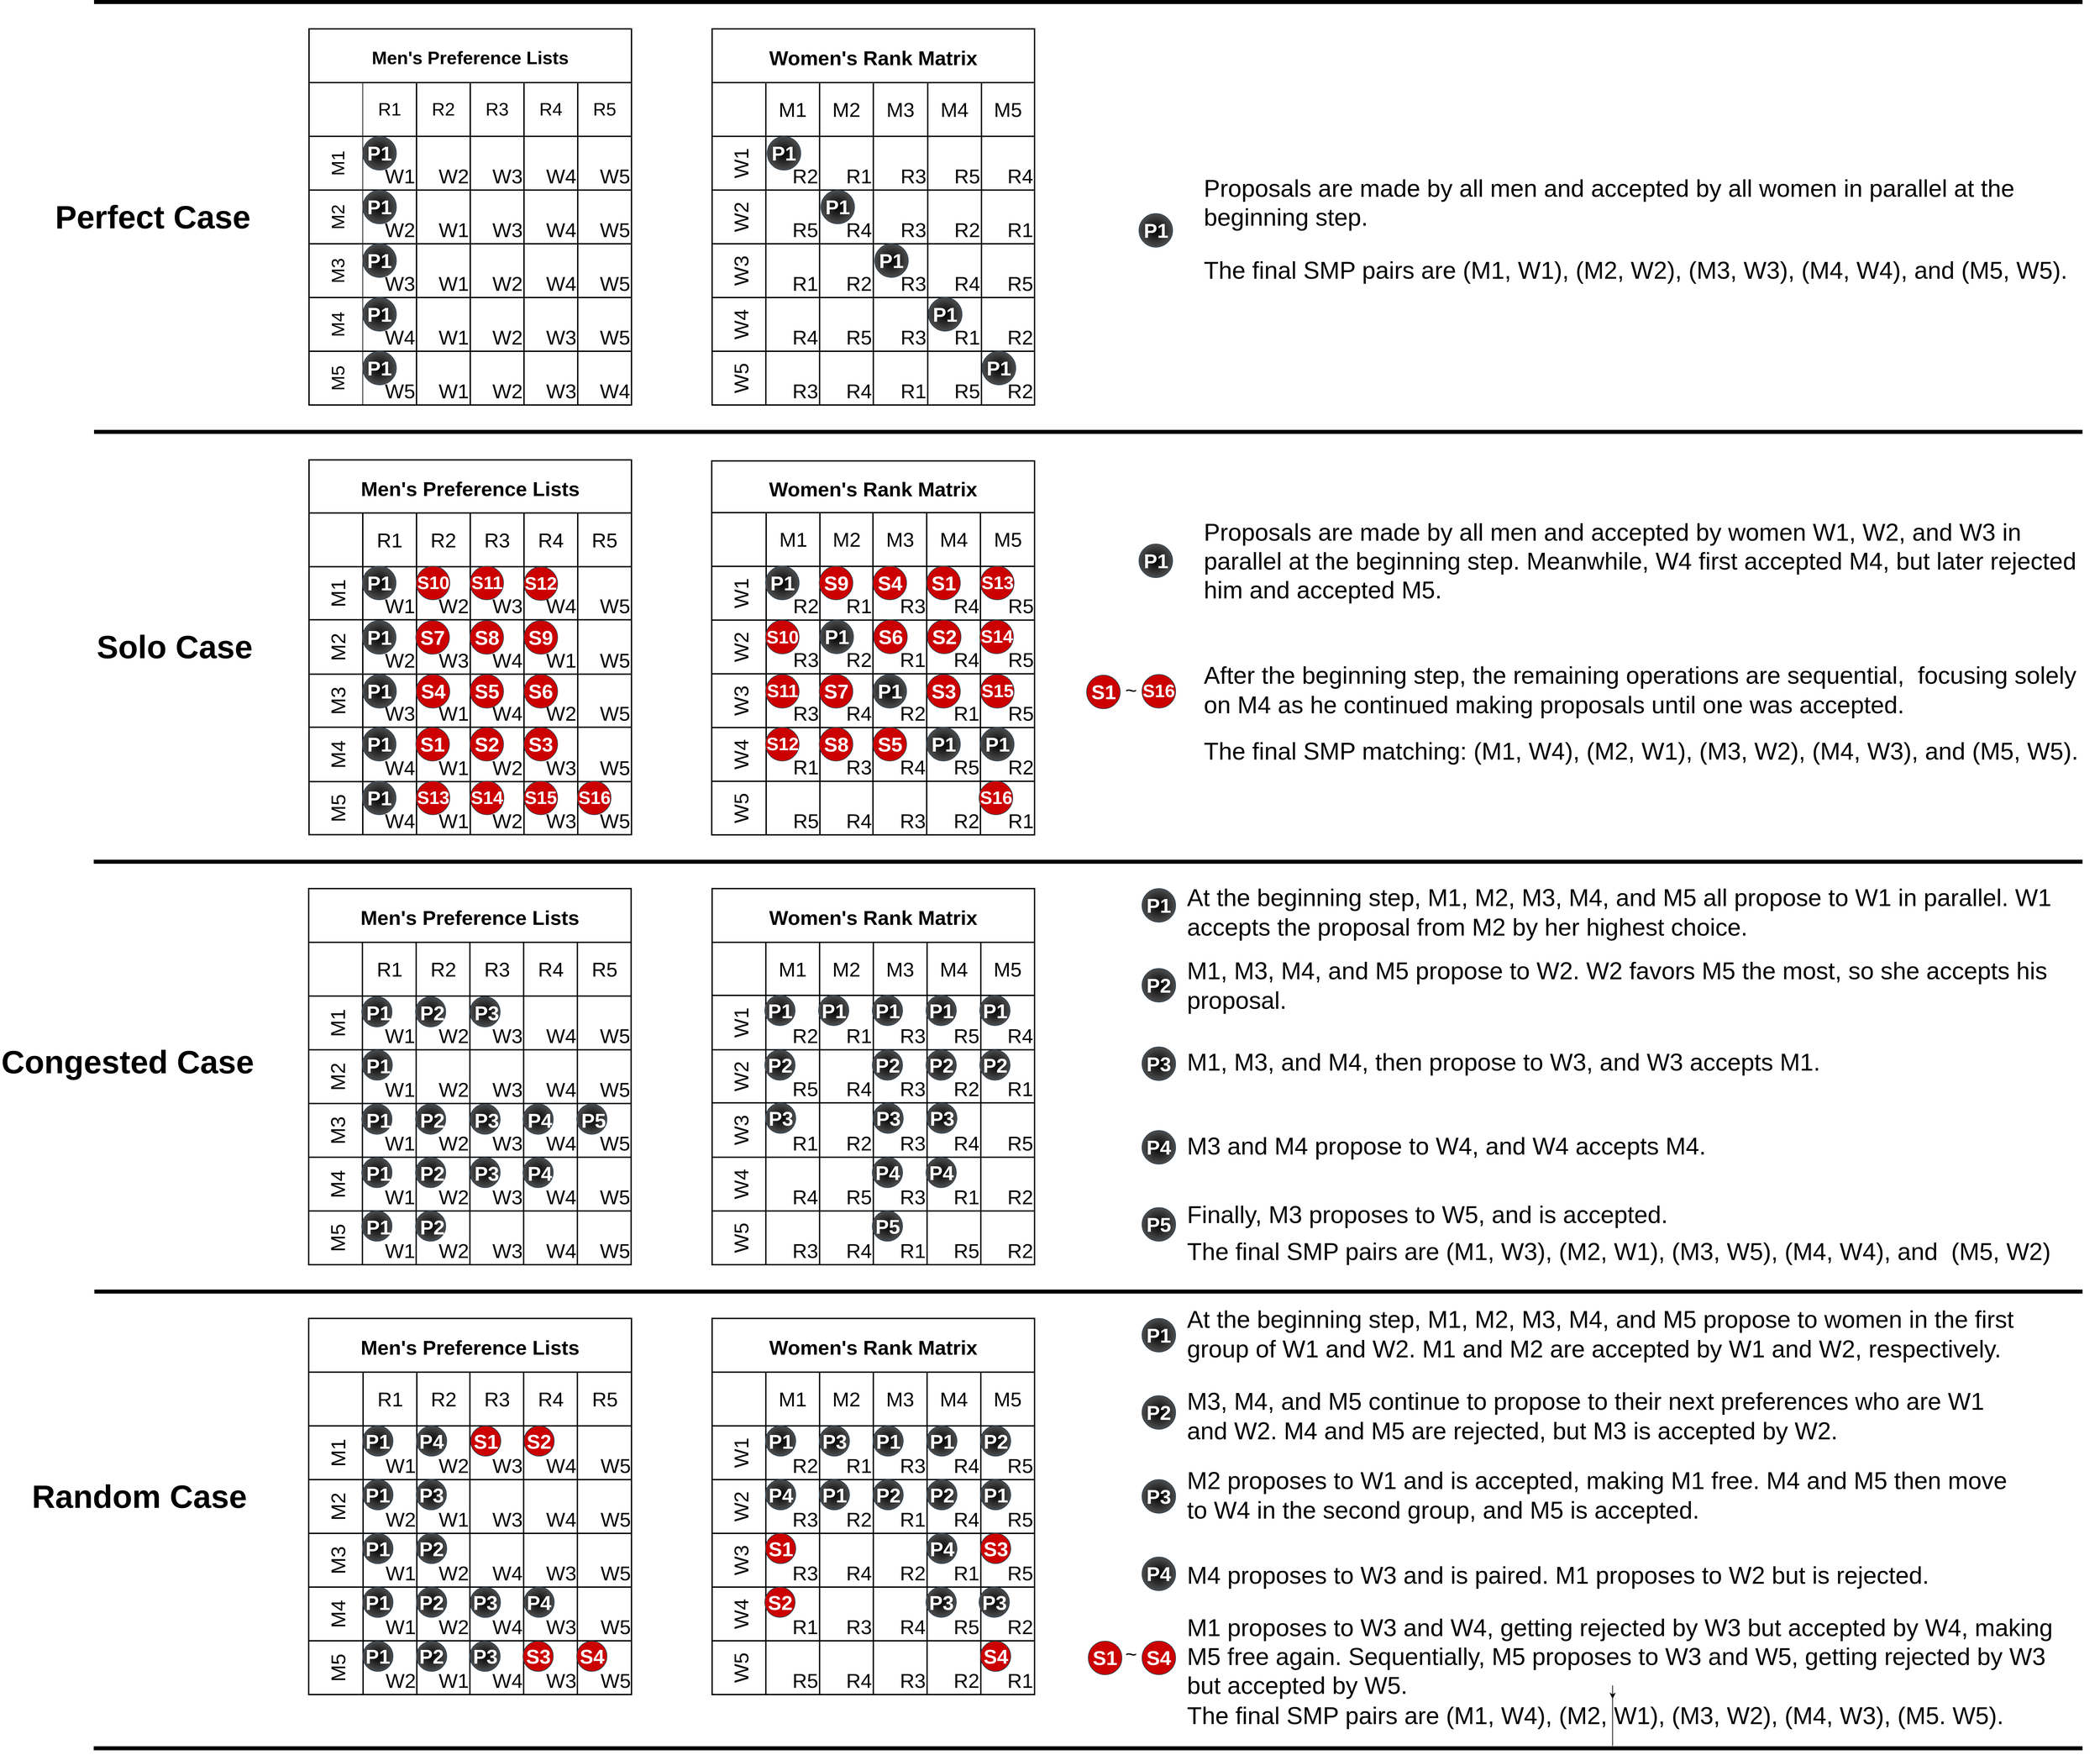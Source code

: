 <mxfile version="24.6.4" type="github">
  <diagram name="Page-1" id="Z41dUS2Wk9HJYVy0OwEA">
    <mxGraphModel dx="5543" dy="3583" grid="1" gridSize="10" guides="1" tooltips="1" connect="1" arrows="1" fold="1" page="1" pageScale="1" pageWidth="850" pageHeight="1100" math="0" shadow="0">
      <root>
        <mxCell id="0" />
        <mxCell id="1" parent="0" />
        <mxCell id="g0JNM9iUR0qo6FFxscxd-1" value="Men&#39;s Preference Lists" style="shape=table;startSize=80;container=1;collapsible=0;childLayout=tableLayout;resizeLast=0;resizeLastRow=0;fontStyle=1;fontSize=30;strokeWidth=2;" parent="1" vertex="1">
          <mxGeometry x="-320.5" y="520" width="480" height="560" as="geometry" />
        </mxCell>
        <mxCell id="g0JNM9iUR0qo6FFxscxd-2" value="" style="shape=tableRow;horizontal=0;startSize=80;swimlaneHead=0;swimlaneBody=0;strokeColor=inherit;top=0;left=0;bottom=0;right=0;collapsible=0;dropTarget=0;fillColor=none;points=[[0,0.5],[1,0.5]];portConstraint=eastwest;fontSize=30;fontStyle=0;strokeWidth=2;" parent="g0JNM9iUR0qo6FFxscxd-1" vertex="1">
          <mxGeometry y="80" width="480" height="80" as="geometry" />
        </mxCell>
        <mxCell id="g0JNM9iUR0qo6FFxscxd-3" value="R1" style="shape=partialRectangle;html=1;whiteSpace=wrap;connectable=0;strokeColor=inherit;overflow=hidden;fillColor=none;top=0;left=0;bottom=0;right=0;pointerEvents=1;fontSize=30;fontStyle=0;strokeWidth=2;" parent="g0JNM9iUR0qo6FFxscxd-2" vertex="1">
          <mxGeometry x="80" width="80" height="80" as="geometry">
            <mxRectangle width="80" height="80" as="alternateBounds" />
          </mxGeometry>
        </mxCell>
        <mxCell id="g0JNM9iUR0qo6FFxscxd-4" value="R2" style="shape=partialRectangle;html=1;whiteSpace=wrap;connectable=0;strokeColor=inherit;overflow=hidden;fillColor=none;top=0;left=0;bottom=0;right=0;pointerEvents=1;fontSize=30;fontStyle=0;strokeWidth=2;" parent="g0JNM9iUR0qo6FFxscxd-2" vertex="1">
          <mxGeometry x="160" width="80" height="80" as="geometry">
            <mxRectangle width="80" height="80" as="alternateBounds" />
          </mxGeometry>
        </mxCell>
        <mxCell id="g0JNM9iUR0qo6FFxscxd-5" value="R3" style="shape=partialRectangle;html=1;whiteSpace=wrap;connectable=0;strokeColor=inherit;overflow=hidden;fillColor=none;top=0;left=0;bottom=0;right=0;pointerEvents=1;strokeWidth=2;resizeWidth=1;resizeHeight=1;fontSize=30;fontStyle=0" parent="g0JNM9iUR0qo6FFxscxd-2" vertex="1">
          <mxGeometry x="240" width="80" height="80" as="geometry">
            <mxRectangle width="80" height="80" as="alternateBounds" />
          </mxGeometry>
        </mxCell>
        <mxCell id="g0JNM9iUR0qo6FFxscxd-6" value="R4" style="shape=partialRectangle;html=1;whiteSpace=wrap;connectable=0;strokeColor=inherit;overflow=hidden;fillColor=none;top=0;left=0;bottom=0;right=0;pointerEvents=1;strokeWidth=2;resizeWidth=1;resizeHeight=1;fontSize=30;fontStyle=0" parent="g0JNM9iUR0qo6FFxscxd-2" vertex="1">
          <mxGeometry x="320" width="80" height="80" as="geometry">
            <mxRectangle width="80" height="80" as="alternateBounds" />
          </mxGeometry>
        </mxCell>
        <mxCell id="g0JNM9iUR0qo6FFxscxd-7" value="R5" style="shape=partialRectangle;html=1;whiteSpace=wrap;connectable=0;strokeColor=inherit;overflow=hidden;fillColor=none;top=0;left=0;bottom=0;right=0;pointerEvents=1;strokeWidth=2;resizeWidth=1;resizeHeight=1;fontSize=30;fontStyle=0" parent="g0JNM9iUR0qo6FFxscxd-2" vertex="1">
          <mxGeometry x="400" width="80" height="80" as="geometry">
            <mxRectangle width="80" height="80" as="alternateBounds" />
          </mxGeometry>
        </mxCell>
        <mxCell id="g0JNM9iUR0qo6FFxscxd-8" value="M1" style="shape=tableRow;horizontal=0;startSize=80;swimlaneHead=0;swimlaneBody=0;strokeColor=inherit;top=0;left=0;bottom=0;right=0;collapsible=0;dropTarget=0;fillColor=none;points=[[0,0.5],[1,0.5]];portConstraint=eastwest;fontSize=30;fontStyle=0;strokeWidth=2;" parent="g0JNM9iUR0qo6FFxscxd-1" vertex="1">
          <mxGeometry y="160" width="480" height="80" as="geometry" />
        </mxCell>
        <mxCell id="g0JNM9iUR0qo6FFxscxd-9" value="W1" style="shape=partialRectangle;html=1;whiteSpace=wrap;connectable=0;overflow=hidden;top=0;left=0;bottom=0;right=0;pointerEvents=1;strokeColor=default;fillColor=none;fontSize=30;fontStyle=0;strokeWidth=2;align=right;verticalAlign=bottom;" parent="g0JNM9iUR0qo6FFxscxd-8" vertex="1">
          <mxGeometry x="80" width="80" height="80" as="geometry">
            <mxRectangle width="80" height="80" as="alternateBounds" />
          </mxGeometry>
        </mxCell>
        <mxCell id="g0JNM9iUR0qo6FFxscxd-10" value="W2" style="shape=partialRectangle;html=1;whiteSpace=wrap;connectable=0;overflow=hidden;top=0;left=0;bottom=0;right=0;pointerEvents=1;fillColor=none;labelBackgroundColor=none;labelBorderColor=none;strokeColor=default;shadow=0;resizable=1;resizeWidth=0;metaEdit=0;backgroundOutline=0;fontSize=30;fontStyle=0;strokeWidth=2;align=right;verticalAlign=bottom;" parent="g0JNM9iUR0qo6FFxscxd-8" vertex="1">
          <mxGeometry x="160" width="80" height="80" as="geometry">
            <mxRectangle width="80" height="80" as="alternateBounds" />
          </mxGeometry>
        </mxCell>
        <mxCell id="g0JNM9iUR0qo6FFxscxd-11" value="W3" style="shape=partialRectangle;html=1;whiteSpace=wrap;connectable=0;overflow=hidden;top=0;left=0;bottom=0;right=0;pointerEvents=1;fillColor=none;fontSize=30;fontStyle=0;strokeWidth=2;align=right;verticalAlign=bottom;" parent="g0JNM9iUR0qo6FFxscxd-8" vertex="1">
          <mxGeometry x="240" width="80" height="80" as="geometry">
            <mxRectangle width="80" height="80" as="alternateBounds" />
          </mxGeometry>
        </mxCell>
        <mxCell id="g0JNM9iUR0qo6FFxscxd-12" value="W4" style="shape=partialRectangle;html=1;whiteSpace=wrap;connectable=0;overflow=hidden;top=0;left=0;bottom=0;right=0;pointerEvents=1;fillColor=none;fontSize=30;fontStyle=0;strokeWidth=2;align=right;verticalAlign=bottom;" parent="g0JNM9iUR0qo6FFxscxd-8" vertex="1">
          <mxGeometry x="320" width="80" height="80" as="geometry">
            <mxRectangle width="80" height="80" as="alternateBounds" />
          </mxGeometry>
        </mxCell>
        <mxCell id="g0JNM9iUR0qo6FFxscxd-13" value="W5" style="shape=partialRectangle;html=1;whiteSpace=wrap;connectable=0;overflow=hidden;top=0;left=0;bottom=0;right=0;pointerEvents=1;fillColor=none;fontSize=30;fontStyle=0;strokeWidth=2;align=right;verticalAlign=bottom;" parent="g0JNM9iUR0qo6FFxscxd-8" vertex="1">
          <mxGeometry x="400" width="80" height="80" as="geometry">
            <mxRectangle width="80" height="80" as="alternateBounds" />
          </mxGeometry>
        </mxCell>
        <mxCell id="g0JNM9iUR0qo6FFxscxd-14" value="M2" style="shape=tableRow;horizontal=0;startSize=80;swimlaneHead=0;swimlaneBody=0;strokeColor=inherit;top=0;left=0;bottom=0;right=0;collapsible=0;dropTarget=0;fillColor=none;points=[[0,0.5],[1,0.5]];portConstraint=eastwest;fontSize=30;fontStyle=0;strokeWidth=2;" parent="g0JNM9iUR0qo6FFxscxd-1" vertex="1">
          <mxGeometry y="240" width="480" height="80" as="geometry" />
        </mxCell>
        <mxCell id="g0JNM9iUR0qo6FFxscxd-15" value="W1" style="shape=partialRectangle;html=1;whiteSpace=wrap;connectable=0;overflow=hidden;top=0;left=0;bottom=0;right=0;pointerEvents=1;strokeOpacity=100;fillColor=none;fontSize=30;fontStyle=0;strokeWidth=2;align=right;verticalAlign=bottom;" parent="g0JNM9iUR0qo6FFxscxd-14" vertex="1">
          <mxGeometry x="80" width="80" height="80" as="geometry">
            <mxRectangle width="80" height="80" as="alternateBounds" />
          </mxGeometry>
        </mxCell>
        <mxCell id="g0JNM9iUR0qo6FFxscxd-16" value="W2" style="shape=partialRectangle;html=1;whiteSpace=wrap;connectable=0;strokeColor=inherit;overflow=hidden;fillColor=none;top=0;left=0;bottom=0;right=0;pointerEvents=1;fontSize=30;fontStyle=0;strokeWidth=2;align=right;verticalAlign=bottom;" parent="g0JNM9iUR0qo6FFxscxd-14" vertex="1">
          <mxGeometry x="160" width="80" height="80" as="geometry">
            <mxRectangle width="80" height="80" as="alternateBounds" />
          </mxGeometry>
        </mxCell>
        <mxCell id="g0JNM9iUR0qo6FFxscxd-17" value="W3" style="shape=partialRectangle;html=1;whiteSpace=wrap;connectable=0;strokeColor=inherit;overflow=hidden;fillColor=none;top=0;left=0;bottom=0;right=0;pointerEvents=1;fontSize=30;fontStyle=0;strokeWidth=2;align=right;verticalAlign=bottom;" parent="g0JNM9iUR0qo6FFxscxd-14" vertex="1">
          <mxGeometry x="240" width="80" height="80" as="geometry">
            <mxRectangle width="80" height="80" as="alternateBounds" />
          </mxGeometry>
        </mxCell>
        <mxCell id="g0JNM9iUR0qo6FFxscxd-18" value="W4" style="shape=partialRectangle;html=1;whiteSpace=wrap;connectable=0;strokeColor=inherit;overflow=hidden;fillColor=none;top=0;left=0;bottom=0;right=0;pointerEvents=1;fontSize=30;fontStyle=0;strokeWidth=2;align=right;verticalAlign=bottom;" parent="g0JNM9iUR0qo6FFxscxd-14" vertex="1">
          <mxGeometry x="320" width="80" height="80" as="geometry">
            <mxRectangle width="80" height="80" as="alternateBounds" />
          </mxGeometry>
        </mxCell>
        <mxCell id="g0JNM9iUR0qo6FFxscxd-19" value="W5" style="shape=partialRectangle;html=1;whiteSpace=wrap;connectable=0;strokeColor=inherit;overflow=hidden;fillColor=none;top=0;left=0;bottom=0;right=0;pointerEvents=1;fontSize=30;fontStyle=0;strokeWidth=2;align=right;verticalAlign=bottom;" parent="g0JNM9iUR0qo6FFxscxd-14" vertex="1">
          <mxGeometry x="400" width="80" height="80" as="geometry">
            <mxRectangle width="80" height="80" as="alternateBounds" />
          </mxGeometry>
        </mxCell>
        <mxCell id="g0JNM9iUR0qo6FFxscxd-20" value="M3" style="shape=tableRow;horizontal=0;startSize=80;swimlaneHead=0;swimlaneBody=0;strokeColor=inherit;top=0;left=0;bottom=0;right=0;collapsible=0;dropTarget=0;fillColor=none;points=[[0,0.5],[1,0.5]];portConstraint=eastwest;fontSize=30;fontStyle=0;strokeWidth=2;" parent="g0JNM9iUR0qo6FFxscxd-1" vertex="1">
          <mxGeometry y="320" width="480" height="80" as="geometry" />
        </mxCell>
        <mxCell id="g0JNM9iUR0qo6FFxscxd-21" value="W1" style="shape=partialRectangle;html=1;whiteSpace=wrap;connectable=0;overflow=hidden;top=0;left=0;bottom=0;right=0;pointerEvents=1;fillColor=none;fontSize=30;fontStyle=0;strokeWidth=2;align=right;verticalAlign=bottom;" parent="g0JNM9iUR0qo6FFxscxd-20" vertex="1">
          <mxGeometry x="80" width="80" height="80" as="geometry">
            <mxRectangle width="80" height="80" as="alternateBounds" />
          </mxGeometry>
        </mxCell>
        <mxCell id="g0JNM9iUR0qo6FFxscxd-22" value="W2" style="shape=partialRectangle;html=1;whiteSpace=wrap;connectable=0;overflow=hidden;top=0;left=0;bottom=0;right=0;pointerEvents=1;fillColor=none;fontSize=30;fontStyle=0;strokeWidth=2;align=right;verticalAlign=bottom;" parent="g0JNM9iUR0qo6FFxscxd-20" vertex="1">
          <mxGeometry x="160" width="80" height="80" as="geometry">
            <mxRectangle width="80" height="80" as="alternateBounds" />
          </mxGeometry>
        </mxCell>
        <mxCell id="g0JNM9iUR0qo6FFxscxd-23" value="W3" style="shape=partialRectangle;html=1;whiteSpace=wrap;connectable=0;strokeColor=inherit;overflow=hidden;fillColor=none;top=0;left=0;bottom=0;right=0;pointerEvents=1;fontSize=30;fontStyle=0;strokeWidth=2;align=right;verticalAlign=bottom;" parent="g0JNM9iUR0qo6FFxscxd-20" vertex="1">
          <mxGeometry x="240" width="80" height="80" as="geometry">
            <mxRectangle width="80" height="80" as="alternateBounds" />
          </mxGeometry>
        </mxCell>
        <mxCell id="g0JNM9iUR0qo6FFxscxd-24" value="W4" style="shape=partialRectangle;html=1;whiteSpace=wrap;connectable=0;strokeColor=inherit;overflow=hidden;fillColor=none;top=0;left=0;bottom=0;right=0;pointerEvents=1;fontSize=30;fontStyle=0;strokeWidth=2;align=right;verticalAlign=bottom;" parent="g0JNM9iUR0qo6FFxscxd-20" vertex="1">
          <mxGeometry x="320" width="80" height="80" as="geometry">
            <mxRectangle width="80" height="80" as="alternateBounds" />
          </mxGeometry>
        </mxCell>
        <mxCell id="g0JNM9iUR0qo6FFxscxd-25" value="W5" style="shape=partialRectangle;html=1;whiteSpace=wrap;connectable=0;strokeColor=inherit;overflow=hidden;fillColor=none;top=0;left=0;bottom=0;right=0;pointerEvents=1;fontSize=30;fontStyle=0;strokeWidth=2;align=right;verticalAlign=bottom;" parent="g0JNM9iUR0qo6FFxscxd-20" vertex="1">
          <mxGeometry x="400" width="80" height="80" as="geometry">
            <mxRectangle width="80" height="80" as="alternateBounds" />
          </mxGeometry>
        </mxCell>
        <mxCell id="g0JNM9iUR0qo6FFxscxd-26" value="M4" style="shape=tableRow;horizontal=0;startSize=80;swimlaneHead=0;swimlaneBody=0;strokeColor=inherit;top=0;left=0;bottom=0;right=0;collapsible=0;dropTarget=0;fillColor=none;points=[[0,0.5],[1,0.5]];portConstraint=eastwest;fontSize=30;fontStyle=0;strokeWidth=2;" parent="g0JNM9iUR0qo6FFxscxd-1" vertex="1">
          <mxGeometry y="400" width="480" height="80" as="geometry" />
        </mxCell>
        <mxCell id="g0JNM9iUR0qo6FFxscxd-27" value="W1" style="shape=partialRectangle;html=1;whiteSpace=wrap;connectable=0;overflow=hidden;top=0;left=0;bottom=0;right=0;pointerEvents=1;fillColor=none;fontSize=30;fontStyle=0;strokeWidth=2;align=right;verticalAlign=bottom;" parent="g0JNM9iUR0qo6FFxscxd-26" vertex="1">
          <mxGeometry x="80" width="80" height="80" as="geometry">
            <mxRectangle width="80" height="80" as="alternateBounds" />
          </mxGeometry>
        </mxCell>
        <mxCell id="g0JNM9iUR0qo6FFxscxd-28" value="W2" style="shape=partialRectangle;html=1;whiteSpace=wrap;connectable=0;overflow=hidden;top=0;left=0;bottom=0;right=0;pointerEvents=1;fillColor=none;fontSize=30;fontStyle=0;strokeWidth=2;align=right;verticalAlign=bottom;" parent="g0JNM9iUR0qo6FFxscxd-26" vertex="1">
          <mxGeometry x="160" width="80" height="80" as="geometry">
            <mxRectangle width="80" height="80" as="alternateBounds" />
          </mxGeometry>
        </mxCell>
        <mxCell id="g0JNM9iUR0qo6FFxscxd-29" value="W3" style="shape=partialRectangle;html=1;whiteSpace=wrap;connectable=0;strokeColor=inherit;overflow=hidden;fillColor=none;top=0;left=0;bottom=0;right=0;pointerEvents=1;fontSize=30;fontStyle=0;strokeWidth=2;align=right;verticalAlign=bottom;" parent="g0JNM9iUR0qo6FFxscxd-26" vertex="1">
          <mxGeometry x="240" width="80" height="80" as="geometry">
            <mxRectangle width="80" height="80" as="alternateBounds" />
          </mxGeometry>
        </mxCell>
        <mxCell id="g0JNM9iUR0qo6FFxscxd-30" value="W4" style="shape=partialRectangle;html=1;whiteSpace=wrap;connectable=0;strokeColor=inherit;overflow=hidden;fillColor=none;top=0;left=0;bottom=0;right=0;pointerEvents=1;fontSize=30;fontStyle=0;strokeWidth=2;align=right;verticalAlign=bottom;" parent="g0JNM9iUR0qo6FFxscxd-26" vertex="1">
          <mxGeometry x="320" width="80" height="80" as="geometry">
            <mxRectangle width="80" height="80" as="alternateBounds" />
          </mxGeometry>
        </mxCell>
        <mxCell id="g0JNM9iUR0qo6FFxscxd-31" value="W5" style="shape=partialRectangle;html=1;whiteSpace=wrap;connectable=0;strokeColor=inherit;overflow=hidden;fillColor=none;top=0;left=0;bottom=0;right=0;pointerEvents=1;fontSize=30;fontStyle=0;strokeWidth=2;align=right;verticalAlign=bottom;" parent="g0JNM9iUR0qo6FFxscxd-26" vertex="1">
          <mxGeometry x="400" width="80" height="80" as="geometry">
            <mxRectangle width="80" height="80" as="alternateBounds" />
          </mxGeometry>
        </mxCell>
        <mxCell id="g0JNM9iUR0qo6FFxscxd-32" value="M5" style="shape=tableRow;horizontal=0;startSize=80;swimlaneHead=0;swimlaneBody=0;strokeColor=inherit;top=0;left=0;bottom=0;right=0;collapsible=0;dropTarget=0;fillColor=none;points=[[0,0.5],[1,0.5]];portConstraint=eastwest;fontSize=30;fontStyle=0;strokeWidth=2;" parent="g0JNM9iUR0qo6FFxscxd-1" vertex="1">
          <mxGeometry y="480" width="480" height="80" as="geometry" />
        </mxCell>
        <mxCell id="g0JNM9iUR0qo6FFxscxd-33" value="W1" style="shape=partialRectangle;html=1;whiteSpace=wrap;connectable=0;overflow=hidden;top=0;left=0;bottom=0;right=0;pointerEvents=1;fillColor=none;fontSize=30;fontStyle=0;strokeWidth=2;align=right;verticalAlign=bottom;" parent="g0JNM9iUR0qo6FFxscxd-32" vertex="1">
          <mxGeometry x="80" width="80" height="80" as="geometry">
            <mxRectangle width="80" height="80" as="alternateBounds" />
          </mxGeometry>
        </mxCell>
        <mxCell id="g0JNM9iUR0qo6FFxscxd-34" value="W2" style="shape=partialRectangle;html=1;whiteSpace=wrap;connectable=0;overflow=hidden;top=0;left=0;bottom=0;right=0;pointerEvents=1;fillColor=none;fontSize=30;fontStyle=0;strokeWidth=2;align=right;verticalAlign=bottom;" parent="g0JNM9iUR0qo6FFxscxd-32" vertex="1">
          <mxGeometry x="160" width="80" height="80" as="geometry">
            <mxRectangle width="80" height="80" as="alternateBounds" />
          </mxGeometry>
        </mxCell>
        <mxCell id="g0JNM9iUR0qo6FFxscxd-35" value="W3" style="shape=partialRectangle;html=1;whiteSpace=wrap;connectable=0;strokeColor=inherit;overflow=hidden;fillColor=none;top=0;left=0;bottom=0;right=0;pointerEvents=1;fontSize=30;fontStyle=0;strokeWidth=2;align=right;verticalAlign=bottom;" parent="g0JNM9iUR0qo6FFxscxd-32" vertex="1">
          <mxGeometry x="240" width="80" height="80" as="geometry">
            <mxRectangle width="80" height="80" as="alternateBounds" />
          </mxGeometry>
        </mxCell>
        <mxCell id="g0JNM9iUR0qo6FFxscxd-36" value="W4" style="shape=partialRectangle;html=1;whiteSpace=wrap;connectable=0;strokeColor=inherit;overflow=hidden;fillColor=none;top=0;left=0;bottom=0;right=0;pointerEvents=1;fontSize=30;fontStyle=0;strokeWidth=2;align=right;verticalAlign=bottom;" parent="g0JNM9iUR0qo6FFxscxd-32" vertex="1">
          <mxGeometry x="320" width="80" height="80" as="geometry">
            <mxRectangle width="80" height="80" as="alternateBounds" />
          </mxGeometry>
        </mxCell>
        <mxCell id="g0JNM9iUR0qo6FFxscxd-37" value="W5" style="shape=partialRectangle;html=1;whiteSpace=wrap;connectable=0;strokeColor=inherit;overflow=hidden;fillColor=none;top=0;left=0;bottom=0;right=0;pointerEvents=1;fontSize=30;fontStyle=0;strokeWidth=2;align=right;verticalAlign=bottom;" parent="g0JNM9iUR0qo6FFxscxd-32" vertex="1">
          <mxGeometry x="400" width="80" height="80" as="geometry">
            <mxRectangle width="80" height="80" as="alternateBounds" />
          </mxGeometry>
        </mxCell>
        <mxCell id="g0JNM9iUR0qo6FFxscxd-38" value="Men&#39;s Preference Lists" style="shape=table;startSize=79;container=1;collapsible=0;childLayout=tableLayout;resizeLast=0;resizeLastRow=0;fontStyle=1;fontSize=30;strokeWidth=2;" parent="1" vertex="1">
          <mxGeometry x="-320" y="-118.25" width="480" height="558" as="geometry" />
        </mxCell>
        <mxCell id="g0JNM9iUR0qo6FFxscxd-39" value="" style="shape=tableRow;horizontal=0;startSize=80;swimlaneHead=0;swimlaneBody=0;strokeColor=inherit;top=0;left=0;bottom=0;right=0;collapsible=0;dropTarget=0;fillColor=none;points=[[0,0.5],[1,0.5]];portConstraint=eastwest;fontSize=30;strokeWidth=2;" parent="g0JNM9iUR0qo6FFxscxd-38" vertex="1">
          <mxGeometry y="79" width="480" height="80" as="geometry" />
        </mxCell>
        <mxCell id="g0JNM9iUR0qo6FFxscxd-40" value="R1" style="shape=partialRectangle;html=1;whiteSpace=wrap;connectable=0;strokeColor=inherit;overflow=hidden;fillColor=none;top=0;left=0;bottom=0;right=0;pointerEvents=1;fontSize=30;strokeWidth=2;" parent="g0JNM9iUR0qo6FFxscxd-39" vertex="1">
          <mxGeometry x="80" width="80" height="80" as="geometry">
            <mxRectangle width="80" height="80" as="alternateBounds" />
          </mxGeometry>
        </mxCell>
        <mxCell id="g0JNM9iUR0qo6FFxscxd-41" value="R2" style="shape=partialRectangle;html=1;whiteSpace=wrap;connectable=0;strokeColor=inherit;overflow=hidden;fillColor=none;top=0;left=0;bottom=0;right=0;pointerEvents=1;fontSize=30;strokeWidth=2;" parent="g0JNM9iUR0qo6FFxscxd-39" vertex="1">
          <mxGeometry x="160" width="80" height="80" as="geometry">
            <mxRectangle width="80" height="80" as="alternateBounds" />
          </mxGeometry>
        </mxCell>
        <mxCell id="g0JNM9iUR0qo6FFxscxd-42" value="R3" style="shape=partialRectangle;html=1;whiteSpace=wrap;connectable=0;strokeColor=inherit;overflow=hidden;fillColor=none;top=0;left=0;bottom=0;right=0;pointerEvents=1;strokeWidth=2;resizeWidth=1;resizeHeight=1;fontSize=30;" parent="g0JNM9iUR0qo6FFxscxd-39" vertex="1">
          <mxGeometry x="240" width="80" height="80" as="geometry">
            <mxRectangle width="80" height="80" as="alternateBounds" />
          </mxGeometry>
        </mxCell>
        <mxCell id="g0JNM9iUR0qo6FFxscxd-43" value="R4" style="shape=partialRectangle;html=1;whiteSpace=wrap;connectable=0;strokeColor=inherit;overflow=hidden;fillColor=none;top=0;left=0;bottom=0;right=0;pointerEvents=1;strokeWidth=2;resizeWidth=1;resizeHeight=1;fontSize=30;" parent="g0JNM9iUR0qo6FFxscxd-39" vertex="1">
          <mxGeometry x="320" width="80" height="80" as="geometry">
            <mxRectangle width="80" height="80" as="alternateBounds" />
          </mxGeometry>
        </mxCell>
        <mxCell id="g0JNM9iUR0qo6FFxscxd-44" value="R5" style="shape=partialRectangle;html=1;whiteSpace=wrap;connectable=0;strokeColor=inherit;overflow=hidden;fillColor=none;top=0;left=0;bottom=0;right=0;pointerEvents=1;strokeWidth=2;resizeWidth=1;resizeHeight=1;fontSize=30;" parent="g0JNM9iUR0qo6FFxscxd-39" vertex="1">
          <mxGeometry x="400" width="80" height="80" as="geometry">
            <mxRectangle width="80" height="80" as="alternateBounds" />
          </mxGeometry>
        </mxCell>
        <mxCell id="g0JNM9iUR0qo6FFxscxd-45" value="M1" style="shape=tableRow;horizontal=0;startSize=80;swimlaneHead=0;swimlaneBody=0;strokeColor=inherit;top=0;left=0;bottom=0;right=0;collapsible=0;dropTarget=0;fillColor=none;points=[[0,0.5],[1,0.5]];portConstraint=eastwest;fontSize=30;strokeWidth=2;" parent="g0JNM9iUR0qo6FFxscxd-38" vertex="1">
          <mxGeometry y="159" width="480" height="79" as="geometry" />
        </mxCell>
        <mxCell id="g0JNM9iUR0qo6FFxscxd-46" value="W1" style="shape=partialRectangle;html=1;whiteSpace=wrap;connectable=0;overflow=hidden;top=0;left=0;bottom=0;right=0;pointerEvents=1;strokeColor=default;fillColor=none;fontSize=30;strokeWidth=2;align=right;verticalAlign=bottom;" parent="g0JNM9iUR0qo6FFxscxd-45" vertex="1">
          <mxGeometry x="80" width="80" height="79" as="geometry">
            <mxRectangle width="80" height="79" as="alternateBounds" />
          </mxGeometry>
        </mxCell>
        <mxCell id="g0JNM9iUR0qo6FFxscxd-47" value="W2" style="shape=partialRectangle;html=1;whiteSpace=wrap;connectable=0;overflow=hidden;top=0;left=0;bottom=0;right=0;pointerEvents=1;fillColor=none;labelBackgroundColor=none;labelBorderColor=none;strokeColor=default;shadow=0;resizable=1;resizeWidth=0;metaEdit=0;backgroundOutline=0;fontSize=30;strokeWidth=2;align=right;verticalAlign=bottom;" parent="g0JNM9iUR0qo6FFxscxd-45" vertex="1">
          <mxGeometry x="160" width="80" height="79" as="geometry">
            <mxRectangle width="80" height="79" as="alternateBounds" />
          </mxGeometry>
        </mxCell>
        <mxCell id="g0JNM9iUR0qo6FFxscxd-48" value="W3" style="shape=partialRectangle;html=1;whiteSpace=wrap;connectable=0;overflow=hidden;top=0;left=0;bottom=0;right=0;pointerEvents=1;fillColor=none;fontSize=30;strokeWidth=2;align=right;verticalAlign=bottom;" parent="g0JNM9iUR0qo6FFxscxd-45" vertex="1">
          <mxGeometry x="240" width="80" height="79" as="geometry">
            <mxRectangle width="80" height="79" as="alternateBounds" />
          </mxGeometry>
        </mxCell>
        <mxCell id="g0JNM9iUR0qo6FFxscxd-49" value="W4" style="shape=partialRectangle;html=1;whiteSpace=wrap;connectable=0;overflow=hidden;top=0;left=0;bottom=0;right=0;pointerEvents=1;fillColor=none;fontSize=30;strokeWidth=2;align=right;verticalAlign=bottom;" parent="g0JNM9iUR0qo6FFxscxd-45" vertex="1">
          <mxGeometry x="320" width="80" height="79" as="geometry">
            <mxRectangle width="80" height="79" as="alternateBounds" />
          </mxGeometry>
        </mxCell>
        <mxCell id="g0JNM9iUR0qo6FFxscxd-50" value="W5" style="shape=partialRectangle;html=1;whiteSpace=wrap;connectable=0;overflow=hidden;top=0;left=0;bottom=0;right=0;pointerEvents=1;fillColor=none;fontSize=30;strokeWidth=2;align=right;verticalAlign=bottom;" parent="g0JNM9iUR0qo6FFxscxd-45" vertex="1">
          <mxGeometry x="400" width="80" height="79" as="geometry">
            <mxRectangle width="80" height="79" as="alternateBounds" />
          </mxGeometry>
        </mxCell>
        <mxCell id="g0JNM9iUR0qo6FFxscxd-51" value="M2" style="shape=tableRow;horizontal=0;startSize=80;swimlaneHead=0;swimlaneBody=0;strokeColor=inherit;top=0;left=0;bottom=0;right=0;collapsible=0;dropTarget=0;fillColor=none;points=[[0,0.5],[1,0.5]];portConstraint=eastwest;fontSize=30;strokeWidth=2;" parent="g0JNM9iUR0qo6FFxscxd-38" vertex="1">
          <mxGeometry y="238" width="480" height="81" as="geometry" />
        </mxCell>
        <mxCell id="g0JNM9iUR0qo6FFxscxd-52" value="W2" style="shape=partialRectangle;html=1;whiteSpace=wrap;connectable=0;overflow=hidden;top=0;left=0;bottom=0;right=0;pointerEvents=1;strokeOpacity=100;fillColor=none;fontSize=30;strokeWidth=2;align=right;verticalAlign=bottom;" parent="g0JNM9iUR0qo6FFxscxd-51" vertex="1">
          <mxGeometry x="80" width="80" height="81" as="geometry">
            <mxRectangle width="80" height="81" as="alternateBounds" />
          </mxGeometry>
        </mxCell>
        <mxCell id="g0JNM9iUR0qo6FFxscxd-53" value="W3" style="shape=partialRectangle;html=1;whiteSpace=wrap;connectable=0;strokeColor=inherit;overflow=hidden;fillColor=none;top=0;left=0;bottom=0;right=0;pointerEvents=1;fontSize=30;strokeWidth=2;align=right;verticalAlign=bottom;" parent="g0JNM9iUR0qo6FFxscxd-51" vertex="1">
          <mxGeometry x="160" width="80" height="81" as="geometry">
            <mxRectangle width="80" height="81" as="alternateBounds" />
          </mxGeometry>
        </mxCell>
        <mxCell id="g0JNM9iUR0qo6FFxscxd-54" value="W4" style="shape=partialRectangle;html=1;whiteSpace=wrap;connectable=0;strokeColor=inherit;overflow=hidden;fillColor=none;top=0;left=0;bottom=0;right=0;pointerEvents=1;fontSize=30;strokeWidth=2;align=right;verticalAlign=bottom;" parent="g0JNM9iUR0qo6FFxscxd-51" vertex="1">
          <mxGeometry x="240" width="80" height="81" as="geometry">
            <mxRectangle width="80" height="81" as="alternateBounds" />
          </mxGeometry>
        </mxCell>
        <mxCell id="g0JNM9iUR0qo6FFxscxd-55" value="W1" style="shape=partialRectangle;html=1;whiteSpace=wrap;connectable=0;strokeColor=inherit;overflow=hidden;fillColor=none;top=0;left=0;bottom=0;right=0;pointerEvents=1;fontSize=30;strokeWidth=2;align=right;verticalAlign=bottom;" parent="g0JNM9iUR0qo6FFxscxd-51" vertex="1">
          <mxGeometry x="320" width="80" height="81" as="geometry">
            <mxRectangle width="80" height="81" as="alternateBounds" />
          </mxGeometry>
        </mxCell>
        <mxCell id="g0JNM9iUR0qo6FFxscxd-56" value="W5" style="shape=partialRectangle;html=1;whiteSpace=wrap;connectable=0;strokeColor=inherit;overflow=hidden;fillColor=none;top=0;left=0;bottom=0;right=0;pointerEvents=1;fontSize=30;strokeWidth=2;align=right;verticalAlign=bottom;" parent="g0JNM9iUR0qo6FFxscxd-51" vertex="1">
          <mxGeometry x="400" width="80" height="81" as="geometry">
            <mxRectangle width="80" height="81" as="alternateBounds" />
          </mxGeometry>
        </mxCell>
        <mxCell id="g0JNM9iUR0qo6FFxscxd-57" value="M3" style="shape=tableRow;horizontal=0;startSize=80;swimlaneHead=0;swimlaneBody=0;strokeColor=inherit;top=0;left=0;bottom=0;right=0;collapsible=0;dropTarget=0;fillColor=none;points=[[0,0.5],[1,0.5]];portConstraint=eastwest;fontSize=30;strokeWidth=2;" parent="g0JNM9iUR0qo6FFxscxd-38" vertex="1">
          <mxGeometry y="319" width="480" height="79" as="geometry" />
        </mxCell>
        <mxCell id="g0JNM9iUR0qo6FFxscxd-58" value="W3" style="shape=partialRectangle;html=1;whiteSpace=wrap;connectable=0;overflow=hidden;top=0;left=0;bottom=0;right=0;pointerEvents=1;fillColor=none;fontSize=30;strokeWidth=2;align=right;verticalAlign=bottom;" parent="g0JNM9iUR0qo6FFxscxd-57" vertex="1">
          <mxGeometry x="80" width="80" height="79" as="geometry">
            <mxRectangle width="80" height="79" as="alternateBounds" />
          </mxGeometry>
        </mxCell>
        <mxCell id="g0JNM9iUR0qo6FFxscxd-59" value="W1" style="shape=partialRectangle;html=1;whiteSpace=wrap;connectable=0;overflow=hidden;top=0;left=0;bottom=0;right=0;pointerEvents=1;fillColor=none;fontSize=30;strokeWidth=2;align=right;verticalAlign=bottom;" parent="g0JNM9iUR0qo6FFxscxd-57" vertex="1">
          <mxGeometry x="160" width="80" height="79" as="geometry">
            <mxRectangle width="80" height="79" as="alternateBounds" />
          </mxGeometry>
        </mxCell>
        <mxCell id="g0JNM9iUR0qo6FFxscxd-60" value="W4" style="shape=partialRectangle;html=1;whiteSpace=wrap;connectable=0;strokeColor=inherit;overflow=hidden;fillColor=none;top=0;left=0;bottom=0;right=0;pointerEvents=1;fontSize=30;strokeWidth=2;align=right;verticalAlign=bottom;" parent="g0JNM9iUR0qo6FFxscxd-57" vertex="1">
          <mxGeometry x="240" width="80" height="79" as="geometry">
            <mxRectangle width="80" height="79" as="alternateBounds" />
          </mxGeometry>
        </mxCell>
        <mxCell id="g0JNM9iUR0qo6FFxscxd-61" value="W2" style="shape=partialRectangle;html=1;whiteSpace=wrap;connectable=0;strokeColor=inherit;overflow=hidden;fillColor=none;top=0;left=0;bottom=0;right=0;pointerEvents=1;fontSize=30;strokeWidth=2;align=right;verticalAlign=bottom;" parent="g0JNM9iUR0qo6FFxscxd-57" vertex="1">
          <mxGeometry x="320" width="80" height="79" as="geometry">
            <mxRectangle width="80" height="79" as="alternateBounds" />
          </mxGeometry>
        </mxCell>
        <mxCell id="g0JNM9iUR0qo6FFxscxd-62" value="W5" style="shape=partialRectangle;html=1;whiteSpace=wrap;connectable=0;strokeColor=inherit;overflow=hidden;fillColor=none;top=0;left=0;bottom=0;right=0;pointerEvents=1;fontSize=30;strokeWidth=2;align=right;verticalAlign=bottom;" parent="g0JNM9iUR0qo6FFxscxd-57" vertex="1">
          <mxGeometry x="400" width="80" height="79" as="geometry">
            <mxRectangle width="80" height="79" as="alternateBounds" />
          </mxGeometry>
        </mxCell>
        <mxCell id="g0JNM9iUR0qo6FFxscxd-63" value="M4" style="shape=tableRow;horizontal=0;startSize=80;swimlaneHead=0;swimlaneBody=0;strokeColor=inherit;top=0;left=0;bottom=0;right=0;collapsible=0;dropTarget=0;fillColor=none;points=[[0,0.5],[1,0.5]];portConstraint=eastwest;fontSize=30;strokeWidth=2;" parent="g0JNM9iUR0qo6FFxscxd-38" vertex="1">
          <mxGeometry y="398" width="480" height="81" as="geometry" />
        </mxCell>
        <mxCell id="g0JNM9iUR0qo6FFxscxd-64" value="W4" style="shape=partialRectangle;html=1;whiteSpace=wrap;connectable=0;overflow=hidden;top=0;left=0;bottom=0;right=0;pointerEvents=1;fillColor=none;fontSize=30;strokeWidth=2;align=right;verticalAlign=bottom;" parent="g0JNM9iUR0qo6FFxscxd-63" vertex="1">
          <mxGeometry x="80" width="80" height="81" as="geometry">
            <mxRectangle width="80" height="81" as="alternateBounds" />
          </mxGeometry>
        </mxCell>
        <mxCell id="g0JNM9iUR0qo6FFxscxd-65" value="W1" style="shape=partialRectangle;html=1;whiteSpace=wrap;connectable=0;overflow=hidden;top=0;left=0;bottom=0;right=0;pointerEvents=1;fillColor=none;fontSize=30;strokeWidth=2;align=right;verticalAlign=bottom;" parent="g0JNM9iUR0qo6FFxscxd-63" vertex="1">
          <mxGeometry x="160" width="80" height="81" as="geometry">
            <mxRectangle width="80" height="81" as="alternateBounds" />
          </mxGeometry>
        </mxCell>
        <mxCell id="g0JNM9iUR0qo6FFxscxd-66" value="W2" style="shape=partialRectangle;html=1;whiteSpace=wrap;connectable=0;strokeColor=inherit;overflow=hidden;fillColor=none;top=0;left=0;bottom=0;right=0;pointerEvents=1;fontSize=30;strokeWidth=2;align=right;verticalAlign=bottom;" parent="g0JNM9iUR0qo6FFxscxd-63" vertex="1">
          <mxGeometry x="240" width="80" height="81" as="geometry">
            <mxRectangle width="80" height="81" as="alternateBounds" />
          </mxGeometry>
        </mxCell>
        <mxCell id="g0JNM9iUR0qo6FFxscxd-67" value="W3" style="shape=partialRectangle;html=1;whiteSpace=wrap;connectable=0;strokeColor=inherit;overflow=hidden;fillColor=none;top=0;left=0;bottom=0;right=0;pointerEvents=1;fontSize=30;strokeWidth=2;align=right;verticalAlign=bottom;" parent="g0JNM9iUR0qo6FFxscxd-63" vertex="1">
          <mxGeometry x="320" width="80" height="81" as="geometry">
            <mxRectangle width="80" height="81" as="alternateBounds" />
          </mxGeometry>
        </mxCell>
        <mxCell id="g0JNM9iUR0qo6FFxscxd-68" value="W5" style="shape=partialRectangle;html=1;whiteSpace=wrap;connectable=0;strokeColor=inherit;overflow=hidden;fillColor=none;top=0;left=0;bottom=0;right=0;pointerEvents=1;fontSize=30;strokeWidth=2;align=right;verticalAlign=bottom;" parent="g0JNM9iUR0qo6FFxscxd-63" vertex="1">
          <mxGeometry x="400" width="80" height="81" as="geometry">
            <mxRectangle width="80" height="81" as="alternateBounds" />
          </mxGeometry>
        </mxCell>
        <mxCell id="g0JNM9iUR0qo6FFxscxd-69" value="M5" style="shape=tableRow;horizontal=0;startSize=80;swimlaneHead=0;swimlaneBody=0;strokeColor=inherit;top=0;left=0;bottom=0;right=0;collapsible=0;dropTarget=0;fillColor=none;points=[[0,0.5],[1,0.5]];portConstraint=eastwest;fontSize=30;strokeWidth=2;" parent="g0JNM9iUR0qo6FFxscxd-38" vertex="1">
          <mxGeometry y="479" width="480" height="79" as="geometry" />
        </mxCell>
        <mxCell id="g0JNM9iUR0qo6FFxscxd-70" value="W4" style="shape=partialRectangle;html=1;whiteSpace=wrap;connectable=0;overflow=hidden;top=0;left=0;bottom=0;right=0;pointerEvents=1;fillColor=none;fontSize=30;strokeWidth=2;align=right;verticalAlign=bottom;" parent="g0JNM9iUR0qo6FFxscxd-69" vertex="1">
          <mxGeometry x="80" width="80" height="79" as="geometry">
            <mxRectangle width="80" height="79" as="alternateBounds" />
          </mxGeometry>
        </mxCell>
        <mxCell id="g0JNM9iUR0qo6FFxscxd-71" value="W1" style="shape=partialRectangle;html=1;whiteSpace=wrap;connectable=0;overflow=hidden;top=0;left=0;bottom=0;right=0;pointerEvents=1;fillColor=none;fontSize=30;strokeWidth=2;align=right;verticalAlign=bottom;" parent="g0JNM9iUR0qo6FFxscxd-69" vertex="1">
          <mxGeometry x="160" width="80" height="79" as="geometry">
            <mxRectangle width="80" height="79" as="alternateBounds" />
          </mxGeometry>
        </mxCell>
        <mxCell id="g0JNM9iUR0qo6FFxscxd-72" value="W2" style="shape=partialRectangle;html=1;whiteSpace=wrap;connectable=0;strokeColor=inherit;overflow=hidden;fillColor=none;top=0;left=0;bottom=0;right=0;pointerEvents=1;fontSize=30;strokeWidth=2;align=right;verticalAlign=bottom;" parent="g0JNM9iUR0qo6FFxscxd-69" vertex="1">
          <mxGeometry x="240" width="80" height="79" as="geometry">
            <mxRectangle width="80" height="79" as="alternateBounds" />
          </mxGeometry>
        </mxCell>
        <mxCell id="g0JNM9iUR0qo6FFxscxd-73" value="W3" style="shape=partialRectangle;html=1;whiteSpace=wrap;connectable=0;strokeColor=inherit;overflow=hidden;fillColor=none;top=0;left=0;bottom=0;right=0;pointerEvents=1;fontSize=30;strokeWidth=2;align=right;verticalAlign=bottom;" parent="g0JNM9iUR0qo6FFxscxd-69" vertex="1">
          <mxGeometry x="320" width="80" height="79" as="geometry">
            <mxRectangle width="80" height="79" as="alternateBounds" />
          </mxGeometry>
        </mxCell>
        <mxCell id="g0JNM9iUR0qo6FFxscxd-74" value="W5" style="shape=partialRectangle;html=1;whiteSpace=wrap;connectable=0;strokeColor=inherit;overflow=hidden;fillColor=none;top=0;left=0;bottom=0;right=0;pointerEvents=1;fontSize=30;strokeWidth=2;align=right;verticalAlign=bottom;" parent="g0JNM9iUR0qo6FFxscxd-69" vertex="1">
          <mxGeometry x="400" width="80" height="79" as="geometry">
            <mxRectangle width="80" height="79" as="alternateBounds" />
          </mxGeometry>
        </mxCell>
        <mxCell id="g0JNM9iUR0qo6FFxscxd-75" value="" style="endArrow=none;html=1;rounded=0;strokeWidth=6;" parent="1" edge="1">
          <mxGeometry width="50" height="50" relative="1" as="geometry">
            <mxPoint x="-640" y="-160" as="sourcePoint" />
            <mxPoint x="2320" y="-160" as="targetPoint" />
          </mxGeometry>
        </mxCell>
        <mxCell id="g0JNM9iUR0qo6FFxscxd-76" value="Men&#39;s Preference Lists" style="shape=table;startSize=80;container=1;collapsible=0;childLayout=tableLayout;resizeLast=0;resizeLastRow=0;fontStyle=1;fontSize=27;perimeterSpacing=0;strokeWidth=2;" parent="1" vertex="1">
          <mxGeometry x="-320" y="-760" width="480" height="560" as="geometry" />
        </mxCell>
        <mxCell id="g0JNM9iUR0qo6FFxscxd-77" value="" style="shape=tableRow;horizontal=0;startSize=80;swimlaneHead=0;swimlaneBody=0;strokeColor=inherit;top=0;left=0;bottom=0;right=0;collapsible=0;dropTarget=0;fillColor=none;points=[[0,0.5],[1,0.5]];portConstraint=eastwest;fontSize=27;" parent="g0JNM9iUR0qo6FFxscxd-76" vertex="1">
          <mxGeometry y="80" width="480" height="80" as="geometry" />
        </mxCell>
        <mxCell id="g0JNM9iUR0qo6FFxscxd-78" value="R1" style="shape=partialRectangle;html=1;whiteSpace=wrap;connectable=0;strokeColor=inherit;overflow=hidden;fillColor=none;top=0;left=0;bottom=0;right=0;pointerEvents=1;fontSize=27;" parent="g0JNM9iUR0qo6FFxscxd-77" vertex="1">
          <mxGeometry x="80" width="80" height="80" as="geometry">
            <mxRectangle width="80" height="80" as="alternateBounds" />
          </mxGeometry>
        </mxCell>
        <mxCell id="g0JNM9iUR0qo6FFxscxd-79" value="R2" style="shape=partialRectangle;html=1;whiteSpace=wrap;connectable=0;strokeColor=inherit;overflow=hidden;fillColor=none;top=0;left=0;bottom=0;right=0;pointerEvents=1;fontSize=27;" parent="g0JNM9iUR0qo6FFxscxd-77" vertex="1">
          <mxGeometry x="160" width="80" height="80" as="geometry">
            <mxRectangle width="80" height="80" as="alternateBounds" />
          </mxGeometry>
        </mxCell>
        <mxCell id="g0JNM9iUR0qo6FFxscxd-80" value="R3" style="shape=partialRectangle;html=1;whiteSpace=wrap;connectable=0;strokeColor=inherit;overflow=hidden;fillColor=none;top=0;left=0;bottom=0;right=0;pointerEvents=1;strokeWidth=1;resizeWidth=1;resizeHeight=1;fontSize=27;" parent="g0JNM9iUR0qo6FFxscxd-77" vertex="1">
          <mxGeometry x="240" width="80" height="80" as="geometry">
            <mxRectangle width="80" height="80" as="alternateBounds" />
          </mxGeometry>
        </mxCell>
        <mxCell id="g0JNM9iUR0qo6FFxscxd-81" value="R4" style="shape=partialRectangle;html=1;whiteSpace=wrap;connectable=0;strokeColor=inherit;overflow=hidden;fillColor=none;top=0;left=0;bottom=0;right=0;pointerEvents=1;strokeWidth=1;resizeWidth=1;resizeHeight=1;fontSize=27;" parent="g0JNM9iUR0qo6FFxscxd-77" vertex="1">
          <mxGeometry x="320" width="80" height="80" as="geometry">
            <mxRectangle width="80" height="80" as="alternateBounds" />
          </mxGeometry>
        </mxCell>
        <mxCell id="g0JNM9iUR0qo6FFxscxd-82" value="R5" style="shape=partialRectangle;html=1;whiteSpace=wrap;connectable=0;strokeColor=inherit;overflow=hidden;fillColor=none;top=0;left=0;bottom=0;right=0;pointerEvents=1;strokeWidth=1;resizeWidth=1;resizeHeight=1;fontSize=27;" parent="g0JNM9iUR0qo6FFxscxd-77" vertex="1">
          <mxGeometry x="400" width="80" height="80" as="geometry">
            <mxRectangle width="80" height="80" as="alternateBounds" />
          </mxGeometry>
        </mxCell>
        <mxCell id="g0JNM9iUR0qo6FFxscxd-83" value="M1" style="shape=tableRow;horizontal=0;startSize=80;swimlaneHead=0;swimlaneBody=0;strokeColor=inherit;top=0;left=0;bottom=0;right=0;collapsible=0;dropTarget=0;fillColor=none;points=[[0,0.5],[1,0.5]];portConstraint=eastwest;fontSize=27;" parent="g0JNM9iUR0qo6FFxscxd-76" vertex="1">
          <mxGeometry y="160" width="480" height="80" as="geometry" />
        </mxCell>
        <mxCell id="g0JNM9iUR0qo6FFxscxd-84" value="W1" style="shape=partialRectangle;html=1;whiteSpace=wrap;connectable=0;overflow=hidden;top=0;left=0;bottom=0;right=0;pointerEvents=1;strokeColor=default;fillColor=none;fontSize=30;align=right;verticalAlign=bottom;" parent="g0JNM9iUR0qo6FFxscxd-83" vertex="1">
          <mxGeometry x="80" width="80" height="80" as="geometry">
            <mxRectangle width="80" height="80" as="alternateBounds" />
          </mxGeometry>
        </mxCell>
        <mxCell id="g0JNM9iUR0qo6FFxscxd-85" value="W2" style="shape=partialRectangle;html=1;whiteSpace=wrap;connectable=0;overflow=hidden;top=0;left=0;bottom=0;right=0;pointerEvents=1;fillColor=none;labelBackgroundColor=none;labelBorderColor=none;strokeColor=default;shadow=0;resizable=1;resizeWidth=0;metaEdit=0;backgroundOutline=0;fontSize=30;align=right;verticalAlign=bottom;" parent="g0JNM9iUR0qo6FFxscxd-83" vertex="1">
          <mxGeometry x="160" width="80" height="80" as="geometry">
            <mxRectangle width="80" height="80" as="alternateBounds" />
          </mxGeometry>
        </mxCell>
        <mxCell id="g0JNM9iUR0qo6FFxscxd-86" value="W3" style="shape=partialRectangle;html=1;whiteSpace=wrap;connectable=0;overflow=hidden;top=0;left=0;bottom=0;right=0;pointerEvents=1;fillColor=none;fontSize=30;align=right;verticalAlign=bottom;" parent="g0JNM9iUR0qo6FFxscxd-83" vertex="1">
          <mxGeometry x="240" width="80" height="80" as="geometry">
            <mxRectangle width="80" height="80" as="alternateBounds" />
          </mxGeometry>
        </mxCell>
        <mxCell id="g0JNM9iUR0qo6FFxscxd-87" value="W4" style="shape=partialRectangle;html=1;whiteSpace=wrap;connectable=0;overflow=hidden;top=0;left=0;bottom=0;right=0;pointerEvents=1;fillColor=none;fontSize=30;align=right;verticalAlign=bottom;" parent="g0JNM9iUR0qo6FFxscxd-83" vertex="1">
          <mxGeometry x="320" width="80" height="80" as="geometry">
            <mxRectangle width="80" height="80" as="alternateBounds" />
          </mxGeometry>
        </mxCell>
        <mxCell id="g0JNM9iUR0qo6FFxscxd-88" value="W5" style="shape=partialRectangle;html=1;whiteSpace=wrap;connectable=0;overflow=hidden;top=0;left=0;bottom=0;right=0;pointerEvents=1;fillColor=none;fontSize=30;align=right;verticalAlign=bottom;" parent="g0JNM9iUR0qo6FFxscxd-83" vertex="1">
          <mxGeometry x="400" width="80" height="80" as="geometry">
            <mxRectangle width="80" height="80" as="alternateBounds" />
          </mxGeometry>
        </mxCell>
        <mxCell id="g0JNM9iUR0qo6FFxscxd-89" value="M2" style="shape=tableRow;horizontal=0;startSize=80;swimlaneHead=0;swimlaneBody=0;strokeColor=inherit;top=0;left=0;bottom=0;right=0;collapsible=0;dropTarget=0;fillColor=none;points=[[0,0.5],[1,0.5]];portConstraint=eastwest;fontSize=27;" parent="g0JNM9iUR0qo6FFxscxd-76" vertex="1">
          <mxGeometry y="240" width="480" height="80" as="geometry" />
        </mxCell>
        <mxCell id="g0JNM9iUR0qo6FFxscxd-90" value="W2" style="shape=partialRectangle;html=1;whiteSpace=wrap;connectable=0;overflow=hidden;top=0;left=0;bottom=0;right=0;pointerEvents=1;strokeOpacity=100;fillColor=none;fontSize=30;align=right;verticalAlign=bottom;" parent="g0JNM9iUR0qo6FFxscxd-89" vertex="1">
          <mxGeometry x="80" width="80" height="80" as="geometry">
            <mxRectangle width="80" height="80" as="alternateBounds" />
          </mxGeometry>
        </mxCell>
        <mxCell id="g0JNM9iUR0qo6FFxscxd-91" value="W1" style="shape=partialRectangle;html=1;whiteSpace=wrap;connectable=0;strokeColor=inherit;overflow=hidden;fillColor=none;top=0;left=0;bottom=0;right=0;pointerEvents=1;fontSize=30;align=right;verticalAlign=bottom;" parent="g0JNM9iUR0qo6FFxscxd-89" vertex="1">
          <mxGeometry x="160" width="80" height="80" as="geometry">
            <mxRectangle width="80" height="80" as="alternateBounds" />
          </mxGeometry>
        </mxCell>
        <mxCell id="g0JNM9iUR0qo6FFxscxd-92" value="W3" style="shape=partialRectangle;html=1;whiteSpace=wrap;connectable=0;strokeColor=inherit;overflow=hidden;fillColor=none;top=0;left=0;bottom=0;right=0;pointerEvents=1;fontSize=30;align=right;verticalAlign=bottom;" parent="g0JNM9iUR0qo6FFxscxd-89" vertex="1">
          <mxGeometry x="240" width="80" height="80" as="geometry">
            <mxRectangle width="80" height="80" as="alternateBounds" />
          </mxGeometry>
        </mxCell>
        <mxCell id="g0JNM9iUR0qo6FFxscxd-93" value="W4" style="shape=partialRectangle;html=1;whiteSpace=wrap;connectable=0;strokeColor=inherit;overflow=hidden;fillColor=none;top=0;left=0;bottom=0;right=0;pointerEvents=1;fontSize=30;align=right;verticalAlign=bottom;" parent="g0JNM9iUR0qo6FFxscxd-89" vertex="1">
          <mxGeometry x="320" width="80" height="80" as="geometry">
            <mxRectangle width="80" height="80" as="alternateBounds" />
          </mxGeometry>
        </mxCell>
        <mxCell id="g0JNM9iUR0qo6FFxscxd-94" value="W5" style="shape=partialRectangle;html=1;whiteSpace=wrap;connectable=0;strokeColor=inherit;overflow=hidden;fillColor=none;top=0;left=0;bottom=0;right=0;pointerEvents=1;fontSize=30;align=right;verticalAlign=bottom;" parent="g0JNM9iUR0qo6FFxscxd-89" vertex="1">
          <mxGeometry x="400" width="80" height="80" as="geometry">
            <mxRectangle width="80" height="80" as="alternateBounds" />
          </mxGeometry>
        </mxCell>
        <mxCell id="g0JNM9iUR0qo6FFxscxd-95" value="M3" style="shape=tableRow;horizontal=0;startSize=80;swimlaneHead=0;swimlaneBody=0;strokeColor=inherit;top=0;left=0;bottom=0;right=0;collapsible=0;dropTarget=0;fillColor=none;points=[[0,0.5],[1,0.5]];portConstraint=eastwest;fontSize=27;" parent="g0JNM9iUR0qo6FFxscxd-76" vertex="1">
          <mxGeometry y="320" width="480" height="80" as="geometry" />
        </mxCell>
        <mxCell id="g0JNM9iUR0qo6FFxscxd-96" value="W3" style="shape=partialRectangle;html=1;whiteSpace=wrap;connectable=0;overflow=hidden;top=0;left=0;bottom=0;right=0;pointerEvents=1;fillColor=none;fontSize=30;align=right;verticalAlign=bottom;" parent="g0JNM9iUR0qo6FFxscxd-95" vertex="1">
          <mxGeometry x="80" width="80" height="80" as="geometry">
            <mxRectangle width="80" height="80" as="alternateBounds" />
          </mxGeometry>
        </mxCell>
        <mxCell id="g0JNM9iUR0qo6FFxscxd-97" value="W1" style="shape=partialRectangle;html=1;whiteSpace=wrap;connectable=0;overflow=hidden;top=0;left=0;bottom=0;right=0;pointerEvents=1;fillColor=none;fontSize=30;align=right;verticalAlign=bottom;" parent="g0JNM9iUR0qo6FFxscxd-95" vertex="1">
          <mxGeometry x="160" width="80" height="80" as="geometry">
            <mxRectangle width="80" height="80" as="alternateBounds" />
          </mxGeometry>
        </mxCell>
        <mxCell id="g0JNM9iUR0qo6FFxscxd-98" value="W2" style="shape=partialRectangle;html=1;whiteSpace=wrap;connectable=0;strokeColor=inherit;overflow=hidden;fillColor=none;top=0;left=0;bottom=0;right=0;pointerEvents=1;fontSize=30;align=right;verticalAlign=bottom;" parent="g0JNM9iUR0qo6FFxscxd-95" vertex="1">
          <mxGeometry x="240" width="80" height="80" as="geometry">
            <mxRectangle width="80" height="80" as="alternateBounds" />
          </mxGeometry>
        </mxCell>
        <mxCell id="g0JNM9iUR0qo6FFxscxd-99" value="W4" style="shape=partialRectangle;html=1;whiteSpace=wrap;connectable=0;strokeColor=inherit;overflow=hidden;fillColor=none;top=0;left=0;bottom=0;right=0;pointerEvents=1;fontSize=30;align=right;verticalAlign=bottom;" parent="g0JNM9iUR0qo6FFxscxd-95" vertex="1">
          <mxGeometry x="320" width="80" height="80" as="geometry">
            <mxRectangle width="80" height="80" as="alternateBounds" />
          </mxGeometry>
        </mxCell>
        <mxCell id="g0JNM9iUR0qo6FFxscxd-100" value="W5" style="shape=partialRectangle;html=1;whiteSpace=wrap;connectable=0;strokeColor=inherit;overflow=hidden;fillColor=none;top=0;left=0;bottom=0;right=0;pointerEvents=1;fontSize=30;align=right;verticalAlign=bottom;" parent="g0JNM9iUR0qo6FFxscxd-95" vertex="1">
          <mxGeometry x="400" width="80" height="80" as="geometry">
            <mxRectangle width="80" height="80" as="alternateBounds" />
          </mxGeometry>
        </mxCell>
        <mxCell id="g0JNM9iUR0qo6FFxscxd-101" value="M4" style="shape=tableRow;horizontal=0;startSize=80;swimlaneHead=0;swimlaneBody=0;strokeColor=inherit;top=0;left=0;bottom=0;right=0;collapsible=0;dropTarget=0;fillColor=none;points=[[0,0.5],[1,0.5]];portConstraint=eastwest;fontSize=27;" parent="g0JNM9iUR0qo6FFxscxd-76" vertex="1">
          <mxGeometry y="400" width="480" height="80" as="geometry" />
        </mxCell>
        <mxCell id="g0JNM9iUR0qo6FFxscxd-102" value="W4" style="shape=partialRectangle;html=1;whiteSpace=wrap;connectable=0;overflow=hidden;top=0;left=0;bottom=0;right=0;pointerEvents=1;fillColor=none;fontSize=30;align=right;verticalAlign=bottom;" parent="g0JNM9iUR0qo6FFxscxd-101" vertex="1">
          <mxGeometry x="80" width="80" height="80" as="geometry">
            <mxRectangle width="80" height="80" as="alternateBounds" />
          </mxGeometry>
        </mxCell>
        <mxCell id="g0JNM9iUR0qo6FFxscxd-103" value="W1" style="shape=partialRectangle;html=1;whiteSpace=wrap;connectable=0;overflow=hidden;top=0;left=0;bottom=0;right=0;pointerEvents=1;fillColor=none;fontSize=30;align=right;verticalAlign=bottom;" parent="g0JNM9iUR0qo6FFxscxd-101" vertex="1">
          <mxGeometry x="160" width="80" height="80" as="geometry">
            <mxRectangle width="80" height="80" as="alternateBounds" />
          </mxGeometry>
        </mxCell>
        <mxCell id="g0JNM9iUR0qo6FFxscxd-104" value="W2" style="shape=partialRectangle;html=1;whiteSpace=wrap;connectable=0;strokeColor=inherit;overflow=hidden;fillColor=none;top=0;left=0;bottom=0;right=0;pointerEvents=1;fontSize=30;align=right;verticalAlign=bottom;" parent="g0JNM9iUR0qo6FFxscxd-101" vertex="1">
          <mxGeometry x="240" width="80" height="80" as="geometry">
            <mxRectangle width="80" height="80" as="alternateBounds" />
          </mxGeometry>
        </mxCell>
        <mxCell id="g0JNM9iUR0qo6FFxscxd-105" value="W3" style="shape=partialRectangle;html=1;whiteSpace=wrap;connectable=0;strokeColor=inherit;overflow=hidden;fillColor=none;top=0;left=0;bottom=0;right=0;pointerEvents=1;fontSize=30;align=right;verticalAlign=bottom;" parent="g0JNM9iUR0qo6FFxscxd-101" vertex="1">
          <mxGeometry x="320" width="80" height="80" as="geometry">
            <mxRectangle width="80" height="80" as="alternateBounds" />
          </mxGeometry>
        </mxCell>
        <mxCell id="g0JNM9iUR0qo6FFxscxd-106" value="W5" style="shape=partialRectangle;html=1;whiteSpace=wrap;connectable=0;strokeColor=inherit;overflow=hidden;fillColor=none;top=0;left=0;bottom=0;right=0;pointerEvents=1;fontSize=30;align=right;verticalAlign=bottom;" parent="g0JNM9iUR0qo6FFxscxd-101" vertex="1">
          <mxGeometry x="400" width="80" height="80" as="geometry">
            <mxRectangle width="80" height="80" as="alternateBounds" />
          </mxGeometry>
        </mxCell>
        <mxCell id="g0JNM9iUR0qo6FFxscxd-107" value="M5" style="shape=tableRow;horizontal=0;startSize=80;swimlaneHead=0;swimlaneBody=0;strokeColor=inherit;top=0;left=0;bottom=0;right=0;collapsible=0;dropTarget=0;fillColor=none;points=[[0,0.5],[1,0.5]];portConstraint=eastwest;fontSize=27;" parent="g0JNM9iUR0qo6FFxscxd-76" vertex="1">
          <mxGeometry y="480" width="480" height="80" as="geometry" />
        </mxCell>
        <mxCell id="g0JNM9iUR0qo6FFxscxd-108" value="W5" style="shape=partialRectangle;html=1;whiteSpace=wrap;connectable=0;overflow=hidden;top=0;left=0;bottom=0;right=0;pointerEvents=1;fillColor=none;fontSize=30;align=right;verticalAlign=bottom;" parent="g0JNM9iUR0qo6FFxscxd-107" vertex="1">
          <mxGeometry x="80" width="80" height="80" as="geometry">
            <mxRectangle width="80" height="80" as="alternateBounds" />
          </mxGeometry>
        </mxCell>
        <mxCell id="g0JNM9iUR0qo6FFxscxd-109" value="W1" style="shape=partialRectangle;html=1;whiteSpace=wrap;connectable=0;overflow=hidden;top=0;left=0;bottom=0;right=0;pointerEvents=1;fillColor=none;fontSize=30;align=right;verticalAlign=bottom;" parent="g0JNM9iUR0qo6FFxscxd-107" vertex="1">
          <mxGeometry x="160" width="80" height="80" as="geometry">
            <mxRectangle width="80" height="80" as="alternateBounds" />
          </mxGeometry>
        </mxCell>
        <mxCell id="g0JNM9iUR0qo6FFxscxd-110" value="W2" style="shape=partialRectangle;html=1;whiteSpace=wrap;connectable=0;strokeColor=inherit;overflow=hidden;fillColor=none;top=0;left=0;bottom=0;right=0;pointerEvents=1;fontSize=30;align=right;verticalAlign=bottom;" parent="g0JNM9iUR0qo6FFxscxd-107" vertex="1">
          <mxGeometry x="240" width="80" height="80" as="geometry">
            <mxRectangle width="80" height="80" as="alternateBounds" />
          </mxGeometry>
        </mxCell>
        <mxCell id="g0JNM9iUR0qo6FFxscxd-111" value="W3" style="shape=partialRectangle;html=1;whiteSpace=wrap;connectable=0;strokeColor=inherit;overflow=hidden;fillColor=none;top=0;left=0;bottom=0;right=0;pointerEvents=1;fontSize=30;align=right;verticalAlign=bottom;" parent="g0JNM9iUR0qo6FFxscxd-107" vertex="1">
          <mxGeometry x="320" width="80" height="80" as="geometry">
            <mxRectangle width="80" height="80" as="alternateBounds" />
          </mxGeometry>
        </mxCell>
        <mxCell id="g0JNM9iUR0qo6FFxscxd-112" value="W4" style="shape=partialRectangle;html=1;whiteSpace=wrap;connectable=0;strokeColor=inherit;overflow=hidden;fillColor=none;top=0;left=0;bottom=0;right=0;pointerEvents=1;fontSize=30;align=right;verticalAlign=bottom;" parent="g0JNM9iUR0qo6FFxscxd-107" vertex="1">
          <mxGeometry x="400" width="80" height="80" as="geometry">
            <mxRectangle width="80" height="80" as="alternateBounds" />
          </mxGeometry>
        </mxCell>
        <mxCell id="g0JNM9iUR0qo6FFxscxd-155" value="&lt;font style=&quot;font-size: 48px;&quot;&gt;&lt;b style=&quot;font-size: 48px;&quot;&gt;Perfect Case&lt;/b&gt;&lt;/font&gt;" style="text;strokeColor=none;align=center;fillColor=none;html=1;verticalAlign=middle;whiteSpace=wrap;rounded=0;fontSize=48;" parent="1" vertex="1">
          <mxGeometry x="-700" y="-520" width="294.5" height="80" as="geometry" />
        </mxCell>
        <mxCell id="g0JNM9iUR0qo6FFxscxd-156" value="&lt;font style=&quot;font-size: 48px;&quot;&gt;&lt;b style=&quot;font-size: 48px;&quot;&gt;Solo Case&lt;/b&gt;&lt;/font&gt;" style="text;strokeColor=none;align=center;fillColor=none;html=1;verticalAlign=middle;whiteSpace=wrap;rounded=0;fontSize=48;" parent="1" vertex="1">
          <mxGeometry x="-640.5" y="120.25" width="240" height="80" as="geometry" />
        </mxCell>
        <mxCell id="g0JNM9iUR0qo6FFxscxd-157" value="&lt;font style=&quot;font-size: 48px;&quot;&gt;&lt;b style=&quot;font-size: 48px;&quot;&gt;Congested Case&lt;/b&gt;&lt;/font&gt;" style="text;strokeColor=none;align=center;fillColor=none;html=1;verticalAlign=middle;whiteSpace=wrap;rounded=0;fontSize=48;" parent="1" vertex="1">
          <mxGeometry x="-780" y="704.02" width="379.5" height="148.5" as="geometry" />
        </mxCell>
        <mxCell id="g0JNM9iUR0qo6FFxscxd-158" value="P1" style="ellipse;whiteSpace=wrap;html=1;aspect=fixed;strokeColor=#314354;align=right;verticalAlign=bottom;fontFamily=Helvetica;fontSize=30;fillColor=#000000;fontColor=#ffffff;gradientColor=#4D4D4D;gradientDirection=radial;fontStyle=1" parent="1" vertex="1">
          <mxGeometry x="-241.5" y="840.77" width="45" height="45" as="geometry" />
        </mxCell>
        <mxCell id="g0JNM9iUR0qo6FFxscxd-159" value="P1" style="ellipse;whiteSpace=wrap;html=1;aspect=fixed;strokeColor=#314354;align=right;verticalAlign=bottom;fontFamily=Helvetica;fontSize=30;fillColor=#000000;fontColor=#ffffff;fillStyle=solid;strokeWidth=1;fontStyle=1;gradientColor=#4D4D4D;gradientDirection=radial;" parent="1" vertex="1">
          <mxGeometry x="-241" y="760.26" width="45" height="45" as="geometry" />
        </mxCell>
        <mxCell id="g0JNM9iUR0qo6FFxscxd-160" value="P1" style="ellipse;whiteSpace=wrap;html=1;aspect=fixed;strokeColor=#314354;align=right;verticalAlign=bottom;fontFamily=Helvetica;fontSize=30;fillColor=#000000;fontColor=#ffffff;strokeWidth=1;perimeterSpacing=1;gradientColor=#4D4D4D;gradientDirection=radial;fontStyle=1" parent="1" vertex="1">
          <mxGeometry x="-241.5" y="681" width="45" height="45" as="geometry" />
        </mxCell>
        <mxCell id="g0JNM9iUR0qo6FFxscxd-161" value="P1" style="ellipse;whiteSpace=wrap;html=1;aspect=fixed;strokeColor=#314354;align=right;verticalAlign=bottom;fontFamily=Helvetica;fontSize=30;fillColor=#000000;fontColor=#ffffff;gradientColor=#4D4D4D;gradientDirection=radial;fontStyle=1" parent="1" vertex="1">
          <mxGeometry x="-241.5" y="920.26" width="45" height="45" as="geometry" />
        </mxCell>
        <mxCell id="g0JNM9iUR0qo6FFxscxd-162" value="P1" style="ellipse;whiteSpace=wrap;html=1;aspect=fixed;strokeColor=#314354;align=right;verticalAlign=bottom;fontFamily=Helvetica;fontSize=30;fillColor=#000000;fontColor=#ffffff;gradientColor=#4D4D4D;gradientDirection=radial;fontStyle=1" parent="1" vertex="1">
          <mxGeometry x="-241.5" y="1000" width="45" height="45" as="geometry" />
        </mxCell>
        <mxCell id="g0JNM9iUR0qo6FFxscxd-163" value="" style="endArrow=none;html=1;rounded=0;strokeWidth=6;" parent="1" edge="1">
          <mxGeometry width="50" height="50" relative="1" as="geometry">
            <mxPoint x="-640.5" y="480" as="sourcePoint" />
            <mxPoint x="2320" y="480" as="targetPoint" />
          </mxGeometry>
        </mxCell>
        <mxCell id="g0JNM9iUR0qo6FFxscxd-164" value="P2" style="ellipse;whiteSpace=wrap;html=1;aspect=fixed;strokeColor=#314354;align=right;verticalAlign=bottom;fontFamily=Helvetica;fontSize=30;fillColor=#000000;fontColor=#ffffff;strokeWidth=1;perimeterSpacing=1;gradientColor=#4D4D4D;gradientDirection=radial;fontStyle=1" parent="1" vertex="1">
          <mxGeometry x="-161.5" y="681" width="45" height="45" as="geometry" />
        </mxCell>
        <mxCell id="g0JNM9iUR0qo6FFxscxd-165" value="P2" style="ellipse;whiteSpace=wrap;html=1;aspect=fixed;strokeColor=#314354;align=right;verticalAlign=bottom;fontFamily=Helvetica;fontSize=30;fillColor=#000000;fontColor=#ffffff;strokeWidth=1;perimeterSpacing=1;gradientColor=#4D4D4D;gradientDirection=radial;fontStyle=1" parent="1" vertex="1">
          <mxGeometry x="-161.5" y="840.77" width="45" height="45" as="geometry" />
        </mxCell>
        <mxCell id="g0JNM9iUR0qo6FFxscxd-166" value="P2" style="ellipse;whiteSpace=wrap;html=1;aspect=fixed;strokeColor=#314354;align=right;verticalAlign=bottom;fontFamily=Helvetica;fontSize=30;fillColor=#000000;fontColor=#ffffff;strokeWidth=1;perimeterSpacing=1;gradientColor=#4D4D4D;gradientDirection=radial;fontStyle=1" parent="1" vertex="1">
          <mxGeometry x="-161.5" y="920.26" width="45" height="45" as="geometry" />
        </mxCell>
        <mxCell id="g0JNM9iUR0qo6FFxscxd-167" value="P2" style="ellipse;whiteSpace=wrap;html=1;aspect=fixed;strokeColor=#314354;align=right;verticalAlign=bottom;fontFamily=Helvetica;fontSize=30;fillColor=#000000;fontColor=#ffffff;strokeWidth=1;perimeterSpacing=1;fillStyle=solid;fontStyle=1;gradientColor=#4D4D4D;gradientDirection=radial;" parent="1" vertex="1">
          <mxGeometry x="-161.5" y="1000" width="45" height="45" as="geometry" />
        </mxCell>
        <mxCell id="g0JNM9iUR0qo6FFxscxd-168" value="P3" style="ellipse;whiteSpace=wrap;html=1;aspect=fixed;strokeColor=#314354;align=right;verticalAlign=bottom;fontFamily=Helvetica;fontSize=30;fillColor=#000000;fontColor=#ffffff;strokeWidth=1;perimeterSpacing=1;fillStyle=solid;fontStyle=1;gradientColor=#4D4D4D;gradientDirection=radial;" parent="1" vertex="1">
          <mxGeometry x="-80.5" y="681" width="45" height="45" as="geometry" />
        </mxCell>
        <mxCell id="g0JNM9iUR0qo6FFxscxd-169" value="P3" style="ellipse;whiteSpace=wrap;html=1;aspect=fixed;strokeColor=#314354;align=right;verticalAlign=bottom;fontFamily=Helvetica;fontSize=30;fillColor=#000000;fontColor=#ffffff;strokeWidth=1;perimeterSpacing=1;gradientColor=#4D4D4D;gradientDirection=radial;fontStyle=1" parent="1" vertex="1">
          <mxGeometry x="-80.5" y="840.77" width="45" height="45" as="geometry" />
        </mxCell>
        <mxCell id="g0JNM9iUR0qo6FFxscxd-170" value="P3" style="ellipse;whiteSpace=wrap;html=1;aspect=fixed;strokeColor=#314354;align=right;verticalAlign=bottom;fontFamily=Helvetica;fontSize=30;fillColor=#000000;fontColor=#ffffff;strokeWidth=1;perimeterSpacing=1;gradientColor=#4D4D4D;gradientDirection=radial;fontStyle=1" parent="1" vertex="1">
          <mxGeometry x="-80.5" y="920.26" width="45" height="45" as="geometry" />
        </mxCell>
        <mxCell id="g0JNM9iUR0qo6FFxscxd-171" value="P4" style="ellipse;whiteSpace=wrap;html=1;aspect=fixed;strokeColor=#314354;align=right;verticalAlign=bottom;fontFamily=Helvetica;fontSize=30;fillColor=#000000;fontColor=#ffffff;strokeWidth=1;perimeterSpacing=1;gradientColor=#4D4D4D;gradientDirection=radial;fontStyle=1" parent="1" vertex="1">
          <mxGeometry x="-1.5" y="840.77" width="45" height="45" as="geometry" />
        </mxCell>
        <mxCell id="g0JNM9iUR0qo6FFxscxd-172" value="P4" style="ellipse;whiteSpace=wrap;html=1;aspect=fixed;strokeColor=#314354;align=right;verticalAlign=bottom;fontFamily=Helvetica;fontSize=30;fillColor=#000000;fontColor=#ffffff;strokeWidth=1;perimeterSpacing=1;fillStyle=solid;fontStyle=1;gradientColor=#4D4D4D;gradientDirection=radial;" parent="1" vertex="1">
          <mxGeometry x="-1.5" y="920.26" width="45" height="45" as="geometry" />
        </mxCell>
        <mxCell id="g0JNM9iUR0qo6FFxscxd-173" value="P5" style="ellipse;whiteSpace=wrap;html=1;aspect=fixed;strokeColor=#314354;align=right;verticalAlign=bottom;fontFamily=Helvetica;fontSize=30;fillColor=#000000;fontColor=#ffffff;strokeWidth=1;perimeterSpacing=1;fillStyle=solid;fontStyle=1;gradientColor=#4D4D4D;gradientDirection=radial;" parent="1" vertex="1">
          <mxGeometry x="78.5" y="840.77" width="45" height="45" as="geometry" />
        </mxCell>
        <mxCell id="g0JNM9iUR0qo6FFxscxd-231" value="P1" style="ellipse;whiteSpace=wrap;html=1;aspect=fixed;strokeColor=#314354;align=center;verticalAlign=middle;fontFamily=Helvetica;fontSize=30;fillColor=#000000;fontColor=#ffffff;fontStyle=1;gradientColor=#4D4D4D;gradientDirection=radial;" parent="1" vertex="1">
          <mxGeometry x="-240.5" y="40" width="50" height="50" as="geometry" />
        </mxCell>
        <mxCell id="g0JNM9iUR0qo6FFxscxd-232" value="P1" style="ellipse;whiteSpace=wrap;html=1;aspect=fixed;strokeColor=#314354;align=center;verticalAlign=middle;fontFamily=Helvetica;fontSize=30;fillColor=#000000;fontColor=#ffffff;fontStyle=1;gradientColor=#4D4D4D;gradientDirection=radial;" parent="1" vertex="1">
          <mxGeometry x="-240.5" y="121" width="50" height="50" as="geometry" />
        </mxCell>
        <mxCell id="g0JNM9iUR0qo6FFxscxd-233" value="P1" style="ellipse;whiteSpace=wrap;html=1;aspect=fixed;strokeColor=#314354;align=center;verticalAlign=middle;fontFamily=Helvetica;fontSize=30;fillColor=#000000;fontColor=#ffffff;fontStyle=1;gradientColor=#4D4D4D;gradientDirection=radial;" parent="1" vertex="1">
          <mxGeometry x="-240" y="201.25" width="50" height="50" as="geometry" />
        </mxCell>
        <mxCell id="g0JNM9iUR0qo6FFxscxd-234" value="P1" style="ellipse;whiteSpace=wrap;html=1;aspect=fixed;strokeColor=#314354;align=center;verticalAlign=middle;fontFamily=Helvetica;fontSize=30;fillColor=#000000;fontColor=#ffffff;fontStyle=1;gradientColor=#4D4D4D;gradientDirection=radial;" parent="1" vertex="1">
          <mxGeometry x="-240.5" y="280" width="50" height="50" as="geometry" />
        </mxCell>
        <mxCell id="g0JNM9iUR0qo6FFxscxd-235" value="P1" style="ellipse;whiteSpace=wrap;html=1;aspect=fixed;strokeColor=#314354;align=center;verticalAlign=middle;fontFamily=Helvetica;fontSize=30;fillColor=#000000;fontColor=#ffffff;fontStyle=1;gradientColor=#4D4D4D;gradientDirection=radial;" parent="1" vertex="1">
          <mxGeometry x="-240.5" y="360" width="50" height="50" as="geometry" />
        </mxCell>
        <mxCell id="g0JNM9iUR0qo6FFxscxd-236" value="S10" style="ellipse;whiteSpace=wrap;html=1;aspect=fixed;strokeColor=#314354;align=center;verticalAlign=middle;fontFamily=Helvetica;fontSize=27;fillColor=#CC0000;fontColor=#ffffff;fontStyle=1;" parent="1" vertex="1">
          <mxGeometry x="-160.5" y="40" width="50" height="50" as="geometry" />
        </mxCell>
        <mxCell id="g0JNM9iUR0qo6FFxscxd-237" value="S11" style="ellipse;whiteSpace=wrap;html=1;aspect=fixed;strokeColor=#314354;align=center;verticalAlign=middle;fontFamily=Helvetica;fontSize=27;fillColor=#CC0000;fontColor=#ffffff;fontStyle=1;" parent="1" vertex="1">
          <mxGeometry x="-80.5" y="40" width="50" height="50" as="geometry" />
        </mxCell>
        <mxCell id="g0JNM9iUR0qo6FFxscxd-238" value="S12" style="ellipse;whiteSpace=wrap;html=1;aspect=fixed;strokeColor=#314354;align=center;verticalAlign=middle;fontFamily=Helvetica;fontSize=27;fillColor=#CC0000;fontColor=#ffffff;gradientColor=none;fillStyle=solid;strokeWidth=1;fontStyle=1;gradientDirection=radial;" parent="1" vertex="1">
          <mxGeometry y="41" width="50" height="50" as="geometry" />
        </mxCell>
        <mxCell id="g0JNM9iUR0qo6FFxscxd-239" value="S7" style="ellipse;whiteSpace=wrap;html=1;aspect=fixed;strokeColor=#314354;align=center;verticalAlign=middle;fontFamily=Helvetica;fontSize=30;fillColor=#CC0000;fontColor=#ffffff;fontStyle=1;" parent="1" vertex="1">
          <mxGeometry x="-161" y="121" width="50" height="50" as="geometry" />
        </mxCell>
        <mxCell id="g0JNM9iUR0qo6FFxscxd-240" value="S8" style="ellipse;whiteSpace=wrap;html=1;aspect=fixed;strokeColor=#314354;align=center;verticalAlign=middle;fontFamily=Helvetica;fontSize=30;fillColor=#CC0000;fontColor=#ffffff;fontStyle=1;" parent="1" vertex="1">
          <mxGeometry x="-80.5" y="121" width="50" height="50" as="geometry" />
        </mxCell>
        <mxCell id="g0JNM9iUR0qo6FFxscxd-241" value="S9" style="ellipse;whiteSpace=wrap;html=1;aspect=fixed;strokeColor=#314354;align=center;verticalAlign=middle;fontFamily=Helvetica;fontSize=30;fillColor=#CC0000;fontColor=#ffffff;gradientColor=none;fillStyle=solid;strokeWidth=1;fontStyle=1;gradientDirection=radial;" parent="1" vertex="1">
          <mxGeometry y="121" width="50" height="50" as="geometry" />
        </mxCell>
        <mxCell id="g0JNM9iUR0qo6FFxscxd-242" value="S4" style="ellipse;whiteSpace=wrap;html=1;aspect=fixed;strokeColor=#314354;align=center;verticalAlign=middle;fontFamily=Helvetica;fontSize=30;fillColor=#CC0000;fontColor=#ffffff;fontStyle=1;" parent="1" vertex="1">
          <mxGeometry x="-160.5" y="201.25" width="50" height="50" as="geometry" />
        </mxCell>
        <mxCell id="g0JNM9iUR0qo6FFxscxd-243" value="S5" style="ellipse;whiteSpace=wrap;html=1;aspect=fixed;strokeColor=#314354;align=center;verticalAlign=middle;fontFamily=Helvetica;fontSize=30;fillColor=#CC0000;fontColor=#ffffff;fontStyle=1;" parent="1" vertex="1">
          <mxGeometry x="-80.5" y="201.25" width="50" height="50" as="geometry" />
        </mxCell>
        <mxCell id="g0JNM9iUR0qo6FFxscxd-244" value="S6" style="ellipse;whiteSpace=wrap;html=1;aspect=fixed;strokeColor=#314354;align=center;verticalAlign=middle;fontFamily=Helvetica;fontSize=30;fillColor=#CC0000;fontColor=#ffffff;gradientColor=none;fillStyle=solid;strokeWidth=1;fontStyle=1;gradientDirection=radial;" parent="1" vertex="1">
          <mxGeometry y="201.25" width="50" height="50" as="geometry" />
        </mxCell>
        <mxCell id="g0JNM9iUR0qo6FFxscxd-245" value="S1" style="ellipse;whiteSpace=wrap;html=1;aspect=fixed;strokeColor=#314354;align=center;verticalAlign=middle;fontFamily=Helvetica;fontSize=30;fillColor=#CC0000;fontColor=#ffffff;fontStyle=1;" parent="1" vertex="1">
          <mxGeometry x="-161" y="280" width="50" height="50" as="geometry" />
        </mxCell>
        <mxCell id="g0JNM9iUR0qo6FFxscxd-246" value="S2" style="ellipse;whiteSpace=wrap;html=1;aspect=fixed;strokeColor=#314354;align=center;verticalAlign=middle;fontFamily=Helvetica;fontSize=30;fillColor=#CC0000;fontColor=#ffffff;fontStyle=1;" parent="1" vertex="1">
          <mxGeometry x="-80.5" y="280" width="50" height="50" as="geometry" />
        </mxCell>
        <mxCell id="g0JNM9iUR0qo6FFxscxd-247" value="S3" style="ellipse;whiteSpace=wrap;html=1;aspect=fixed;strokeColor=#314354;align=center;verticalAlign=middle;fontFamily=Helvetica;fontSize=30;fillColor=#CC0000;fontColor=#ffffff;gradientColor=none;fillStyle=solid;strokeWidth=1;fontStyle=1;gradientDirection=radial;" parent="1" vertex="1">
          <mxGeometry y="280" width="50" height="50" as="geometry" />
        </mxCell>
        <mxCell id="g0JNM9iUR0qo6FFxscxd-248" value="S13" style="ellipse;whiteSpace=wrap;html=1;aspect=fixed;strokeColor=#314354;align=center;verticalAlign=middle;fontFamily=Helvetica;fontSize=27;fillColor=#CC0000;fontColor=#ffffff;fontStyle=1;" parent="1" vertex="1">
          <mxGeometry x="-160.5" y="360" width="50" height="50" as="geometry" />
        </mxCell>
        <mxCell id="g0JNM9iUR0qo6FFxscxd-249" value="S14" style="ellipse;whiteSpace=wrap;html=1;aspect=fixed;strokeColor=#314354;align=center;verticalAlign=middle;fontFamily=Helvetica;fontSize=27;fillColor=#CC0000;fontColor=#ffffff;fontStyle=1;" parent="1" vertex="1">
          <mxGeometry x="-80" y="360" width="50" height="50" as="geometry" />
        </mxCell>
        <mxCell id="g0JNM9iUR0qo6FFxscxd-250" value="S15" style="ellipse;whiteSpace=wrap;html=1;aspect=fixed;strokeColor=#314354;align=center;verticalAlign=middle;fontFamily=Helvetica;fontSize=27;fillColor=#CC0000;fontColor=#ffffff;fontStyle=1;" parent="1" vertex="1">
          <mxGeometry y="360" width="50" height="50" as="geometry" />
        </mxCell>
        <mxCell id="g0JNM9iUR0qo6FFxscxd-251" value="S16" style="ellipse;whiteSpace=wrap;html=1;aspect=fixed;strokeColor=#314354;align=center;verticalAlign=middle;fontFamily=Helvetica;fontSize=27;fillColor=#CC0000;fontColor=#ffffff;gradientColor=none;fillStyle=solid;strokeWidth=1;fontStyle=1;gradientDirection=radial;" parent="1" vertex="1">
          <mxGeometry x="79.5" y="360" width="50" height="50" as="geometry" />
        </mxCell>
        <mxCell id="g0JNM9iUR0qo6FFxscxd-310" value="" style="endArrow=none;html=1;rounded=0;strokeWidth=6;" parent="1" edge="1">
          <mxGeometry width="50" height="50" relative="1" as="geometry">
            <mxPoint x="-639.5" y="1120" as="sourcePoint" />
            <mxPoint x="2320" y="1120" as="targetPoint" />
          </mxGeometry>
        </mxCell>
        <mxCell id="g0JNM9iUR0qo6FFxscxd-311" value="Men&#39;s Preference Lists" style="shape=table;startSize=80;container=1;collapsible=0;childLayout=tableLayout;resizeLast=0;resizeLastRow=0;fontStyle=1;fontSize=30;strokeWidth=2;" parent="1" vertex="1">
          <mxGeometry x="-320.5" y="1160" width="480.5" height="560" as="geometry" />
        </mxCell>
        <mxCell id="g0JNM9iUR0qo6FFxscxd-312" value="" style="shape=tableRow;horizontal=0;startSize=81;swimlaneHead=0;swimlaneBody=0;strokeColor=inherit;top=0;left=0;bottom=0;right=0;collapsible=0;dropTarget=0;fillColor=none;points=[[0,0.5],[1,0.5]];portConstraint=eastwest;fontSize=30;fontStyle=0;strokeWidth=2;" parent="g0JNM9iUR0qo6FFxscxd-311" vertex="1">
          <mxGeometry y="80" width="480.5" height="80" as="geometry" />
        </mxCell>
        <mxCell id="g0JNM9iUR0qo6FFxscxd-313" value="R1" style="shape=partialRectangle;html=1;whiteSpace=wrap;connectable=0;strokeColor=inherit;overflow=hidden;fillColor=none;top=0;left=0;bottom=0;right=0;pointerEvents=1;fontSize=30;fontStyle=0;strokeWidth=2;" parent="g0JNM9iUR0qo6FFxscxd-312" vertex="1">
          <mxGeometry x="81" width="80" height="80" as="geometry">
            <mxRectangle width="80" height="80" as="alternateBounds" />
          </mxGeometry>
        </mxCell>
        <mxCell id="g0JNM9iUR0qo6FFxscxd-314" value="R2" style="shape=partialRectangle;html=1;whiteSpace=wrap;connectable=0;strokeColor=inherit;overflow=hidden;fillColor=none;top=0;left=0;bottom=0;right=0;pointerEvents=1;fontSize=30;fontStyle=0;strokeWidth=2;" parent="g0JNM9iUR0qo6FFxscxd-312" vertex="1">
          <mxGeometry x="161" width="79" height="80" as="geometry">
            <mxRectangle width="79" height="80" as="alternateBounds" />
          </mxGeometry>
        </mxCell>
        <mxCell id="g0JNM9iUR0qo6FFxscxd-315" value="R3" style="shape=partialRectangle;html=1;whiteSpace=wrap;connectable=0;strokeColor=inherit;overflow=hidden;fillColor=none;top=0;left=0;bottom=0;right=0;pointerEvents=1;strokeWidth=2;resizeWidth=1;resizeHeight=1;fontSize=30;fontStyle=0" parent="g0JNM9iUR0qo6FFxscxd-312" vertex="1">
          <mxGeometry x="240" width="80" height="80" as="geometry">
            <mxRectangle width="80" height="80" as="alternateBounds" />
          </mxGeometry>
        </mxCell>
        <mxCell id="g0JNM9iUR0qo6FFxscxd-316" value="R4" style="shape=partialRectangle;html=1;whiteSpace=wrap;connectable=0;strokeColor=inherit;overflow=hidden;fillColor=none;top=0;left=0;bottom=0;right=0;pointerEvents=1;strokeWidth=2;resizeWidth=1;resizeHeight=1;fontSize=30;fontStyle=0" parent="g0JNM9iUR0qo6FFxscxd-312" vertex="1">
          <mxGeometry x="320" width="80" height="80" as="geometry">
            <mxRectangle width="80" height="80" as="alternateBounds" />
          </mxGeometry>
        </mxCell>
        <mxCell id="g0JNM9iUR0qo6FFxscxd-317" value="R5" style="shape=partialRectangle;html=1;whiteSpace=wrap;connectable=0;strokeColor=inherit;overflow=hidden;fillColor=none;top=0;left=0;bottom=0;right=0;pointerEvents=1;strokeWidth=2;resizeWidth=1;resizeHeight=1;fontSize=30;fontStyle=0" parent="g0JNM9iUR0qo6FFxscxd-312" vertex="1">
          <mxGeometry x="400" width="81" height="80" as="geometry">
            <mxRectangle width="81" height="80" as="alternateBounds" />
          </mxGeometry>
        </mxCell>
        <mxCell id="g0JNM9iUR0qo6FFxscxd-318" value="M1" style="shape=tableRow;horizontal=0;startSize=81;swimlaneHead=0;swimlaneBody=0;strokeColor=inherit;top=0;left=0;bottom=0;right=0;collapsible=0;dropTarget=0;fillColor=none;points=[[0,0.5],[1,0.5]];portConstraint=eastwest;fontSize=30;fontStyle=0;strokeWidth=2;" parent="g0JNM9iUR0qo6FFxscxd-311" vertex="1">
          <mxGeometry y="160" width="480.5" height="80" as="geometry" />
        </mxCell>
        <mxCell id="g0JNM9iUR0qo6FFxscxd-319" value="W1" style="shape=partialRectangle;html=1;whiteSpace=wrap;connectable=0;overflow=hidden;top=0;left=0;bottom=0;right=0;pointerEvents=1;strokeColor=default;fillColor=none;fontSize=30;fontStyle=0;strokeWidth=2;verticalAlign=bottom;align=right;" parent="g0JNM9iUR0qo6FFxscxd-318" vertex="1">
          <mxGeometry x="81" width="80" height="80" as="geometry">
            <mxRectangle width="80" height="80" as="alternateBounds" />
          </mxGeometry>
        </mxCell>
        <mxCell id="g0JNM9iUR0qo6FFxscxd-320" value="W2" style="shape=partialRectangle;html=1;whiteSpace=wrap;connectable=0;overflow=hidden;top=0;left=0;bottom=0;right=0;pointerEvents=1;fillColor=none;labelBackgroundColor=none;labelBorderColor=none;strokeColor=default;shadow=0;resizable=1;resizeWidth=0;metaEdit=0;backgroundOutline=0;fontSize=30;fontStyle=0;strokeWidth=2;verticalAlign=bottom;align=right;" parent="g0JNM9iUR0qo6FFxscxd-318" vertex="1">
          <mxGeometry x="161" width="79" height="80" as="geometry">
            <mxRectangle width="79" height="80" as="alternateBounds" />
          </mxGeometry>
        </mxCell>
        <mxCell id="g0JNM9iUR0qo6FFxscxd-321" value="W3" style="shape=partialRectangle;html=1;whiteSpace=wrap;connectable=0;overflow=hidden;top=0;left=0;bottom=0;right=0;pointerEvents=1;fillColor=none;fontSize=30;fontStyle=0;strokeWidth=2;verticalAlign=bottom;align=right;" parent="g0JNM9iUR0qo6FFxscxd-318" vertex="1">
          <mxGeometry x="240" width="80" height="80" as="geometry">
            <mxRectangle width="80" height="80" as="alternateBounds" />
          </mxGeometry>
        </mxCell>
        <mxCell id="g0JNM9iUR0qo6FFxscxd-322" value="W4" style="shape=partialRectangle;html=1;whiteSpace=wrap;connectable=0;overflow=hidden;top=0;left=0;bottom=0;right=0;pointerEvents=1;fillColor=none;fontSize=30;fontStyle=0;strokeWidth=2;verticalAlign=bottom;align=right;" parent="g0JNM9iUR0qo6FFxscxd-318" vertex="1">
          <mxGeometry x="320" width="80" height="80" as="geometry">
            <mxRectangle width="80" height="80" as="alternateBounds" />
          </mxGeometry>
        </mxCell>
        <mxCell id="g0JNM9iUR0qo6FFxscxd-323" value="W5" style="shape=partialRectangle;html=1;whiteSpace=wrap;connectable=0;overflow=hidden;top=0;left=0;bottom=0;right=0;pointerEvents=1;fillColor=none;fontSize=30;fontStyle=0;strokeWidth=2;verticalAlign=bottom;align=right;" parent="g0JNM9iUR0qo6FFxscxd-318" vertex="1">
          <mxGeometry x="400" width="81" height="80" as="geometry">
            <mxRectangle width="81" height="80" as="alternateBounds" />
          </mxGeometry>
        </mxCell>
        <mxCell id="g0JNM9iUR0qo6FFxscxd-324" value="M2" style="shape=tableRow;horizontal=0;startSize=81;swimlaneHead=0;swimlaneBody=0;strokeColor=inherit;top=0;left=0;bottom=0;right=0;collapsible=0;dropTarget=0;fillColor=none;points=[[0,0.5],[1,0.5]];portConstraint=eastwest;fontSize=30;fontStyle=0;strokeWidth=2;" parent="g0JNM9iUR0qo6FFxscxd-311" vertex="1">
          <mxGeometry y="240" width="480.5" height="80" as="geometry" />
        </mxCell>
        <mxCell id="g0JNM9iUR0qo6FFxscxd-325" value="W2" style="shape=partialRectangle;html=1;whiteSpace=wrap;connectable=0;overflow=hidden;top=0;left=0;bottom=0;right=0;pointerEvents=1;strokeOpacity=100;fillColor=none;fontSize=30;fontStyle=0;strokeWidth=2;verticalAlign=bottom;align=right;" parent="g0JNM9iUR0qo6FFxscxd-324" vertex="1">
          <mxGeometry x="81" width="80" height="80" as="geometry">
            <mxRectangle width="80" height="80" as="alternateBounds" />
          </mxGeometry>
        </mxCell>
        <mxCell id="g0JNM9iUR0qo6FFxscxd-326" value="W1" style="shape=partialRectangle;html=1;whiteSpace=wrap;connectable=0;strokeColor=inherit;overflow=hidden;fillColor=none;top=0;left=0;bottom=0;right=0;pointerEvents=1;fontSize=30;fontStyle=0;strokeWidth=2;verticalAlign=bottom;align=right;" parent="g0JNM9iUR0qo6FFxscxd-324" vertex="1">
          <mxGeometry x="161" width="79" height="80" as="geometry">
            <mxRectangle width="79" height="80" as="alternateBounds" />
          </mxGeometry>
        </mxCell>
        <mxCell id="g0JNM9iUR0qo6FFxscxd-327" value="W3" style="shape=partialRectangle;html=1;whiteSpace=wrap;connectable=0;strokeColor=inherit;overflow=hidden;fillColor=none;top=0;left=0;bottom=0;right=0;pointerEvents=1;fontSize=30;fontStyle=0;strokeWidth=2;verticalAlign=bottom;align=right;" parent="g0JNM9iUR0qo6FFxscxd-324" vertex="1">
          <mxGeometry x="240" width="80" height="80" as="geometry">
            <mxRectangle width="80" height="80" as="alternateBounds" />
          </mxGeometry>
        </mxCell>
        <mxCell id="g0JNM9iUR0qo6FFxscxd-328" value="W4" style="shape=partialRectangle;html=1;whiteSpace=wrap;connectable=0;strokeColor=inherit;overflow=hidden;fillColor=none;top=0;left=0;bottom=0;right=0;pointerEvents=1;fontSize=30;fontStyle=0;strokeWidth=2;verticalAlign=bottom;align=right;" parent="g0JNM9iUR0qo6FFxscxd-324" vertex="1">
          <mxGeometry x="320" width="80" height="80" as="geometry">
            <mxRectangle width="80" height="80" as="alternateBounds" />
          </mxGeometry>
        </mxCell>
        <mxCell id="g0JNM9iUR0qo6FFxscxd-329" value="W5" style="shape=partialRectangle;html=1;whiteSpace=wrap;connectable=0;strokeColor=inherit;overflow=hidden;fillColor=none;top=0;left=0;bottom=0;right=0;pointerEvents=1;fontSize=30;fontStyle=0;strokeWidth=2;verticalAlign=bottom;align=right;" parent="g0JNM9iUR0qo6FFxscxd-324" vertex="1">
          <mxGeometry x="400" width="81" height="80" as="geometry">
            <mxRectangle width="81" height="80" as="alternateBounds" />
          </mxGeometry>
        </mxCell>
        <mxCell id="g0JNM9iUR0qo6FFxscxd-330" value="M3" style="shape=tableRow;horizontal=0;startSize=81;swimlaneHead=0;swimlaneBody=0;strokeColor=inherit;top=0;left=0;bottom=0;right=0;collapsible=0;dropTarget=0;fillColor=none;points=[[0,0.5],[1,0.5]];portConstraint=eastwest;fontSize=30;fontStyle=0;strokeWidth=2;" parent="g0JNM9iUR0qo6FFxscxd-311" vertex="1">
          <mxGeometry y="320" width="480.5" height="80" as="geometry" />
        </mxCell>
        <mxCell id="g0JNM9iUR0qo6FFxscxd-331" value="W1" style="shape=partialRectangle;html=1;whiteSpace=wrap;connectable=0;overflow=hidden;top=0;left=0;bottom=0;right=0;pointerEvents=1;fillColor=none;fontSize=30;fontStyle=0;strokeWidth=2;verticalAlign=bottom;align=right;" parent="g0JNM9iUR0qo6FFxscxd-330" vertex="1">
          <mxGeometry x="81" width="80" height="80" as="geometry">
            <mxRectangle width="80" height="80" as="alternateBounds" />
          </mxGeometry>
        </mxCell>
        <mxCell id="g0JNM9iUR0qo6FFxscxd-332" value="W2" style="shape=partialRectangle;html=1;whiteSpace=wrap;connectable=0;overflow=hidden;top=0;left=0;bottom=0;right=0;pointerEvents=1;fillColor=none;fontSize=30;fontStyle=0;strokeWidth=2;verticalAlign=bottom;align=right;" parent="g0JNM9iUR0qo6FFxscxd-330" vertex="1">
          <mxGeometry x="161" width="79" height="80" as="geometry">
            <mxRectangle width="79" height="80" as="alternateBounds" />
          </mxGeometry>
        </mxCell>
        <mxCell id="g0JNM9iUR0qo6FFxscxd-333" value="W4" style="shape=partialRectangle;html=1;whiteSpace=wrap;connectable=0;strokeColor=inherit;overflow=hidden;fillColor=none;top=0;left=0;bottom=0;right=0;pointerEvents=1;fontSize=30;fontStyle=0;strokeWidth=2;verticalAlign=bottom;align=right;" parent="g0JNM9iUR0qo6FFxscxd-330" vertex="1">
          <mxGeometry x="240" width="80" height="80" as="geometry">
            <mxRectangle width="80" height="80" as="alternateBounds" />
          </mxGeometry>
        </mxCell>
        <mxCell id="g0JNM9iUR0qo6FFxscxd-334" value="W3" style="shape=partialRectangle;html=1;whiteSpace=wrap;connectable=0;strokeColor=inherit;overflow=hidden;fillColor=none;top=0;left=0;bottom=0;right=0;pointerEvents=1;fontSize=30;fontStyle=0;strokeWidth=2;verticalAlign=bottom;align=right;" parent="g0JNM9iUR0qo6FFxscxd-330" vertex="1">
          <mxGeometry x="320" width="80" height="80" as="geometry">
            <mxRectangle width="80" height="80" as="alternateBounds" />
          </mxGeometry>
        </mxCell>
        <mxCell id="g0JNM9iUR0qo6FFxscxd-335" value="W5" style="shape=partialRectangle;html=1;whiteSpace=wrap;connectable=0;strokeColor=inherit;overflow=hidden;fillColor=none;top=0;left=0;bottom=0;right=0;pointerEvents=1;fontSize=30;fontStyle=0;strokeWidth=2;verticalAlign=bottom;align=right;" parent="g0JNM9iUR0qo6FFxscxd-330" vertex="1">
          <mxGeometry x="400" width="81" height="80" as="geometry">
            <mxRectangle width="81" height="80" as="alternateBounds" />
          </mxGeometry>
        </mxCell>
        <mxCell id="g0JNM9iUR0qo6FFxscxd-336" value="M4" style="shape=tableRow;horizontal=0;startSize=81;swimlaneHead=0;swimlaneBody=0;strokeColor=inherit;top=0;left=0;bottom=0;right=0;collapsible=0;dropTarget=0;fillColor=none;points=[[0,0.5],[1,0.5]];portConstraint=eastwest;fontSize=30;fontStyle=0;strokeWidth=2;" parent="g0JNM9iUR0qo6FFxscxd-311" vertex="1">
          <mxGeometry y="400" width="480.5" height="80" as="geometry" />
        </mxCell>
        <mxCell id="g0JNM9iUR0qo6FFxscxd-337" value="W1" style="shape=partialRectangle;html=1;whiteSpace=wrap;connectable=0;overflow=hidden;top=0;left=0;bottom=0;right=0;pointerEvents=1;fillColor=none;fontSize=30;fontStyle=0;strokeWidth=2;verticalAlign=bottom;align=right;" parent="g0JNM9iUR0qo6FFxscxd-336" vertex="1">
          <mxGeometry x="81" width="80" height="80" as="geometry">
            <mxRectangle width="80" height="80" as="alternateBounds" />
          </mxGeometry>
        </mxCell>
        <mxCell id="g0JNM9iUR0qo6FFxscxd-338" value="W2" style="shape=partialRectangle;html=1;whiteSpace=wrap;connectable=0;overflow=hidden;top=0;left=0;bottom=0;right=0;pointerEvents=1;fillColor=none;fontSize=30;fontStyle=0;strokeWidth=2;verticalAlign=bottom;align=right;" parent="g0JNM9iUR0qo6FFxscxd-336" vertex="1">
          <mxGeometry x="161" width="79" height="80" as="geometry">
            <mxRectangle width="79" height="80" as="alternateBounds" />
          </mxGeometry>
        </mxCell>
        <mxCell id="g0JNM9iUR0qo6FFxscxd-339" value="W4" style="shape=partialRectangle;html=1;whiteSpace=wrap;connectable=0;strokeColor=inherit;overflow=hidden;fillColor=none;top=0;left=0;bottom=0;right=0;pointerEvents=1;fontSize=30;fontStyle=0;strokeWidth=2;verticalAlign=bottom;align=right;" parent="g0JNM9iUR0qo6FFxscxd-336" vertex="1">
          <mxGeometry x="240" width="80" height="80" as="geometry">
            <mxRectangle width="80" height="80" as="alternateBounds" />
          </mxGeometry>
        </mxCell>
        <mxCell id="g0JNM9iUR0qo6FFxscxd-340" value="W3" style="shape=partialRectangle;html=1;whiteSpace=wrap;connectable=0;strokeColor=inherit;overflow=hidden;fillColor=none;top=0;left=0;bottom=0;right=0;pointerEvents=1;fontSize=30;fontStyle=0;strokeWidth=2;verticalAlign=bottom;align=right;" parent="g0JNM9iUR0qo6FFxscxd-336" vertex="1">
          <mxGeometry x="320" width="80" height="80" as="geometry">
            <mxRectangle width="80" height="80" as="alternateBounds" />
          </mxGeometry>
        </mxCell>
        <mxCell id="g0JNM9iUR0qo6FFxscxd-341" value="W5" style="shape=partialRectangle;html=1;whiteSpace=wrap;connectable=0;strokeColor=inherit;overflow=hidden;fillColor=none;top=0;left=0;bottom=0;right=0;pointerEvents=1;fontSize=30;fontStyle=0;strokeWidth=2;verticalAlign=bottom;align=right;" parent="g0JNM9iUR0qo6FFxscxd-336" vertex="1">
          <mxGeometry x="400" width="81" height="80" as="geometry">
            <mxRectangle width="81" height="80" as="alternateBounds" />
          </mxGeometry>
        </mxCell>
        <mxCell id="g0JNM9iUR0qo6FFxscxd-342" value="M5" style="shape=tableRow;horizontal=0;startSize=81;swimlaneHead=0;swimlaneBody=0;strokeColor=inherit;top=0;left=0;bottom=0;right=0;collapsible=0;dropTarget=0;fillColor=none;points=[[0,0.5],[1,0.5]];portConstraint=eastwest;fontSize=30;fontStyle=0;strokeWidth=2;" parent="g0JNM9iUR0qo6FFxscxd-311" vertex="1">
          <mxGeometry y="480" width="480.5" height="80" as="geometry" />
        </mxCell>
        <mxCell id="g0JNM9iUR0qo6FFxscxd-343" value="W2" style="shape=partialRectangle;html=1;whiteSpace=wrap;connectable=0;overflow=hidden;top=0;left=0;bottom=0;right=0;pointerEvents=1;fillColor=none;fontSize=30;fontStyle=0;strokeWidth=2;verticalAlign=bottom;align=right;" parent="g0JNM9iUR0qo6FFxscxd-342" vertex="1">
          <mxGeometry x="81" width="80" height="80" as="geometry">
            <mxRectangle width="80" height="80" as="alternateBounds" />
          </mxGeometry>
        </mxCell>
        <mxCell id="g0JNM9iUR0qo6FFxscxd-344" value="W1" style="shape=partialRectangle;html=1;whiteSpace=wrap;connectable=0;overflow=hidden;top=0;left=0;bottom=0;right=0;pointerEvents=1;fillColor=none;fontSize=30;fontStyle=0;strokeWidth=2;verticalAlign=bottom;align=right;" parent="g0JNM9iUR0qo6FFxscxd-342" vertex="1">
          <mxGeometry x="161" width="79" height="80" as="geometry">
            <mxRectangle width="79" height="80" as="alternateBounds" />
          </mxGeometry>
        </mxCell>
        <mxCell id="g0JNM9iUR0qo6FFxscxd-345" value="W4" style="shape=partialRectangle;html=1;whiteSpace=wrap;connectable=0;strokeColor=inherit;overflow=hidden;fillColor=none;top=0;left=0;bottom=0;right=0;pointerEvents=1;fontSize=30;fontStyle=0;strokeWidth=2;verticalAlign=bottom;align=right;" parent="g0JNM9iUR0qo6FFxscxd-342" vertex="1">
          <mxGeometry x="240" width="80" height="80" as="geometry">
            <mxRectangle width="80" height="80" as="alternateBounds" />
          </mxGeometry>
        </mxCell>
        <mxCell id="g0JNM9iUR0qo6FFxscxd-346" value="W3" style="shape=partialRectangle;html=1;whiteSpace=wrap;connectable=0;strokeColor=inherit;overflow=hidden;fillColor=none;top=0;left=0;bottom=0;right=0;pointerEvents=1;fontSize=30;fontStyle=0;strokeWidth=2;verticalAlign=bottom;align=right;" parent="g0JNM9iUR0qo6FFxscxd-342" vertex="1">
          <mxGeometry x="320" width="80" height="80" as="geometry">
            <mxRectangle width="80" height="80" as="alternateBounds" />
          </mxGeometry>
        </mxCell>
        <mxCell id="g0JNM9iUR0qo6FFxscxd-347" value="W5" style="shape=partialRectangle;html=1;whiteSpace=wrap;connectable=0;strokeColor=inherit;overflow=hidden;fillColor=none;top=0;left=0;bottom=0;right=0;pointerEvents=1;fontSize=30;fontStyle=0;strokeWidth=2;verticalAlign=bottom;align=right;" parent="g0JNM9iUR0qo6FFxscxd-342" vertex="1">
          <mxGeometry x="400" width="81" height="80" as="geometry">
            <mxRectangle width="81" height="80" as="alternateBounds" />
          </mxGeometry>
        </mxCell>
        <mxCell id="g0JNM9iUR0qo6FFxscxd-348" value="&lt;font style=&quot;font-size: 48px;&quot;&gt;&lt;b style=&quot;font-size: 48px;&quot;&gt;Random Case&lt;/b&gt;&lt;/font&gt;" style="text;strokeColor=none;align=center;fillColor=none;html=1;verticalAlign=middle;whiteSpace=wrap;rounded=0;fontSize=48;" parent="1" vertex="1">
          <mxGeometry x="-745" y="1351.66" width="344.5" height="146.67" as="geometry" />
        </mxCell>
        <mxCell id="g0JNM9iUR0qo6FFxscxd-386" value="P1" style="ellipse;whiteSpace=wrap;html=1;aspect=fixed;strokeColor=#314354;align=center;verticalAlign=middle;fontFamily=Helvetica;fontSize=30;fillColor=#000000;fontColor=#ffffff;gradientColor=#4D4D4D;gradientDirection=radial;fontStyle=1" parent="1" vertex="1">
          <mxGeometry x="-240" y="1480.12" width="45" height="45" as="geometry" />
        </mxCell>
        <mxCell id="g0JNM9iUR0qo6FFxscxd-387" value="P1" style="ellipse;whiteSpace=wrap;html=1;aspect=fixed;strokeColor=#314354;align=center;verticalAlign=middle;fontFamily=Helvetica;fontSize=30;fillColor=#000000;fontColor=#ffffff;gradientColor=#4D4D4D;gradientDirection=radial;fontStyle=1" parent="1" vertex="1">
          <mxGeometry x="-240" y="1560.12" width="45" height="45" as="geometry" />
        </mxCell>
        <mxCell id="g0JNM9iUR0qo6FFxscxd-388" value="P1" style="ellipse;whiteSpace=wrap;html=1;aspect=fixed;strokeColor=#314354;align=center;verticalAlign=middle;fontFamily=Helvetica;fontSize=30;fillColor=#000000;fontColor=#ffffff;gradientColor=#4D4D4D;gradientDirection=radial;fontStyle=1" parent="1" vertex="1">
          <mxGeometry x="-240" y="1640.44" width="45" height="45" as="geometry" />
        </mxCell>
        <mxCell id="g0JNM9iUR0qo6FFxscxd-389" value="P2" style="ellipse;whiteSpace=wrap;html=1;aspect=fixed;strokeColor=#314354;align=center;verticalAlign=middle;fontFamily=Helvetica;fontSize=30;fillColor=#000000;fontColor=#ffffff;fillStyle=solid;strokeWidth=1;fontStyle=1;gradientColor=#4D4D4D;gradientDirection=radial;" parent="1" vertex="1">
          <mxGeometry x="-160" y="1480" width="45" height="45" as="geometry" />
        </mxCell>
        <mxCell id="g0JNM9iUR0qo6FFxscxd-390" value="P2" style="ellipse;whiteSpace=wrap;html=1;aspect=fixed;strokeColor=#314354;align=center;verticalAlign=middle;fontFamily=Helvetica;fontSize=30;fillColor=#000000;fontColor=#ffffff;gradientColor=#4D4D4D;gradientDirection=radial;fontStyle=1;" parent="1" vertex="1">
          <mxGeometry x="-160" y="1560.0" width="45" height="45" as="geometry" />
        </mxCell>
        <mxCell id="g0JNM9iUR0qo6FFxscxd-391" value="S1" style="ellipse;whiteSpace=wrap;html=1;aspect=fixed;strokeColor=#314354;align=center;verticalAlign=middle;fontFamily=Helvetica;fontSize=30;fillColor=#CC0000;fontColor=#ffffff;fontStyle=1;" parent="1" vertex="1">
          <mxGeometry x="-79.5" y="1320.0" width="45" height="45" as="geometry" />
        </mxCell>
        <mxCell id="g0JNM9iUR0qo6FFxscxd-398" value="P4" style="ellipse;whiteSpace=wrap;html=1;aspect=fixed;strokeColor=#314354;align=center;verticalAlign=middle;fontFamily=Helvetica;fontSize=30;fillColor=#000000;fontColor=#ffffff;fillStyle=solid;strokeWidth=1;fontStyle=1;gradientColor=#4D4D4D;gradientDirection=radial;" parent="1" vertex="1">
          <mxGeometry y="1560.0" width="45" height="45" as="geometry" />
        </mxCell>
        <mxCell id="g0JNM9iUR0qo6FFxscxd-399" value="S4" style="ellipse;whiteSpace=wrap;html=1;aspect=fixed;strokeColor=#314354;align=center;verticalAlign=middle;fontFamily=Helvetica;fontSize=30;fillColor=#CC0000;fontColor=#ffffff;fillStyle=solid;strokeWidth=1;fontStyle=1;gradientColor=none;gradientDirection=radial;" parent="1" vertex="1">
          <mxGeometry x="78.5" y="1640.44" width="45" height="45" as="geometry" />
        </mxCell>
        <mxCell id="g0JNM9iUR0qo6FFxscxd-400" value="S1" style="ellipse;whiteSpace=wrap;html=1;aspect=fixed;strokeColor=#314354;align=center;verticalAlign=middle;fontFamily=Helvetica;fontSize=30;fillColor=#CC0000;fontColor=#ffffff;fontStyle=1;" parent="1" vertex="1">
          <mxGeometry x="837.5" y="202.25" width="50" height="50" as="geometry" />
        </mxCell>
        <mxCell id="g0JNM9iUR0qo6FFxscxd-401" value="P1" style="ellipse;whiteSpace=wrap;html=1;aspect=fixed;strokeColor=#314354;align=center;verticalAlign=middle;fontFamily=Helvetica;fontSize=30;fillColor=#000000;fontColor=#ffffff;fontStyle=1;gradientColor=#4D4D4D;gradientDirection=radial;" parent="1" vertex="1">
          <mxGeometry x="915.5" y="7" width="50" height="50" as="geometry" />
        </mxCell>
        <mxCell id="g0JNM9iUR0qo6FFxscxd-403" value="P1" style="ellipse;whiteSpace=wrap;html=1;aspect=fixed;strokeColor=#314354;align=center;verticalAlign=middle;fontFamily=Helvetica;fontSize=30;fillColor=#000000;fontColor=#ffffff;gradientColor=#4D4D4D;gradientDirection=radial;fontStyle=1" parent="1" vertex="1">
          <mxGeometry x="920" y="520" width="50" height="50" as="geometry" />
        </mxCell>
        <mxCell id="g0JNM9iUR0qo6FFxscxd-404" value="P2" style="ellipse;whiteSpace=wrap;html=1;aspect=fixed;strokeColor=#314354;align=center;verticalAlign=middle;fontFamily=Helvetica;fontSize=30;fillColor=#000000;fontColor=#ffffff;gradientColor=#4D4D4D;gradientDirection=radial;fontStyle=1" parent="1" vertex="1">
          <mxGeometry x="920" y="639" width="50" height="50" as="geometry" />
        </mxCell>
        <mxCell id="g0JNM9iUR0qo6FFxscxd-405" value="P3" style="ellipse;whiteSpace=wrap;html=1;aspect=fixed;strokeColor=#314354;align=center;verticalAlign=middle;fontFamily=Helvetica;fontSize=30;fillColor=#000000;fontColor=#ffffff;gradientColor=#4D4D4D;gradientDirection=radial;fontStyle=1" parent="1" vertex="1">
          <mxGeometry x="920" y="755.77" width="50" height="50" as="geometry" />
        </mxCell>
        <mxCell id="g0JNM9iUR0qo6FFxscxd-406" value="P4" style="ellipse;whiteSpace=wrap;html=1;aspect=fixed;strokeColor=#314354;align=center;verticalAlign=middle;fontFamily=Helvetica;fontSize=30;fillColor=#000000;fontColor=#ffffff;gradientColor=#4D4D4D;gradientDirection=radial;fontStyle=1;direction=south;" parent="1" vertex="1">
          <mxGeometry x="920" y="880.26" width="50" height="50" as="geometry" />
        </mxCell>
        <mxCell id="g0JNM9iUR0qo6FFxscxd-407" value="" style="endArrow=none;html=1;rounded=0;strokeWidth=6;" parent="1" edge="1">
          <mxGeometry width="50" height="50" relative="1" as="geometry">
            <mxPoint x="-640.5" y="1800" as="sourcePoint" />
            <mxPoint x="2320" y="1800" as="targetPoint" />
          </mxGeometry>
        </mxCell>
        <mxCell id="g0JNM9iUR0qo6FFxscxd-408" value="" style="endArrow=none;html=1;rounded=0;strokeWidth=6;" parent="1" edge="1">
          <mxGeometry width="50" height="50" relative="1" as="geometry">
            <mxPoint x="-640" y="-800" as="sourcePoint" />
            <mxPoint x="2320" y="-800" as="targetPoint" />
          </mxGeometry>
        </mxCell>
        <mxCell id="g0JNM9iUR0qo6FFxscxd-409" value="P2" style="ellipse;whiteSpace=wrap;html=1;aspect=fixed;strokeColor=#314354;align=center;verticalAlign=middle;fontFamily=Helvetica;fontSize=30;fillColor=#000000;fontColor=#ffffff;gradientColor=#4D4D4D;gradientDirection=radial;fontStyle=1;" parent="1" vertex="1">
          <mxGeometry x="-160" y="1640.44" width="45" height="45" as="geometry" />
        </mxCell>
        <mxCell id="g0JNM9iUR0qo6FFxscxd-412" value="P3" style="ellipse;whiteSpace=wrap;html=1;aspect=fixed;strokeColor=#314354;align=center;verticalAlign=middle;fontFamily=Helvetica;fontSize=30;fillColor=#000000;fontColor=#ffffff;fillStyle=solid;strokeWidth=1;fontStyle=1;gradientColor=#4D4D4D;gradientDirection=radial;" parent="1" vertex="1">
          <mxGeometry x="-160.5" y="1400" width="45" height="45" as="geometry" />
        </mxCell>
        <mxCell id="g0JNM9iUR0qo6FFxscxd-414" value="P4" style="ellipse;whiteSpace=wrap;html=1;aspect=fixed;strokeColor=#314354;align=center;verticalAlign=middle;fontFamily=Helvetica;fontSize=30;fillColor=#000000;fontColor=#ffffff;fontStyle=1;gradientColor=#4D4D4D;gradientDirection=radial;" parent="1" vertex="1">
          <mxGeometry x="-160" y="1320.0" width="45" height="45" as="geometry" />
        </mxCell>
        <mxCell id="g0JNM9iUR0qo6FFxscxd-415" value="P3" style="ellipse;whiteSpace=wrap;html=1;aspect=fixed;strokeColor=#314354;align=center;verticalAlign=middle;fontFamily=Helvetica;fontSize=30;fillColor=#000000;fontColor=#ffffff;fillStyle=solid;strokeWidth=1;fontStyle=1;gradientColor=#4D4D4D;gradientDirection=radial;" parent="1" vertex="1">
          <mxGeometry x="-80.5" y="1640.44" width="45" height="45" as="geometry" />
        </mxCell>
        <mxCell id="g0JNM9iUR0qo6FFxscxd-419" value="P1" style="ellipse;whiteSpace=wrap;html=1;aspect=fixed;strokeColor=#314354;align=center;verticalAlign=middle;fontFamily=Helvetica;fontSize=30;fillColor=#000000;fontColor=#ffffff;strokeWidth=1;perimeterSpacing=1;gradientColor=#4D4D4D;gradientDirection=radial;fontStyle=1;fillStyle=solid;" parent="1" vertex="1">
          <mxGeometry x="-240" y="1320.0" width="45" height="45" as="geometry" />
        </mxCell>
        <mxCell id="g0JNM9iUR0qo6FFxscxd-420" value="P1" style="ellipse;whiteSpace=wrap;html=1;aspect=fixed;strokeColor=#314354;align=center;verticalAlign=middle;fontFamily=Helvetica;fontSize=30;fillColor=#000000;fontColor=#ffffff;strokeWidth=1;perimeterSpacing=1;gradientColor=#4D4D4D;gradientDirection=radial;fontStyle=1;fillStyle=solid;" parent="1" vertex="1">
          <mxGeometry x="-240" y="1400" width="45" height="45" as="geometry" />
        </mxCell>
        <mxCell id="g0JNM9iUR0qo6FFxscxd-421" value="S2" style="ellipse;whiteSpace=wrap;html=1;aspect=fixed;strokeColor=#314354;align=center;verticalAlign=middle;fontFamily=Helvetica;fontSize=30;fillColor=#CC0000;fontColor=#ffffff;fontStyle=1;fillStyle=solid;strokeWidth=1;gradientColor=none;gradientDirection=radial;" parent="1" vertex="1">
          <mxGeometry y="1320.0" width="45" height="45" as="geometry" />
        </mxCell>
        <mxCell id="g0JNM9iUR0qo6FFxscxd-422" value="P3" style="ellipse;whiteSpace=wrap;html=1;aspect=fixed;strokeColor=#314354;align=center;verticalAlign=middle;fontFamily=Helvetica;fontSize=30;fillColor=#000000;fontColor=#ffffff;fontStyle=1;gradientColor=#4D4D4D;gradientDirection=radial;" parent="1" vertex="1">
          <mxGeometry x="-80" y="1560.24" width="45" height="45" as="geometry" />
        </mxCell>
        <mxCell id="g0JNM9iUR0qo6FFxscxd-426" value="S3" style="ellipse;whiteSpace=wrap;html=1;aspect=fixed;strokeColor=#314354;align=center;verticalAlign=middle;fontFamily=Helvetica;fontSize=30;fillColor=#CC0000;fontColor=#ffffff;fillStyle=solid;strokeWidth=1;fontStyle=1;gradientColor=none;gradientDirection=radial;" parent="1" vertex="1">
          <mxGeometry x="-1.5" y="1640.44" width="45" height="45" as="geometry" />
        </mxCell>
        <mxCell id="g0JNM9iUR0qo6FFxscxd-429" value="S16" style="ellipse;whiteSpace=wrap;html=1;aspect=fixed;strokeColor=#314354;align=center;verticalAlign=middle;fontFamily=Helvetica;fontSize=27;fillColor=#CC0000;fontColor=#ffffff;fontStyle=1;" parent="1" vertex="1">
          <mxGeometry x="920" y="201.25" width="50" height="50" as="geometry" />
        </mxCell>
        <mxCell id="g0JNM9iUR0qo6FFxscxd-430" value="&lt;h1 style=&quot;font-size: 30px;&quot;&gt;&lt;span style=&quot;font-weight: 400; font-size: 30px;&quot;&gt;~&lt;/span&gt;&lt;/h1&gt;" style="text;strokeColor=none;align=left;fillColor=none;html=1;verticalAlign=middle;whiteSpace=wrap;rounded=0;fontFamily=Helvetica;fontSize=30;fontColor=default;" parent="1" vertex="1">
          <mxGeometry x="893" y="208.75" width="20" height="30" as="geometry" />
        </mxCell>
        <mxCell id="g0JNM9iUR0qo6FFxscxd-431" value="P1" style="ellipse;whiteSpace=wrap;html=1;aspect=fixed;strokeColor=#314354;align=center;verticalAlign=middle;fontFamily=Helvetica;fontSize=30;fillColor=#000000;fontColor=#ffffff;strokeWidth=1;perimeterSpacing=1;gradientColor=#4D4D4D;gradientDirection=radial;fontStyle=1;fillStyle=solid;" parent="1" vertex="1">
          <mxGeometry x="920" y="1160" width="50" height="50" as="geometry" />
        </mxCell>
        <mxCell id="g0JNM9iUR0qo6FFxscxd-432" value="P2" style="ellipse;whiteSpace=wrap;html=1;aspect=fixed;strokeColor=#314354;align=center;verticalAlign=middle;fontFamily=Helvetica;fontSize=30;fillColor=#000000;fontColor=#ffffff;gradientColor=#4D4D4D;gradientDirection=radial;fontStyle=1;" parent="1" vertex="1">
          <mxGeometry x="920" y="1275" width="50" height="50" as="geometry" />
        </mxCell>
        <mxCell id="g0JNM9iUR0qo6FFxscxd-433" value="P3" style="ellipse;whiteSpace=wrap;html=1;aspect=fixed;strokeColor=#314354;align=center;verticalAlign=middle;fontFamily=Helvetica;fontSize=30;fillColor=#000000;fontColor=#ffffff;fontStyle=1;gradientColor=#4D4D4D;gradientDirection=radial;" parent="1" vertex="1">
          <mxGeometry x="920" y="1400.0" width="50" height="50" as="geometry" />
        </mxCell>
        <mxCell id="g0JNM9iUR0qo6FFxscxd-434" value="P4" style="ellipse;whiteSpace=wrap;html=1;aspect=fixed;strokeColor=#314354;align=center;verticalAlign=middle;fontFamily=Helvetica;fontSize=30;fillColor=#000000;fontColor=#ffffff;fontStyle=1;gradientColor=#4D4D4D;gradientDirection=radial;" parent="1" vertex="1">
          <mxGeometry x="920" y="1515.24" width="50" height="50" as="geometry" />
        </mxCell>
        <mxCell id="g0JNM9iUR0qo6FFxscxd-435" value="S1" style="ellipse;whiteSpace=wrap;html=1;aspect=fixed;strokeColor=#314354;align=center;verticalAlign=middle;fontFamily=Helvetica;fontSize=30;fillColor=#CC0000;fontColor=#ffffff;fontStyle=1;" parent="1" vertex="1">
          <mxGeometry x="840" y="1640.44" width="50" height="50" as="geometry" />
        </mxCell>
        <mxCell id="g0JNM9iUR0qo6FFxscxd-436" value="S4" style="ellipse;whiteSpace=wrap;html=1;aspect=fixed;strokeColor=#314354;align=center;verticalAlign=middle;fontFamily=Helvetica;fontSize=30;fillColor=#CC0000;fontColor=#ffffff;fillStyle=solid;strokeWidth=1;fontStyle=1;gradientColor=none;gradientDirection=radial;" parent="1" vertex="1">
          <mxGeometry x="920" y="1640.32" width="50" height="50" as="geometry" />
        </mxCell>
        <mxCell id="g0JNM9iUR0qo6FFxscxd-437" value="&lt;h1 style=&quot;font-size: 30px;&quot;&gt;&lt;span style=&quot;font-weight: 400; font-size: 30px;&quot;&gt;~&lt;/span&gt;&lt;/h1&gt;" style="text;strokeColor=none;align=left;fillColor=none;html=1;verticalAlign=middle;whiteSpace=wrap;rounded=0;fontFamily=Helvetica;fontSize=30;fontColor=default;" parent="1" vertex="1">
          <mxGeometry x="893" y="1634.44" width="50" height="50" as="geometry" />
        </mxCell>
        <mxCell id="g0JNM9iUR0qo6FFxscxd-438" value="&lt;p style=&quot;font-size: 36px;&quot;&gt;&lt;span style=&quot;font-size: 36px;&quot;&gt;At the beginning step, M1, M2, M3, M4, and M5 all propose to W1 in parallel. W1 accepts the proposal from M2 by her highest choice.&lt;/span&gt;&lt;br style=&quot;font-size: 36px;&quot;&gt;&lt;/p&gt;" style="text;strokeColor=none;align=left;fillColor=none;html=1;verticalAlign=middle;whiteSpace=wrap;rounded=0;fontFamily=Helvetica;fontSize=36;fontColor=default;fontStyle=0" parent="1" vertex="1">
          <mxGeometry x="984.5" y="540" width="1315.5" height="30" as="geometry" />
        </mxCell>
        <mxCell id="g0JNM9iUR0qo6FFxscxd-439" value="&lt;p style=&quot;font-size: 36px;&quot;&gt;M1, M3, M4, and M5 propose to W2. W2 favors M5 the most, so she accepts his proposal.&lt;br style=&quot;font-size: 36px;&quot;&gt;&lt;/p&gt;" style="text;strokeColor=none;align=left;fillColor=none;html=1;verticalAlign=middle;whiteSpace=wrap;rounded=0;fontFamily=Helvetica;fontSize=36;fontColor=default;fontStyle=0" parent="1" vertex="1">
          <mxGeometry x="984.5" y="648.5" width="1285.5" height="30" as="geometry" />
        </mxCell>
        <mxCell id="g0JNM9iUR0qo6FFxscxd-440" value="&lt;p style=&quot;font-size: 36px;&quot;&gt;M1, M3, and M4, then propose to W3, and W3 accepts M1.&lt;br style=&quot;font-size: 36px;&quot;&gt;&lt;/p&gt;" style="text;strokeColor=none;align=left;fillColor=none;html=1;verticalAlign=middle;whiteSpace=wrap;rounded=0;fontFamily=Helvetica;fontSize=36;fontColor=default;fontStyle=0" parent="1" vertex="1">
          <mxGeometry x="984.5" y="763.27" width="1004.5" height="30" as="geometry" />
        </mxCell>
        <mxCell id="g0JNM9iUR0qo6FFxscxd-441" value="&lt;p style=&quot;font-size: 36px;&quot;&gt;M3 and M4 propose to W4, and W4 accepts M4.&lt;br style=&quot;font-size: 36px;&quot;&gt;&lt;/p&gt;" style="text;strokeColor=none;align=left;fillColor=none;html=1;verticalAlign=middle;whiteSpace=wrap;rounded=0;fontFamily=Helvetica;fontSize=36;fontColor=default;fontStyle=0" parent="1" vertex="1">
          <mxGeometry x="984.5" y="887.76" width="885.5" height="30" as="geometry" />
        </mxCell>
        <mxCell id="g0JNM9iUR0qo6FFxscxd-442" value="&lt;p style=&quot;font-size: 36px;&quot;&gt;Finally, M3 proposes to W5, and is accepted.&lt;br style=&quot;font-size: 36px;&quot;&gt;&lt;/p&gt;" style="text;strokeColor=none;align=left;fillColor=none;html=1;verticalAlign=middle;whiteSpace=wrap;rounded=0;fontFamily=Helvetica;fontSize=36;fontColor=default;fontStyle=0" parent="1" vertex="1">
          <mxGeometry x="984.5" y="990" width="815.5" height="30" as="geometry" />
        </mxCell>
        <mxCell id="g0JNM9iUR0qo6FFxscxd-443" value="&lt;p style=&quot;font-size: 36px;&quot;&gt;&lt;span style=&quot;font-size: 36px;&quot;&gt;&lt;span style=&quot;font-size: 36px;&quot;&gt;At the beginning step, M1, M2, M3, M4, and M5 propose to women in the first group of W1 and W2. M1 and M2 are accepted by W1 and W2, respectively.&lt;/span&gt;&lt;/span&gt;&lt;/p&gt;" style="text;strokeColor=none;align=left;fillColor=none;html=1;verticalAlign=middle;whiteSpace=wrap;rounded=0;fontFamily=Helvetica;fontSize=36;fontColor=default;fontStyle=0" parent="1" vertex="1">
          <mxGeometry x="984.5" y="1167.5" width="1252" height="30" as="geometry" />
        </mxCell>
        <mxCell id="g0JNM9iUR0qo6FFxscxd-444" value="&lt;p style=&quot;font-size: 36px;&quot;&gt;&lt;span style=&quot;font-size: 36px;&quot;&gt;M3, M4, and M5 continue to propose to their next preferences who are W1 and W2. M4 and M5 are rejected, but M3 is accepted by W2.&lt;/span&gt;&lt;br style=&quot;font-size: 36px;&quot;&gt;&lt;/p&gt;" style="text;strokeColor=none;align=left;fillColor=none;html=1;verticalAlign=middle;whiteSpace=wrap;rounded=0;fontFamily=Helvetica;fontSize=36;fontColor=default;fontStyle=0" parent="1" vertex="1">
          <mxGeometry x="984.5" y="1290" width="1253" height="30" as="geometry" />
        </mxCell>
        <mxCell id="g0JNM9iUR0qo6FFxscxd-445" value="&lt;p style=&quot;font-size: 36px;&quot;&gt;&lt;span style=&quot;font-size: 36px;&quot;&gt;M4 proposes to W3 and is paired. M1 proposes to W2 but is rejected.&lt;/span&gt;&lt;br style=&quot;font-size: 36px;&quot;&gt;&lt;/p&gt;" style="text;strokeColor=none;align=left;fillColor=none;html=1;verticalAlign=middle;whiteSpace=wrap;rounded=0;fontFamily=Helvetica;fontSize=36;fontColor=default;fontStyle=0" parent="1" vertex="1">
          <mxGeometry x="984.5" y="1525.12" width="1145.5" height="32.81" as="geometry" />
        </mxCell>
        <mxCell id="g0JNM9iUR0qo6FFxscxd-446" value="&lt;p style=&quot;font-size: 36px;&quot;&gt;&lt;span style=&quot;font-size: 36px;&quot;&gt;&lt;span style=&quot;font-size: 36px;&quot;&gt;Proposals are made by all men and accepted by women W1, W2, and W3 in parallel at the beginning step.&amp;nbsp;&lt;/span&gt;&lt;span style=&quot;background-color: initial; font-size: 36px;&quot;&gt;Meanwhile, W4 first accepted M4, but later rejected him and accepted M5.&lt;/span&gt;&lt;/span&gt;&lt;/p&gt;" style="text;strokeColor=none;align=left;fillColor=none;html=1;verticalAlign=middle;whiteSpace=wrap;rounded=0;fontFamily=Helvetica;fontSize=36;fontColor=default;fontStyle=0" parent="1" vertex="1">
          <mxGeometry x="1010" y="-50" width="1310" height="164" as="geometry" />
        </mxCell>
        <mxCell id="g0JNM9iUR0qo6FFxscxd-447" value="&lt;p style=&quot;font-size: 36px;&quot;&gt;&lt;span style=&quot;font-size: 36px;&quot;&gt;&lt;span style=&quot;font-size: 36px;&quot;&gt;After the beginning step, the remaining operations are sequential,&amp;nbsp;&amp;nbsp;&lt;/span&gt;&lt;span style=&quot;background-color: initial; font-size: 36px;&quot;&gt;focusing solely on M4 as he continued making proposals until one was accepted.&amp;nbsp;&lt;/span&gt;&lt;/span&gt;&lt;/p&gt;" style="text;strokeColor=none;align=left;fillColor=none;html=1;verticalAlign=middle;whiteSpace=wrap;rounded=0;fontFamily=Helvetica;fontSize=36;fontColor=default;fontStyle=0" parent="1" vertex="1">
          <mxGeometry x="1010" y="195.25" width="1335" height="57" as="geometry" />
        </mxCell>
        <mxCell id="g0JNM9iUR0qo6FFxscxd-448" value="&lt;p style=&quot;font-size: 36px;&quot;&gt;&lt;span style=&quot;font-size: 36px;&quot;&gt;&lt;span style=&quot;font-size: 36px;&quot;&gt;Proposals are made by all men and accepted by all women in parallel at the beginning step.&amp;nbsp;&lt;/span&gt;&lt;/span&gt;&lt;/p&gt;&lt;p style=&quot;font-size: 36px;&quot;&gt;&lt;span style=&quot;font-size: 36px;&quot;&gt;The final SMP pairs are&amp;nbsp;&lt;span style=&quot;font-size: 36px; background-color: initial;&quot;&gt;(M1, W1), (M2, W2), (M3, W3), (M4, W4), and (M5, W5).&lt;/span&gt;&amp;nbsp;&lt;/span&gt;&lt;/p&gt;" style="text;strokeColor=none;align=left;fillColor=none;html=1;verticalAlign=middle;whiteSpace=wrap;rounded=0;fontFamily=Helvetica;fontSize=36;fontColor=default;fontStyle=0" parent="1" vertex="1">
          <mxGeometry x="1010" y="-517.5" width="1310" height="110" as="geometry" />
        </mxCell>
        <mxCell id="g0JNM9iUR0qo6FFxscxd-449" value="&lt;p style=&quot;font-size: 36px;&quot;&gt;&lt;span style=&quot;font-size: 36px;&quot;&gt;&lt;span style=&quot;font-size: 36px;&quot;&gt;The final SMP matching:&amp;nbsp;&lt;/span&gt;&lt;span style=&quot;font-size: 36px;&quot;&gt;&lt;font style=&quot;font-size: 36px;&quot;&gt;(M1, W4), (M2, W1), (M3, W2), (M4, W3), and (M5, W5).&lt;/font&gt;&lt;/span&gt;&lt;/span&gt;&lt;/p&gt;" style="text;strokeColor=none;align=left;fillColor=none;html=1;verticalAlign=middle;whiteSpace=wrap;rounded=0;fontFamily=Helvetica;fontSize=36;fontColor=default;fontStyle=0" parent="1" vertex="1">
          <mxGeometry x="1010" y="300" width="1310" height="30" as="geometry" />
        </mxCell>
        <mxCell id="g0JNM9iUR0qo6FFxscxd-450" value="&lt;p style=&quot;font-size: 36px;&quot;&gt;&lt;span style=&quot;font-size: 36px;&quot;&gt;The final SMP pairs are&amp;nbsp;&lt;/span&gt;&lt;span style=&quot;font-size: 36px;&quot;&gt;&lt;font style=&quot;font-size: 36px;&quot;&gt;(M1, W3), (M2, W1), (M3, W5), (M4, W4), and&amp;nbsp; (M5, W2)&lt;/font&gt;&lt;/span&gt;&lt;/p&gt;" style="text;strokeColor=none;align=left;fillColor=none;html=1;verticalAlign=middle;whiteSpace=wrap;rounded=0;fontFamily=Helvetica;fontSize=36;fontColor=default;fontStyle=0" parent="1" vertex="1">
          <mxGeometry x="984.5" y="1030" width="1305.5" height="60" as="geometry" />
        </mxCell>
        <mxCell id="g0JNM9iUR0qo6FFxscxd-451" value="&lt;p style=&quot;font-size: 36px;&quot;&gt;&lt;span style=&quot;font-size: 36px;&quot;&gt;M2 proposes to W1 and is accepted, making M1 free. M4 and M5 then move to W4 in the second group, and M5 is accepted.&lt;/span&gt;&lt;br style=&quot;font-size: 36px;&quot;&gt;&lt;/p&gt;" style="text;strokeColor=none;align=left;fillColor=none;html=1;verticalAlign=middle;whiteSpace=wrap;rounded=0;fontFamily=Helvetica;fontSize=36;fontColor=default;fontStyle=0" parent="1" vertex="1">
          <mxGeometry x="984.5" y="1407.5" width="1242" height="30" as="geometry" />
        </mxCell>
        <mxCell id="g0JNM9iUR0qo6FFxscxd-452" value="&lt;p style=&quot;font-size: 36px;&quot;&gt;&lt;span style=&quot;font-size: 36px;&quot;&gt;M1 proposes to W3 and W4, getting rejected by W3 but accepted by W4, making M5 free again. Sequentially, M5 proposes to W3 and W5, getting rejected by W3 but accepted by W5.&lt;/span&gt;&lt;br style=&quot;font-size: 36px;&quot;&gt;&lt;/p&gt;" style="text;strokeColor=none;align=left;fillColor=none;html=1;verticalAlign=middle;whiteSpace=wrap;rounded=0;fontFamily=Helvetica;fontSize=36;fontColor=default;fontStyle=0" parent="1" vertex="1">
          <mxGeometry x="984.5" y="1599.47" width="1323" height="126.94" as="geometry" />
        </mxCell>
        <mxCell id="g0JNM9iUR0qo6FFxscxd-453" value="&lt;p style=&quot;font-size: 36px;&quot;&gt;&lt;span style=&quot;font-size: 36px;&quot;&gt;The final SMP pairs are (M1, W4), (M2, W1), (M3, W2), (M4, W3), (M5. W5).&lt;/span&gt;&lt;br style=&quot;font-size: 36px;&quot;&gt;&lt;/p&gt;" style="text;strokeColor=none;align=left;fillColor=none;html=1;verticalAlign=middle;whiteSpace=wrap;rounded=0;fontFamily=Helvetica;fontSize=36;fontColor=default;fontStyle=0" parent="1" vertex="1">
          <mxGeometry x="984.5" y="1726.41" width="1272" height="50" as="geometry" />
        </mxCell>
        <mxCell id="g0JNM9iUR0qo6FFxscxd-454" value="P5" style="ellipse;whiteSpace=wrap;html=1;aspect=fixed;strokeColor=#314354;align=center;verticalAlign=middle;fontFamily=Helvetica;fontSize=30;fillColor=#000000;fontColor=#ffffff;fillStyle=solid;strokeWidth=1;fontStyle=1;gradientColor=#4D4D4D;gradientDirection=radial;" parent="1" vertex="1">
          <mxGeometry x="920" y="995" width="50" height="50" as="geometry" />
        </mxCell>
        <mxCell id="g0JNM9iUR0qo6FFxscxd-455" value="Women&#39;s Rank Matrix" style="shape=table;startSize=80;container=1;collapsible=0;childLayout=tableLayout;resizeLast=0;resizeLastRow=0;fontStyle=1;fontSize=30;strokeWidth=2;" parent="1" vertex="1">
          <mxGeometry x="280" y="-760" width="480" height="560" as="geometry" />
        </mxCell>
        <mxCell id="g0JNM9iUR0qo6FFxscxd-456" value="" style="shape=tableRow;horizontal=0;startSize=80;swimlaneHead=0;swimlaneBody=0;strokeColor=inherit;top=0;left=0;bottom=0;right=0;collapsible=0;dropTarget=0;fillColor=none;points=[[0,0.5],[1,0.5]];portConstraint=eastwest;fontSize=30;strokeWidth=2;" parent="g0JNM9iUR0qo6FFxscxd-455" vertex="1">
          <mxGeometry y="80" width="480" height="80" as="geometry" />
        </mxCell>
        <mxCell id="g0JNM9iUR0qo6FFxscxd-457" value="M1" style="shape=partialRectangle;html=1;whiteSpace=wrap;connectable=0;strokeColor=inherit;overflow=hidden;fillColor=none;top=0;left=0;bottom=0;right=0;pointerEvents=1;fontSize=30;strokeWidth=2;" parent="g0JNM9iUR0qo6FFxscxd-456" vertex="1">
          <mxGeometry x="80" width="80" height="80" as="geometry">
            <mxRectangle width="80" height="80" as="alternateBounds" />
          </mxGeometry>
        </mxCell>
        <mxCell id="g0JNM9iUR0qo6FFxscxd-458" value="M2" style="shape=partialRectangle;html=1;whiteSpace=wrap;connectable=0;strokeColor=inherit;overflow=hidden;fillColor=none;top=0;left=0;bottom=0;right=0;pointerEvents=1;fontSize=30;strokeWidth=2;" parent="g0JNM9iUR0qo6FFxscxd-456" vertex="1">
          <mxGeometry x="160" width="80" height="80" as="geometry">
            <mxRectangle width="80" height="80" as="alternateBounds" />
          </mxGeometry>
        </mxCell>
        <mxCell id="g0JNM9iUR0qo6FFxscxd-459" value="M3" style="shape=partialRectangle;html=1;whiteSpace=wrap;connectable=0;strokeColor=inherit;overflow=hidden;fillColor=none;top=0;left=0;bottom=0;right=0;pointerEvents=1;strokeWidth=2;resizeWidth=1;resizeHeight=1;fontSize=30;" parent="g0JNM9iUR0qo6FFxscxd-456" vertex="1">
          <mxGeometry x="240" width="81" height="80" as="geometry">
            <mxRectangle width="81" height="80" as="alternateBounds" />
          </mxGeometry>
        </mxCell>
        <mxCell id="g0JNM9iUR0qo6FFxscxd-460" value="M4" style="shape=partialRectangle;html=1;whiteSpace=wrap;connectable=0;strokeColor=inherit;overflow=hidden;fillColor=none;top=0;left=0;bottom=0;right=0;pointerEvents=1;strokeWidth=2;resizeWidth=1;resizeHeight=1;fontSize=30;" parent="g0JNM9iUR0qo6FFxscxd-456" vertex="1">
          <mxGeometry x="321" width="80" height="80" as="geometry">
            <mxRectangle width="80" height="80" as="alternateBounds" />
          </mxGeometry>
        </mxCell>
        <mxCell id="g0JNM9iUR0qo6FFxscxd-461" value="M5" style="shape=partialRectangle;html=1;whiteSpace=wrap;connectable=0;strokeColor=inherit;overflow=hidden;fillColor=none;top=0;left=0;bottom=0;right=0;pointerEvents=1;strokeWidth=2;resizeWidth=1;resizeHeight=1;fontSize=30;" parent="g0JNM9iUR0qo6FFxscxd-456" vertex="1">
          <mxGeometry x="401" width="79" height="80" as="geometry">
            <mxRectangle width="79" height="80" as="alternateBounds" />
          </mxGeometry>
        </mxCell>
        <mxCell id="g0JNM9iUR0qo6FFxscxd-462" value="W1" style="shape=tableRow;horizontal=0;startSize=80;swimlaneHead=0;swimlaneBody=0;strokeColor=inherit;top=0;left=0;bottom=0;right=0;collapsible=0;dropTarget=0;fillColor=none;points=[[0,0.5],[1,0.5]];portConstraint=eastwest;fontSize=30;strokeWidth=2;" parent="g0JNM9iUR0qo6FFxscxd-455" vertex="1">
          <mxGeometry y="160" width="480" height="80" as="geometry" />
        </mxCell>
        <mxCell id="g0JNM9iUR0qo6FFxscxd-463" value="R2" style="shape=partialRectangle;html=1;whiteSpace=wrap;connectable=0;overflow=hidden;top=0;left=0;bottom=0;right=0;pointerEvents=1;strokeColor=default;fillColor=none;fontSize=30;strokeWidth=2;verticalAlign=bottom;align=right;" parent="g0JNM9iUR0qo6FFxscxd-462" vertex="1">
          <mxGeometry x="80" width="80" height="80" as="geometry">
            <mxRectangle width="80" height="80" as="alternateBounds" />
          </mxGeometry>
        </mxCell>
        <mxCell id="g0JNM9iUR0qo6FFxscxd-464" value="R1" style="shape=partialRectangle;html=1;whiteSpace=wrap;connectable=0;overflow=hidden;top=0;left=0;bottom=0;right=0;pointerEvents=1;fillColor=none;labelBackgroundColor=none;labelBorderColor=none;strokeColor=default;shadow=0;resizable=1;resizeWidth=0;metaEdit=0;backgroundOutline=0;fontSize=30;strokeWidth=2;verticalAlign=bottom;align=right;" parent="g0JNM9iUR0qo6FFxscxd-462" vertex="1">
          <mxGeometry x="160" width="80" height="80" as="geometry">
            <mxRectangle width="80" height="80" as="alternateBounds" />
          </mxGeometry>
        </mxCell>
        <mxCell id="g0JNM9iUR0qo6FFxscxd-465" value="R3" style="shape=partialRectangle;html=1;whiteSpace=wrap;connectable=0;overflow=hidden;top=0;left=0;bottom=0;right=0;pointerEvents=1;fillColor=none;fontSize=30;strokeWidth=2;verticalAlign=bottom;align=right;" parent="g0JNM9iUR0qo6FFxscxd-462" vertex="1">
          <mxGeometry x="240" width="81" height="80" as="geometry">
            <mxRectangle width="81" height="80" as="alternateBounds" />
          </mxGeometry>
        </mxCell>
        <mxCell id="g0JNM9iUR0qo6FFxscxd-466" value="R5" style="shape=partialRectangle;html=1;whiteSpace=wrap;connectable=0;overflow=hidden;top=0;left=0;bottom=0;right=0;pointerEvents=1;fillColor=none;fontSize=30;strokeWidth=2;verticalAlign=bottom;align=right;" parent="g0JNM9iUR0qo6FFxscxd-462" vertex="1">
          <mxGeometry x="321" width="80" height="80" as="geometry">
            <mxRectangle width="80" height="80" as="alternateBounds" />
          </mxGeometry>
        </mxCell>
        <mxCell id="g0JNM9iUR0qo6FFxscxd-467" value="R4" style="shape=partialRectangle;html=1;whiteSpace=wrap;connectable=0;overflow=hidden;top=0;left=0;bottom=0;right=0;pointerEvents=1;fillColor=none;fontSize=30;strokeWidth=2;verticalAlign=bottom;align=right;" parent="g0JNM9iUR0qo6FFxscxd-462" vertex="1">
          <mxGeometry x="401" width="79" height="80" as="geometry">
            <mxRectangle width="79" height="80" as="alternateBounds" />
          </mxGeometry>
        </mxCell>
        <mxCell id="g0JNM9iUR0qo6FFxscxd-468" value="W2" style="shape=tableRow;horizontal=0;startSize=80;swimlaneHead=0;swimlaneBody=0;strokeColor=inherit;top=0;left=0;bottom=0;right=0;collapsible=0;dropTarget=0;fillColor=none;points=[[0,0.5],[1,0.5]];portConstraint=eastwest;fontSize=30;strokeWidth=2;" parent="g0JNM9iUR0qo6FFxscxd-455" vertex="1">
          <mxGeometry y="240" width="480" height="80" as="geometry" />
        </mxCell>
        <mxCell id="g0JNM9iUR0qo6FFxscxd-469" value="R5" style="shape=partialRectangle;html=1;whiteSpace=wrap;connectable=0;overflow=hidden;top=0;left=0;bottom=0;right=0;pointerEvents=1;strokeOpacity=100;fillColor=none;fontSize=30;strokeWidth=2;verticalAlign=bottom;align=right;" parent="g0JNM9iUR0qo6FFxscxd-468" vertex="1">
          <mxGeometry x="80" width="80" height="80" as="geometry">
            <mxRectangle width="80" height="80" as="alternateBounds" />
          </mxGeometry>
        </mxCell>
        <mxCell id="g0JNM9iUR0qo6FFxscxd-470" value="R4" style="shape=partialRectangle;html=1;whiteSpace=wrap;connectable=0;strokeColor=inherit;overflow=hidden;fillColor=none;top=0;left=0;bottom=0;right=0;pointerEvents=1;fontSize=30;strokeWidth=2;verticalAlign=bottom;align=right;" parent="g0JNM9iUR0qo6FFxscxd-468" vertex="1">
          <mxGeometry x="160" width="80" height="80" as="geometry">
            <mxRectangle width="80" height="80" as="alternateBounds" />
          </mxGeometry>
        </mxCell>
        <mxCell id="g0JNM9iUR0qo6FFxscxd-471" value="R3" style="shape=partialRectangle;html=1;whiteSpace=wrap;connectable=0;strokeColor=inherit;overflow=hidden;fillColor=none;top=0;left=0;bottom=0;right=0;pointerEvents=1;fontSize=30;strokeWidth=2;verticalAlign=bottom;align=right;" parent="g0JNM9iUR0qo6FFxscxd-468" vertex="1">
          <mxGeometry x="240" width="81" height="80" as="geometry">
            <mxRectangle width="81" height="80" as="alternateBounds" />
          </mxGeometry>
        </mxCell>
        <mxCell id="g0JNM9iUR0qo6FFxscxd-472" value="R2" style="shape=partialRectangle;html=1;whiteSpace=wrap;connectable=0;strokeColor=inherit;overflow=hidden;fillColor=none;top=0;left=0;bottom=0;right=0;pointerEvents=1;fontSize=30;strokeWidth=2;verticalAlign=bottom;align=right;" parent="g0JNM9iUR0qo6FFxscxd-468" vertex="1">
          <mxGeometry x="321" width="80" height="80" as="geometry">
            <mxRectangle width="80" height="80" as="alternateBounds" />
          </mxGeometry>
        </mxCell>
        <mxCell id="g0JNM9iUR0qo6FFxscxd-473" value="R1" style="shape=partialRectangle;html=1;whiteSpace=wrap;connectable=0;strokeColor=inherit;overflow=hidden;fillColor=none;top=0;left=0;bottom=0;right=0;pointerEvents=1;fontSize=30;strokeWidth=2;verticalAlign=bottom;align=right;" parent="g0JNM9iUR0qo6FFxscxd-468" vertex="1">
          <mxGeometry x="401" width="79" height="80" as="geometry">
            <mxRectangle width="79" height="80" as="alternateBounds" />
          </mxGeometry>
        </mxCell>
        <mxCell id="g0JNM9iUR0qo6FFxscxd-474" value="W3" style="shape=tableRow;horizontal=0;startSize=80;swimlaneHead=0;swimlaneBody=0;strokeColor=inherit;top=0;left=0;bottom=0;right=0;collapsible=0;dropTarget=0;fillColor=none;points=[[0,0.5],[1,0.5]];portConstraint=eastwest;fontSize=30;strokeWidth=2;" parent="g0JNM9iUR0qo6FFxscxd-455" vertex="1">
          <mxGeometry y="320" width="480" height="80" as="geometry" />
        </mxCell>
        <mxCell id="g0JNM9iUR0qo6FFxscxd-475" value="R1" style="shape=partialRectangle;html=1;whiteSpace=wrap;connectable=0;overflow=hidden;top=0;left=0;bottom=0;right=0;pointerEvents=1;fillColor=none;fontSize=30;strokeWidth=2;verticalAlign=bottom;align=right;" parent="g0JNM9iUR0qo6FFxscxd-474" vertex="1">
          <mxGeometry x="80" width="80" height="80" as="geometry">
            <mxRectangle width="80" height="80" as="alternateBounds" />
          </mxGeometry>
        </mxCell>
        <mxCell id="g0JNM9iUR0qo6FFxscxd-476" value="R2" style="shape=partialRectangle;html=1;whiteSpace=wrap;connectable=0;overflow=hidden;top=0;left=0;bottom=0;right=0;pointerEvents=1;fillColor=none;fontSize=30;strokeWidth=2;verticalAlign=bottom;align=right;" parent="g0JNM9iUR0qo6FFxscxd-474" vertex="1">
          <mxGeometry x="160" width="80" height="80" as="geometry">
            <mxRectangle width="80" height="80" as="alternateBounds" />
          </mxGeometry>
        </mxCell>
        <mxCell id="g0JNM9iUR0qo6FFxscxd-477" value="R3" style="shape=partialRectangle;html=1;whiteSpace=wrap;connectable=0;strokeColor=inherit;overflow=hidden;fillColor=none;top=0;left=0;bottom=0;right=0;pointerEvents=1;fontSize=30;strokeWidth=2;verticalAlign=bottom;align=right;" parent="g0JNM9iUR0qo6FFxscxd-474" vertex="1">
          <mxGeometry x="240" width="81" height="80" as="geometry">
            <mxRectangle width="81" height="80" as="alternateBounds" />
          </mxGeometry>
        </mxCell>
        <mxCell id="g0JNM9iUR0qo6FFxscxd-478" value="R4" style="shape=partialRectangle;html=1;whiteSpace=wrap;connectable=0;strokeColor=inherit;overflow=hidden;fillColor=none;top=0;left=0;bottom=0;right=0;pointerEvents=1;fontSize=30;strokeWidth=2;verticalAlign=bottom;align=right;" parent="g0JNM9iUR0qo6FFxscxd-474" vertex="1">
          <mxGeometry x="321" width="80" height="80" as="geometry">
            <mxRectangle width="80" height="80" as="alternateBounds" />
          </mxGeometry>
        </mxCell>
        <mxCell id="g0JNM9iUR0qo6FFxscxd-479" value="R5" style="shape=partialRectangle;html=1;whiteSpace=wrap;connectable=0;strokeColor=inherit;overflow=hidden;fillColor=none;top=0;left=0;bottom=0;right=0;pointerEvents=1;fontSize=30;strokeWidth=2;verticalAlign=bottom;align=right;" parent="g0JNM9iUR0qo6FFxscxd-474" vertex="1">
          <mxGeometry x="401" width="79" height="80" as="geometry">
            <mxRectangle width="79" height="80" as="alternateBounds" />
          </mxGeometry>
        </mxCell>
        <mxCell id="g0JNM9iUR0qo6FFxscxd-480" value="W4" style="shape=tableRow;horizontal=0;startSize=80;swimlaneHead=0;swimlaneBody=0;strokeColor=inherit;top=0;left=0;bottom=0;right=0;collapsible=0;dropTarget=0;fillColor=none;points=[[0,0.5],[1,0.5]];portConstraint=eastwest;fontSize=30;strokeWidth=2;" parent="g0JNM9iUR0qo6FFxscxd-455" vertex="1">
          <mxGeometry y="400" width="480" height="80" as="geometry" />
        </mxCell>
        <mxCell id="g0JNM9iUR0qo6FFxscxd-481" value="R4" style="shape=partialRectangle;html=1;whiteSpace=wrap;connectable=0;overflow=hidden;top=0;left=0;bottom=0;right=0;pointerEvents=1;fillColor=none;fontSize=30;strokeWidth=2;verticalAlign=bottom;align=right;" parent="g0JNM9iUR0qo6FFxscxd-480" vertex="1">
          <mxGeometry x="80" width="80" height="80" as="geometry">
            <mxRectangle width="80" height="80" as="alternateBounds" />
          </mxGeometry>
        </mxCell>
        <mxCell id="g0JNM9iUR0qo6FFxscxd-482" value="R5" style="shape=partialRectangle;html=1;whiteSpace=wrap;connectable=0;overflow=hidden;top=0;left=0;bottom=0;right=0;pointerEvents=1;fillColor=none;fontSize=30;strokeWidth=2;verticalAlign=bottom;align=right;" parent="g0JNM9iUR0qo6FFxscxd-480" vertex="1">
          <mxGeometry x="160" width="80" height="80" as="geometry">
            <mxRectangle width="80" height="80" as="alternateBounds" />
          </mxGeometry>
        </mxCell>
        <mxCell id="g0JNM9iUR0qo6FFxscxd-483" value="R3" style="shape=partialRectangle;html=1;whiteSpace=wrap;connectable=0;strokeColor=inherit;overflow=hidden;fillColor=none;top=0;left=0;bottom=0;right=0;pointerEvents=1;fontSize=30;strokeWidth=2;verticalAlign=bottom;align=right;" parent="g0JNM9iUR0qo6FFxscxd-480" vertex="1">
          <mxGeometry x="240" width="81" height="80" as="geometry">
            <mxRectangle width="81" height="80" as="alternateBounds" />
          </mxGeometry>
        </mxCell>
        <mxCell id="g0JNM9iUR0qo6FFxscxd-484" value="R1" style="shape=partialRectangle;html=1;whiteSpace=wrap;connectable=0;strokeColor=inherit;overflow=hidden;fillColor=none;top=0;left=0;bottom=0;right=0;pointerEvents=1;fontSize=30;strokeWidth=2;verticalAlign=bottom;align=right;" parent="g0JNM9iUR0qo6FFxscxd-480" vertex="1">
          <mxGeometry x="321" width="80" height="80" as="geometry">
            <mxRectangle width="80" height="80" as="alternateBounds" />
          </mxGeometry>
        </mxCell>
        <mxCell id="g0JNM9iUR0qo6FFxscxd-485" value="R2" style="shape=partialRectangle;html=1;whiteSpace=wrap;connectable=0;strokeColor=inherit;overflow=hidden;fillColor=none;top=0;left=0;bottom=0;right=0;pointerEvents=1;fontSize=30;strokeWidth=2;verticalAlign=bottom;align=right;" parent="g0JNM9iUR0qo6FFxscxd-480" vertex="1">
          <mxGeometry x="401" width="79" height="80" as="geometry">
            <mxRectangle width="79" height="80" as="alternateBounds" />
          </mxGeometry>
        </mxCell>
        <mxCell id="g0JNM9iUR0qo6FFxscxd-486" value="W5" style="shape=tableRow;horizontal=0;startSize=80;swimlaneHead=0;swimlaneBody=0;strokeColor=inherit;top=0;left=0;bottom=0;right=0;collapsible=0;dropTarget=0;fillColor=none;points=[[0,0.5],[1,0.5]];portConstraint=eastwest;fontSize=30;strokeWidth=2;" parent="g0JNM9iUR0qo6FFxscxd-455" vertex="1">
          <mxGeometry y="480" width="480" height="80" as="geometry" />
        </mxCell>
        <mxCell id="g0JNM9iUR0qo6FFxscxd-487" value="R3" style="shape=partialRectangle;html=1;whiteSpace=wrap;connectable=0;overflow=hidden;top=0;left=0;bottom=0;right=0;pointerEvents=1;fillColor=none;fontSize=30;strokeWidth=2;verticalAlign=bottom;align=right;" parent="g0JNM9iUR0qo6FFxscxd-486" vertex="1">
          <mxGeometry x="80" width="80" height="80" as="geometry">
            <mxRectangle width="80" height="80" as="alternateBounds" />
          </mxGeometry>
        </mxCell>
        <mxCell id="g0JNM9iUR0qo6FFxscxd-488" value="R4" style="shape=partialRectangle;html=1;whiteSpace=wrap;connectable=0;overflow=hidden;top=0;left=0;bottom=0;right=0;pointerEvents=1;fillColor=none;fontSize=30;strokeWidth=2;verticalAlign=bottom;align=right;" parent="g0JNM9iUR0qo6FFxscxd-486" vertex="1">
          <mxGeometry x="160" width="80" height="80" as="geometry">
            <mxRectangle width="80" height="80" as="alternateBounds" />
          </mxGeometry>
        </mxCell>
        <mxCell id="g0JNM9iUR0qo6FFxscxd-489" value="R1" style="shape=partialRectangle;html=1;whiteSpace=wrap;connectable=0;strokeColor=inherit;overflow=hidden;fillColor=none;top=0;left=0;bottom=0;right=0;pointerEvents=1;fontSize=30;strokeWidth=2;verticalAlign=bottom;align=right;" parent="g0JNM9iUR0qo6FFxscxd-486" vertex="1">
          <mxGeometry x="240" width="81" height="80" as="geometry">
            <mxRectangle width="81" height="80" as="alternateBounds" />
          </mxGeometry>
        </mxCell>
        <mxCell id="g0JNM9iUR0qo6FFxscxd-490" value="R5" style="shape=partialRectangle;html=1;whiteSpace=wrap;connectable=0;strokeColor=inherit;overflow=hidden;fillColor=none;top=0;left=0;bottom=0;right=0;pointerEvents=1;fontSize=30;strokeWidth=2;verticalAlign=bottom;align=right;" parent="g0JNM9iUR0qo6FFxscxd-486" vertex="1">
          <mxGeometry x="321" width="80" height="80" as="geometry">
            <mxRectangle width="80" height="80" as="alternateBounds" />
          </mxGeometry>
        </mxCell>
        <mxCell id="g0JNM9iUR0qo6FFxscxd-491" value="R2" style="shape=partialRectangle;html=1;whiteSpace=wrap;connectable=0;strokeColor=inherit;overflow=hidden;fillColor=none;top=0;left=0;bottom=0;right=0;pointerEvents=1;fontSize=30;strokeWidth=2;verticalAlign=bottom;align=right;" parent="g0JNM9iUR0qo6FFxscxd-486" vertex="1">
          <mxGeometry x="401" width="79" height="80" as="geometry">
            <mxRectangle width="79" height="80" as="alternateBounds" />
          </mxGeometry>
        </mxCell>
        <mxCell id="g0JNM9iUR0qo6FFxscxd-529" value="Women&#39;s Rank Matrix" style="shape=table;startSize=77;container=1;collapsible=0;childLayout=tableLayout;resizeLast=0;resizeLastRow=0;fontStyle=1;fontSize=30;strokeWidth=2;" parent="1" vertex="1">
          <mxGeometry x="279.5" y="-116.75" width="480.5" height="556.75" as="geometry" />
        </mxCell>
        <mxCell id="g0JNM9iUR0qo6FFxscxd-530" value="" style="shape=tableRow;horizontal=0;startSize=81;swimlaneHead=0;swimlaneBody=0;strokeColor=inherit;top=0;left=0;bottom=0;right=0;collapsible=0;dropTarget=0;fillColor=none;points=[[0,0.5],[1,0.5]];portConstraint=eastwest;fontSize=30;strokeWidth=2;" parent="g0JNM9iUR0qo6FFxscxd-529" vertex="1">
          <mxGeometry y="77" width="480.5" height="80" as="geometry" />
        </mxCell>
        <mxCell id="g0JNM9iUR0qo6FFxscxd-531" value="M1" style="shape=partialRectangle;html=1;whiteSpace=wrap;connectable=0;strokeColor=inherit;overflow=hidden;fillColor=none;top=0;left=0;bottom=0;right=0;pointerEvents=1;fontSize=30;strokeWidth=2;" parent="g0JNM9iUR0qo6FFxscxd-530" vertex="1">
          <mxGeometry x="81" width="80" height="80" as="geometry">
            <mxRectangle width="80" height="80" as="alternateBounds" />
          </mxGeometry>
        </mxCell>
        <mxCell id="g0JNM9iUR0qo6FFxscxd-532" value="M2" style="shape=partialRectangle;html=1;whiteSpace=wrap;connectable=0;strokeColor=inherit;overflow=hidden;fillColor=none;top=0;left=0;bottom=0;right=0;pointerEvents=1;fontSize=30;strokeWidth=2;" parent="g0JNM9iUR0qo6FFxscxd-530" vertex="1">
          <mxGeometry x="161" width="79" height="80" as="geometry">
            <mxRectangle width="79" height="80" as="alternateBounds" />
          </mxGeometry>
        </mxCell>
        <mxCell id="g0JNM9iUR0qo6FFxscxd-533" value="M3" style="shape=partialRectangle;html=1;whiteSpace=wrap;connectable=0;strokeColor=inherit;overflow=hidden;fillColor=none;top=0;left=0;bottom=0;right=0;pointerEvents=1;strokeWidth=2;resizeWidth=1;resizeHeight=1;fontSize=30;" parent="g0JNM9iUR0qo6FFxscxd-530" vertex="1">
          <mxGeometry x="240" width="80" height="80" as="geometry">
            <mxRectangle width="80" height="80" as="alternateBounds" />
          </mxGeometry>
        </mxCell>
        <mxCell id="g0JNM9iUR0qo6FFxscxd-534" value="M4" style="shape=partialRectangle;html=1;whiteSpace=wrap;connectable=0;strokeColor=inherit;overflow=hidden;fillColor=none;top=0;left=0;bottom=0;right=0;pointerEvents=1;strokeWidth=2;resizeWidth=1;resizeHeight=1;fontSize=30;" parent="g0JNM9iUR0qo6FFxscxd-530" vertex="1">
          <mxGeometry x="320" width="80" height="80" as="geometry">
            <mxRectangle width="80" height="80" as="alternateBounds" />
          </mxGeometry>
        </mxCell>
        <mxCell id="g0JNM9iUR0qo6FFxscxd-535" value="M5" style="shape=partialRectangle;html=1;whiteSpace=wrap;connectable=0;strokeColor=inherit;overflow=hidden;fillColor=none;top=0;left=0;bottom=0;right=0;pointerEvents=1;strokeWidth=2;resizeWidth=1;resizeHeight=1;fontSize=30;" parent="g0JNM9iUR0qo6FFxscxd-530" vertex="1">
          <mxGeometry x="400" width="81" height="80" as="geometry">
            <mxRectangle width="81" height="80" as="alternateBounds" />
          </mxGeometry>
        </mxCell>
        <mxCell id="g0JNM9iUR0qo6FFxscxd-536" value="W1" style="shape=tableRow;horizontal=0;startSize=81;swimlaneHead=0;swimlaneBody=0;strokeColor=inherit;top=0;left=0;bottom=0;right=0;collapsible=0;dropTarget=0;fillColor=none;points=[[0,0.5],[1,0.5]];portConstraint=eastwest;fontSize=30;strokeWidth=2;" parent="g0JNM9iUR0qo6FFxscxd-529" vertex="1">
          <mxGeometry y="157" width="480.5" height="80" as="geometry" />
        </mxCell>
        <mxCell id="g0JNM9iUR0qo6FFxscxd-537" value="R2" style="shape=partialRectangle;html=1;whiteSpace=wrap;connectable=0;overflow=hidden;top=0;left=0;bottom=0;right=0;pointerEvents=1;strokeColor=default;fillColor=none;fontSize=30;strokeWidth=2;align=right;verticalAlign=bottom;" parent="g0JNM9iUR0qo6FFxscxd-536" vertex="1">
          <mxGeometry x="81" width="80" height="80" as="geometry">
            <mxRectangle width="80" height="80" as="alternateBounds" />
          </mxGeometry>
        </mxCell>
        <mxCell id="g0JNM9iUR0qo6FFxscxd-538" value="R1" style="shape=partialRectangle;html=1;whiteSpace=wrap;connectable=0;overflow=hidden;top=0;left=0;bottom=0;right=0;pointerEvents=1;fillColor=none;labelBackgroundColor=none;labelBorderColor=none;strokeColor=default;shadow=0;resizable=1;resizeWidth=0;metaEdit=0;backgroundOutline=0;fontSize=30;strokeWidth=2;align=right;verticalAlign=bottom;" parent="g0JNM9iUR0qo6FFxscxd-536" vertex="1">
          <mxGeometry x="161" width="79" height="80" as="geometry">
            <mxRectangle width="79" height="80" as="alternateBounds" />
          </mxGeometry>
        </mxCell>
        <mxCell id="g0JNM9iUR0qo6FFxscxd-539" value="R3" style="shape=partialRectangle;html=1;whiteSpace=wrap;connectable=0;overflow=hidden;top=0;left=0;bottom=0;right=0;pointerEvents=1;fillColor=none;fontSize=30;strokeWidth=2;align=right;verticalAlign=bottom;" parent="g0JNM9iUR0qo6FFxscxd-536" vertex="1">
          <mxGeometry x="240" width="80" height="80" as="geometry">
            <mxRectangle width="80" height="80" as="alternateBounds" />
          </mxGeometry>
        </mxCell>
        <mxCell id="g0JNM9iUR0qo6FFxscxd-540" value="R4" style="shape=partialRectangle;html=1;whiteSpace=wrap;connectable=0;overflow=hidden;top=0;left=0;bottom=0;right=0;pointerEvents=1;fillColor=none;fontSize=30;strokeWidth=2;align=right;verticalAlign=bottom;" parent="g0JNM9iUR0qo6FFxscxd-536" vertex="1">
          <mxGeometry x="320" width="80" height="80" as="geometry">
            <mxRectangle width="80" height="80" as="alternateBounds" />
          </mxGeometry>
        </mxCell>
        <mxCell id="g0JNM9iUR0qo6FFxscxd-541" value="R5" style="shape=partialRectangle;html=1;whiteSpace=wrap;connectable=0;overflow=hidden;top=0;left=0;bottom=0;right=0;pointerEvents=1;fillColor=none;fontSize=30;strokeWidth=2;align=right;verticalAlign=bottom;" parent="g0JNM9iUR0qo6FFxscxd-536" vertex="1">
          <mxGeometry x="400" width="81" height="80" as="geometry">
            <mxRectangle width="81" height="80" as="alternateBounds" />
          </mxGeometry>
        </mxCell>
        <mxCell id="g0JNM9iUR0qo6FFxscxd-542" value="W2" style="shape=tableRow;horizontal=0;startSize=81;swimlaneHead=0;swimlaneBody=0;strokeColor=inherit;top=0;left=0;bottom=0;right=0;collapsible=0;dropTarget=0;fillColor=none;points=[[0,0.5],[1,0.5]];portConstraint=eastwest;fontSize=30;strokeWidth=2;" parent="g0JNM9iUR0qo6FFxscxd-529" vertex="1">
          <mxGeometry y="237" width="480.5" height="80" as="geometry" />
        </mxCell>
        <mxCell id="g0JNM9iUR0qo6FFxscxd-543" value="R3" style="shape=partialRectangle;html=1;whiteSpace=wrap;connectable=0;overflow=hidden;top=0;left=0;bottom=0;right=0;pointerEvents=1;strokeOpacity=100;fillColor=none;fontSize=30;strokeWidth=2;align=right;verticalAlign=bottom;" parent="g0JNM9iUR0qo6FFxscxd-542" vertex="1">
          <mxGeometry x="81" width="80" height="80" as="geometry">
            <mxRectangle width="80" height="80" as="alternateBounds" />
          </mxGeometry>
        </mxCell>
        <mxCell id="g0JNM9iUR0qo6FFxscxd-544" value="R2" style="shape=partialRectangle;html=1;whiteSpace=wrap;connectable=0;strokeColor=inherit;overflow=hidden;fillColor=none;top=0;left=0;bottom=0;right=0;pointerEvents=1;fontSize=30;strokeWidth=2;align=right;verticalAlign=bottom;" parent="g0JNM9iUR0qo6FFxscxd-542" vertex="1">
          <mxGeometry x="161" width="79" height="80" as="geometry">
            <mxRectangle width="79" height="80" as="alternateBounds" />
          </mxGeometry>
        </mxCell>
        <mxCell id="g0JNM9iUR0qo6FFxscxd-545" value="R1" style="shape=partialRectangle;html=1;whiteSpace=wrap;connectable=0;strokeColor=inherit;overflow=hidden;fillColor=none;top=0;left=0;bottom=0;right=0;pointerEvents=1;fontSize=30;strokeWidth=2;align=right;verticalAlign=bottom;" parent="g0JNM9iUR0qo6FFxscxd-542" vertex="1">
          <mxGeometry x="240" width="80" height="80" as="geometry">
            <mxRectangle width="80" height="80" as="alternateBounds" />
          </mxGeometry>
        </mxCell>
        <mxCell id="g0JNM9iUR0qo6FFxscxd-546" value="R4" style="shape=partialRectangle;html=1;whiteSpace=wrap;connectable=0;strokeColor=inherit;overflow=hidden;fillColor=none;top=0;left=0;bottom=0;right=0;pointerEvents=1;fontSize=30;strokeWidth=2;align=right;verticalAlign=bottom;" parent="g0JNM9iUR0qo6FFxscxd-542" vertex="1">
          <mxGeometry x="320" width="80" height="80" as="geometry">
            <mxRectangle width="80" height="80" as="alternateBounds" />
          </mxGeometry>
        </mxCell>
        <mxCell id="g0JNM9iUR0qo6FFxscxd-547" value="R5" style="shape=partialRectangle;html=1;whiteSpace=wrap;connectable=0;strokeColor=inherit;overflow=hidden;fillColor=none;top=0;left=0;bottom=0;right=0;pointerEvents=1;fontSize=30;strokeWidth=2;align=right;verticalAlign=bottom;" parent="g0JNM9iUR0qo6FFxscxd-542" vertex="1">
          <mxGeometry x="400" width="81" height="80" as="geometry">
            <mxRectangle width="81" height="80" as="alternateBounds" />
          </mxGeometry>
        </mxCell>
        <mxCell id="g0JNM9iUR0qo6FFxscxd-548" value="W3" style="shape=tableRow;horizontal=0;startSize=81;swimlaneHead=0;swimlaneBody=0;strokeColor=inherit;top=0;left=0;bottom=0;right=0;collapsible=0;dropTarget=0;fillColor=none;points=[[0,0.5],[1,0.5]];portConstraint=eastwest;fontSize=30;strokeWidth=2;" parent="g0JNM9iUR0qo6FFxscxd-529" vertex="1">
          <mxGeometry y="317" width="480.5" height="80" as="geometry" />
        </mxCell>
        <mxCell id="g0JNM9iUR0qo6FFxscxd-549" value="R3" style="shape=partialRectangle;html=1;whiteSpace=wrap;connectable=0;overflow=hidden;top=0;left=0;bottom=0;right=0;pointerEvents=1;fillColor=none;fontSize=30;strokeWidth=2;align=right;verticalAlign=bottom;" parent="g0JNM9iUR0qo6FFxscxd-548" vertex="1">
          <mxGeometry x="81" width="80" height="80" as="geometry">
            <mxRectangle width="80" height="80" as="alternateBounds" />
          </mxGeometry>
        </mxCell>
        <mxCell id="g0JNM9iUR0qo6FFxscxd-550" value="R4" style="shape=partialRectangle;html=1;whiteSpace=wrap;connectable=0;overflow=hidden;top=0;left=0;bottom=0;right=0;pointerEvents=1;fillColor=none;fontSize=30;strokeWidth=2;align=right;verticalAlign=bottom;" parent="g0JNM9iUR0qo6FFxscxd-548" vertex="1">
          <mxGeometry x="161" width="79" height="80" as="geometry">
            <mxRectangle width="79" height="80" as="alternateBounds" />
          </mxGeometry>
        </mxCell>
        <mxCell id="g0JNM9iUR0qo6FFxscxd-551" value="R2" style="shape=partialRectangle;html=1;whiteSpace=wrap;connectable=0;strokeColor=inherit;overflow=hidden;fillColor=none;top=0;left=0;bottom=0;right=0;pointerEvents=1;fontSize=30;strokeWidth=2;align=right;verticalAlign=bottom;" parent="g0JNM9iUR0qo6FFxscxd-548" vertex="1">
          <mxGeometry x="240" width="80" height="80" as="geometry">
            <mxRectangle width="80" height="80" as="alternateBounds" />
          </mxGeometry>
        </mxCell>
        <mxCell id="g0JNM9iUR0qo6FFxscxd-552" value="R1" style="shape=partialRectangle;html=1;whiteSpace=wrap;connectable=0;strokeColor=inherit;overflow=hidden;fillColor=none;top=0;left=0;bottom=0;right=0;pointerEvents=1;fontSize=30;strokeWidth=2;align=right;verticalAlign=bottom;" parent="g0JNM9iUR0qo6FFxscxd-548" vertex="1">
          <mxGeometry x="320" width="80" height="80" as="geometry">
            <mxRectangle width="80" height="80" as="alternateBounds" />
          </mxGeometry>
        </mxCell>
        <mxCell id="g0JNM9iUR0qo6FFxscxd-553" value="R5" style="shape=partialRectangle;html=1;whiteSpace=wrap;connectable=0;strokeColor=inherit;overflow=hidden;fillColor=none;top=0;left=0;bottom=0;right=0;pointerEvents=1;fontSize=30;strokeWidth=2;align=right;verticalAlign=bottom;" parent="g0JNM9iUR0qo6FFxscxd-548" vertex="1">
          <mxGeometry x="400" width="81" height="80" as="geometry">
            <mxRectangle width="81" height="80" as="alternateBounds" />
          </mxGeometry>
        </mxCell>
        <mxCell id="g0JNM9iUR0qo6FFxscxd-554" value="W4" style="shape=tableRow;horizontal=0;startSize=81;swimlaneHead=0;swimlaneBody=0;strokeColor=inherit;top=0;left=0;bottom=0;right=0;collapsible=0;dropTarget=0;fillColor=none;points=[[0,0.5],[1,0.5]];portConstraint=eastwest;fontSize=30;strokeWidth=2;" parent="g0JNM9iUR0qo6FFxscxd-529" vertex="1">
          <mxGeometry y="397" width="480.5" height="80" as="geometry" />
        </mxCell>
        <mxCell id="g0JNM9iUR0qo6FFxscxd-555" value="R1" style="shape=partialRectangle;html=1;whiteSpace=wrap;connectable=0;overflow=hidden;top=0;left=0;bottom=0;right=0;pointerEvents=1;fillColor=none;fontSize=30;strokeWidth=2;align=right;verticalAlign=bottom;" parent="g0JNM9iUR0qo6FFxscxd-554" vertex="1">
          <mxGeometry x="81" width="80" height="80" as="geometry">
            <mxRectangle width="80" height="80" as="alternateBounds" />
          </mxGeometry>
        </mxCell>
        <mxCell id="g0JNM9iUR0qo6FFxscxd-556" value="R3" style="shape=partialRectangle;html=1;whiteSpace=wrap;connectable=0;overflow=hidden;top=0;left=0;bottom=0;right=0;pointerEvents=1;fillColor=none;fontSize=30;strokeWidth=2;align=right;verticalAlign=bottom;" parent="g0JNM9iUR0qo6FFxscxd-554" vertex="1">
          <mxGeometry x="161" width="79" height="80" as="geometry">
            <mxRectangle width="79" height="80" as="alternateBounds" />
          </mxGeometry>
        </mxCell>
        <mxCell id="g0JNM9iUR0qo6FFxscxd-557" value="R4" style="shape=partialRectangle;html=1;whiteSpace=wrap;connectable=0;strokeColor=inherit;overflow=hidden;fillColor=none;top=0;left=0;bottom=0;right=0;pointerEvents=1;fontSize=30;strokeWidth=2;align=right;verticalAlign=bottom;" parent="g0JNM9iUR0qo6FFxscxd-554" vertex="1">
          <mxGeometry x="240" width="80" height="80" as="geometry">
            <mxRectangle width="80" height="80" as="alternateBounds" />
          </mxGeometry>
        </mxCell>
        <mxCell id="g0JNM9iUR0qo6FFxscxd-558" value="R5" style="shape=partialRectangle;html=1;whiteSpace=wrap;connectable=0;strokeColor=inherit;overflow=hidden;fillColor=none;top=0;left=0;bottom=0;right=0;pointerEvents=1;fontSize=30;strokeWidth=2;align=right;verticalAlign=bottom;" parent="g0JNM9iUR0qo6FFxscxd-554" vertex="1">
          <mxGeometry x="320" width="80" height="80" as="geometry">
            <mxRectangle width="80" height="80" as="alternateBounds" />
          </mxGeometry>
        </mxCell>
        <mxCell id="g0JNM9iUR0qo6FFxscxd-559" value="R2" style="shape=partialRectangle;html=1;whiteSpace=wrap;connectable=0;strokeColor=inherit;overflow=hidden;fillColor=none;top=0;left=0;bottom=0;right=0;pointerEvents=1;fontSize=30;strokeWidth=2;align=right;verticalAlign=bottom;" parent="g0JNM9iUR0qo6FFxscxd-554" vertex="1">
          <mxGeometry x="400" width="81" height="80" as="geometry">
            <mxRectangle width="81" height="80" as="alternateBounds" />
          </mxGeometry>
        </mxCell>
        <mxCell id="g0JNM9iUR0qo6FFxscxd-560" value="W5" style="shape=tableRow;horizontal=0;startSize=81;swimlaneHead=0;swimlaneBody=0;strokeColor=inherit;top=0;left=0;bottom=0;right=0;collapsible=0;dropTarget=0;fillColor=none;points=[[0,0.5],[1,0.5]];portConstraint=eastwest;fontSize=30;strokeWidth=2;" parent="g0JNM9iUR0qo6FFxscxd-529" vertex="1">
          <mxGeometry y="477" width="480.5" height="80" as="geometry" />
        </mxCell>
        <mxCell id="g0JNM9iUR0qo6FFxscxd-561" value="R5" style="shape=partialRectangle;html=1;whiteSpace=wrap;connectable=0;overflow=hidden;top=0;left=0;bottom=0;right=0;pointerEvents=1;fillColor=none;fontSize=30;strokeWidth=2;align=right;verticalAlign=bottom;" parent="g0JNM9iUR0qo6FFxscxd-560" vertex="1">
          <mxGeometry x="81" width="80" height="80" as="geometry">
            <mxRectangle width="80" height="80" as="alternateBounds" />
          </mxGeometry>
        </mxCell>
        <mxCell id="g0JNM9iUR0qo6FFxscxd-562" value="R4" style="shape=partialRectangle;html=1;whiteSpace=wrap;connectable=0;overflow=hidden;top=0;left=0;bottom=0;right=0;pointerEvents=1;fillColor=none;fontSize=30;strokeWidth=2;align=right;verticalAlign=bottom;" parent="g0JNM9iUR0qo6FFxscxd-560" vertex="1">
          <mxGeometry x="161" width="79" height="80" as="geometry">
            <mxRectangle width="79" height="80" as="alternateBounds" />
          </mxGeometry>
        </mxCell>
        <mxCell id="g0JNM9iUR0qo6FFxscxd-563" value="R3" style="shape=partialRectangle;html=1;whiteSpace=wrap;connectable=0;strokeColor=inherit;overflow=hidden;fillColor=none;top=0;left=0;bottom=0;right=0;pointerEvents=1;fontSize=30;strokeWidth=2;align=right;verticalAlign=bottom;" parent="g0JNM9iUR0qo6FFxscxd-560" vertex="1">
          <mxGeometry x="240" width="80" height="80" as="geometry">
            <mxRectangle width="80" height="80" as="alternateBounds" />
          </mxGeometry>
        </mxCell>
        <mxCell id="g0JNM9iUR0qo6FFxscxd-564" value="R2" style="shape=partialRectangle;html=1;whiteSpace=wrap;connectable=0;strokeColor=inherit;overflow=hidden;fillColor=none;top=0;left=0;bottom=0;right=0;pointerEvents=1;fontSize=30;strokeWidth=2;align=right;verticalAlign=bottom;" parent="g0JNM9iUR0qo6FFxscxd-560" vertex="1">
          <mxGeometry x="320" width="80" height="80" as="geometry">
            <mxRectangle width="80" height="80" as="alternateBounds" />
          </mxGeometry>
        </mxCell>
        <mxCell id="g0JNM9iUR0qo6FFxscxd-565" value="R1" style="shape=partialRectangle;html=1;whiteSpace=wrap;connectable=0;strokeColor=inherit;overflow=hidden;fillColor=none;top=0;left=0;bottom=0;right=0;pointerEvents=1;fontSize=30;strokeWidth=2;align=right;verticalAlign=bottom;" parent="g0JNM9iUR0qo6FFxscxd-560" vertex="1">
          <mxGeometry x="400" width="81" height="80" as="geometry">
            <mxRectangle width="81" height="80" as="alternateBounds" />
          </mxGeometry>
        </mxCell>
        <mxCell id="g0JNM9iUR0qo6FFxscxd-603" value="Women&#39;s Rank Matrix" style="shape=table;startSize=80;container=1;collapsible=0;childLayout=tableLayout;resizeLast=0;resizeLastRow=0;fontStyle=1;fontSize=30;strokeWidth=2;" parent="1" vertex="1">
          <mxGeometry x="280" y="520" width="480" height="560" as="geometry" />
        </mxCell>
        <mxCell id="g0JNM9iUR0qo6FFxscxd-604" value="" style="shape=tableRow;horizontal=0;startSize=80;swimlaneHead=0;swimlaneBody=0;strokeColor=inherit;top=0;left=0;bottom=0;right=0;collapsible=0;dropTarget=0;fillColor=none;points=[[0,0.5],[1,0.5]];portConstraint=eastwest;fontSize=30;strokeWidth=2;" parent="g0JNM9iUR0qo6FFxscxd-603" vertex="1">
          <mxGeometry y="80" width="480" height="79" as="geometry" />
        </mxCell>
        <mxCell id="g0JNM9iUR0qo6FFxscxd-605" value="M1" style="shape=partialRectangle;html=1;whiteSpace=wrap;connectable=0;strokeColor=inherit;overflow=hidden;fillColor=none;top=0;left=0;bottom=0;right=0;pointerEvents=1;fontSize=30;strokeWidth=2;align=center;" parent="g0JNM9iUR0qo6FFxscxd-604" vertex="1">
          <mxGeometry x="80" width="80" height="79" as="geometry">
            <mxRectangle width="80" height="79" as="alternateBounds" />
          </mxGeometry>
        </mxCell>
        <mxCell id="g0JNM9iUR0qo6FFxscxd-606" value="M2" style="shape=partialRectangle;html=1;whiteSpace=wrap;connectable=0;strokeColor=inherit;overflow=hidden;fillColor=none;top=0;left=0;bottom=0;right=0;pointerEvents=1;fontSize=30;strokeWidth=2;align=center;" parent="g0JNM9iUR0qo6FFxscxd-604" vertex="1">
          <mxGeometry x="160" width="80" height="79" as="geometry">
            <mxRectangle width="80" height="79" as="alternateBounds" />
          </mxGeometry>
        </mxCell>
        <mxCell id="g0JNM9iUR0qo6FFxscxd-607" value="M3" style="shape=partialRectangle;html=1;whiteSpace=wrap;connectable=0;strokeColor=inherit;overflow=hidden;fillColor=none;top=0;left=0;bottom=0;right=0;pointerEvents=1;strokeWidth=2;resizeWidth=1;resizeHeight=1;fontSize=30;align=center;" parent="g0JNM9iUR0qo6FFxscxd-604" vertex="1">
          <mxGeometry x="240" width="80" height="79" as="geometry">
            <mxRectangle width="80" height="79" as="alternateBounds" />
          </mxGeometry>
        </mxCell>
        <mxCell id="g0JNM9iUR0qo6FFxscxd-608" value="M4" style="shape=partialRectangle;html=1;whiteSpace=wrap;connectable=0;strokeColor=inherit;overflow=hidden;fillColor=none;top=0;left=0;bottom=0;right=0;pointerEvents=1;strokeWidth=2;resizeWidth=1;resizeHeight=1;fontSize=30;align=center;" parent="g0JNM9iUR0qo6FFxscxd-604" vertex="1">
          <mxGeometry x="320" width="80" height="79" as="geometry">
            <mxRectangle width="80" height="79" as="alternateBounds" />
          </mxGeometry>
        </mxCell>
        <mxCell id="g0JNM9iUR0qo6FFxscxd-609" value="M5" style="shape=partialRectangle;html=1;whiteSpace=wrap;connectable=0;strokeColor=inherit;overflow=hidden;fillColor=none;top=0;left=0;bottom=0;right=0;pointerEvents=1;strokeWidth=2;resizeWidth=1;resizeHeight=1;fontSize=30;align=center;" parent="g0JNM9iUR0qo6FFxscxd-604" vertex="1">
          <mxGeometry x="400" width="80" height="79" as="geometry">
            <mxRectangle width="80" height="79" as="alternateBounds" />
          </mxGeometry>
        </mxCell>
        <mxCell id="g0JNM9iUR0qo6FFxscxd-610" value="W1" style="shape=tableRow;horizontal=0;startSize=80;swimlaneHead=0;swimlaneBody=0;strokeColor=inherit;top=0;left=0;bottom=0;right=0;collapsible=0;dropTarget=0;fillColor=none;points=[[0,0.5],[1,0.5]];portConstraint=eastwest;fontSize=30;strokeWidth=2;" parent="g0JNM9iUR0qo6FFxscxd-603" vertex="1">
          <mxGeometry y="159" width="480" height="81" as="geometry" />
        </mxCell>
        <mxCell id="g0JNM9iUR0qo6FFxscxd-611" value="R2" style="shape=partialRectangle;html=1;whiteSpace=wrap;connectable=0;overflow=hidden;top=0;left=0;bottom=0;right=0;pointerEvents=1;strokeColor=default;fillColor=none;fontSize=30;strokeWidth=2;align=right;verticalAlign=bottom;" parent="g0JNM9iUR0qo6FFxscxd-610" vertex="1">
          <mxGeometry x="80" width="80" height="81" as="geometry">
            <mxRectangle width="80" height="81" as="alternateBounds" />
          </mxGeometry>
        </mxCell>
        <mxCell id="g0JNM9iUR0qo6FFxscxd-612" value="R1" style="shape=partialRectangle;html=1;whiteSpace=wrap;connectable=0;overflow=hidden;top=0;left=0;bottom=0;right=0;pointerEvents=1;fillColor=none;labelBackgroundColor=none;labelBorderColor=none;strokeColor=default;shadow=0;resizable=1;resizeWidth=0;metaEdit=0;backgroundOutline=0;fontSize=30;strokeWidth=2;align=right;verticalAlign=bottom;" parent="g0JNM9iUR0qo6FFxscxd-610" vertex="1">
          <mxGeometry x="160" width="80" height="81" as="geometry">
            <mxRectangle width="80" height="81" as="alternateBounds" />
          </mxGeometry>
        </mxCell>
        <mxCell id="g0JNM9iUR0qo6FFxscxd-613" value="R3" style="shape=partialRectangle;html=1;whiteSpace=wrap;connectable=0;overflow=hidden;top=0;left=0;bottom=0;right=0;pointerEvents=1;fillColor=none;fontSize=30;strokeWidth=2;align=right;verticalAlign=bottom;" parent="g0JNM9iUR0qo6FFxscxd-610" vertex="1">
          <mxGeometry x="240" width="80" height="81" as="geometry">
            <mxRectangle width="80" height="81" as="alternateBounds" />
          </mxGeometry>
        </mxCell>
        <mxCell id="g0JNM9iUR0qo6FFxscxd-614" value="R5" style="shape=partialRectangle;html=1;whiteSpace=wrap;connectable=0;overflow=hidden;top=0;left=0;bottom=0;right=0;pointerEvents=1;fillColor=none;fontSize=30;strokeWidth=2;align=right;verticalAlign=bottom;" parent="g0JNM9iUR0qo6FFxscxd-610" vertex="1">
          <mxGeometry x="320" width="80" height="81" as="geometry">
            <mxRectangle width="80" height="81" as="alternateBounds" />
          </mxGeometry>
        </mxCell>
        <mxCell id="g0JNM9iUR0qo6FFxscxd-615" value="R4" style="shape=partialRectangle;html=1;whiteSpace=wrap;connectable=0;overflow=hidden;top=0;left=0;bottom=0;right=0;pointerEvents=1;fillColor=none;fontSize=30;strokeWidth=2;align=right;verticalAlign=bottom;" parent="g0JNM9iUR0qo6FFxscxd-610" vertex="1">
          <mxGeometry x="400" width="80" height="81" as="geometry">
            <mxRectangle width="80" height="81" as="alternateBounds" />
          </mxGeometry>
        </mxCell>
        <mxCell id="g0JNM9iUR0qo6FFxscxd-616" value="W2" style="shape=tableRow;horizontal=0;startSize=80;swimlaneHead=0;swimlaneBody=0;strokeColor=inherit;top=0;left=0;bottom=0;right=0;collapsible=0;dropTarget=0;fillColor=none;points=[[0,0.5],[1,0.5]];portConstraint=eastwest;fontSize=30;strokeWidth=2;" parent="g0JNM9iUR0qo6FFxscxd-603" vertex="1">
          <mxGeometry y="240" width="480" height="79" as="geometry" />
        </mxCell>
        <mxCell id="g0JNM9iUR0qo6FFxscxd-617" value="R5" style="shape=partialRectangle;html=1;whiteSpace=wrap;connectable=0;overflow=hidden;top=0;left=0;bottom=0;right=0;pointerEvents=1;strokeOpacity=100;fillColor=none;fontSize=30;strokeWidth=2;align=right;verticalAlign=bottom;" parent="g0JNM9iUR0qo6FFxscxd-616" vertex="1">
          <mxGeometry x="80" width="80" height="79" as="geometry">
            <mxRectangle width="80" height="79" as="alternateBounds" />
          </mxGeometry>
        </mxCell>
        <mxCell id="g0JNM9iUR0qo6FFxscxd-618" value="R4" style="shape=partialRectangle;html=1;whiteSpace=wrap;connectable=0;strokeColor=inherit;overflow=hidden;fillColor=none;top=0;left=0;bottom=0;right=0;pointerEvents=1;fontSize=30;strokeWidth=2;align=right;verticalAlign=bottom;" parent="g0JNM9iUR0qo6FFxscxd-616" vertex="1">
          <mxGeometry x="160" width="80" height="79" as="geometry">
            <mxRectangle width="80" height="79" as="alternateBounds" />
          </mxGeometry>
        </mxCell>
        <mxCell id="g0JNM9iUR0qo6FFxscxd-619" value="R3" style="shape=partialRectangle;html=1;whiteSpace=wrap;connectable=0;strokeColor=inherit;overflow=hidden;fillColor=none;top=0;left=0;bottom=0;right=0;pointerEvents=1;fontSize=30;strokeWidth=2;align=right;verticalAlign=bottom;" parent="g0JNM9iUR0qo6FFxscxd-616" vertex="1">
          <mxGeometry x="240" width="80" height="79" as="geometry">
            <mxRectangle width="80" height="79" as="alternateBounds" />
          </mxGeometry>
        </mxCell>
        <mxCell id="g0JNM9iUR0qo6FFxscxd-620" value="R2" style="shape=partialRectangle;html=1;whiteSpace=wrap;connectable=0;strokeColor=inherit;overflow=hidden;fillColor=none;top=0;left=0;bottom=0;right=0;pointerEvents=1;fontSize=30;strokeWidth=2;align=right;verticalAlign=bottom;" parent="g0JNM9iUR0qo6FFxscxd-616" vertex="1">
          <mxGeometry x="320" width="80" height="79" as="geometry">
            <mxRectangle width="80" height="79" as="alternateBounds" />
          </mxGeometry>
        </mxCell>
        <mxCell id="g0JNM9iUR0qo6FFxscxd-621" value="R1" style="shape=partialRectangle;html=1;whiteSpace=wrap;connectable=0;strokeColor=inherit;overflow=hidden;fillColor=none;top=0;left=0;bottom=0;right=0;pointerEvents=1;fontSize=30;strokeWidth=2;align=right;verticalAlign=bottom;" parent="g0JNM9iUR0qo6FFxscxd-616" vertex="1">
          <mxGeometry x="400" width="80" height="79" as="geometry">
            <mxRectangle width="80" height="79" as="alternateBounds" />
          </mxGeometry>
        </mxCell>
        <mxCell id="g0JNM9iUR0qo6FFxscxd-622" value="W3" style="shape=tableRow;horizontal=0;startSize=80;swimlaneHead=0;swimlaneBody=0;strokeColor=inherit;top=0;left=0;bottom=0;right=0;collapsible=0;dropTarget=0;fillColor=none;points=[[0,0.5],[1,0.5]];portConstraint=eastwest;fontSize=30;strokeWidth=2;" parent="g0JNM9iUR0qo6FFxscxd-603" vertex="1">
          <mxGeometry y="319" width="480" height="81" as="geometry" />
        </mxCell>
        <mxCell id="g0JNM9iUR0qo6FFxscxd-623" value="R1" style="shape=partialRectangle;html=1;whiteSpace=wrap;connectable=0;overflow=hidden;top=0;left=0;bottom=0;right=0;pointerEvents=1;fillColor=none;fontSize=30;strokeWidth=2;align=right;verticalAlign=bottom;" parent="g0JNM9iUR0qo6FFxscxd-622" vertex="1">
          <mxGeometry x="80" width="80" height="81" as="geometry">
            <mxRectangle width="80" height="81" as="alternateBounds" />
          </mxGeometry>
        </mxCell>
        <mxCell id="g0JNM9iUR0qo6FFxscxd-624" value="R2" style="shape=partialRectangle;html=1;whiteSpace=wrap;connectable=0;overflow=hidden;top=0;left=0;bottom=0;right=0;pointerEvents=1;fillColor=none;fontSize=30;strokeWidth=2;align=right;verticalAlign=bottom;" parent="g0JNM9iUR0qo6FFxscxd-622" vertex="1">
          <mxGeometry x="160" width="80" height="81" as="geometry">
            <mxRectangle width="80" height="81" as="alternateBounds" />
          </mxGeometry>
        </mxCell>
        <mxCell id="g0JNM9iUR0qo6FFxscxd-625" value="R3" style="shape=partialRectangle;html=1;whiteSpace=wrap;connectable=0;strokeColor=inherit;overflow=hidden;fillColor=none;top=0;left=0;bottom=0;right=0;pointerEvents=1;fontSize=30;strokeWidth=2;align=right;verticalAlign=bottom;" parent="g0JNM9iUR0qo6FFxscxd-622" vertex="1">
          <mxGeometry x="240" width="80" height="81" as="geometry">
            <mxRectangle width="80" height="81" as="alternateBounds" />
          </mxGeometry>
        </mxCell>
        <mxCell id="g0JNM9iUR0qo6FFxscxd-626" value="R4" style="shape=partialRectangle;html=1;whiteSpace=wrap;connectable=0;strokeColor=inherit;overflow=hidden;fillColor=none;top=0;left=0;bottom=0;right=0;pointerEvents=1;fontSize=30;strokeWidth=2;align=right;verticalAlign=bottom;" parent="g0JNM9iUR0qo6FFxscxd-622" vertex="1">
          <mxGeometry x="320" width="80" height="81" as="geometry">
            <mxRectangle width="80" height="81" as="alternateBounds" />
          </mxGeometry>
        </mxCell>
        <mxCell id="g0JNM9iUR0qo6FFxscxd-627" value="R5" style="shape=partialRectangle;html=1;whiteSpace=wrap;connectable=0;strokeColor=inherit;overflow=hidden;fillColor=none;top=0;left=0;bottom=0;right=0;pointerEvents=1;fontSize=30;strokeWidth=2;align=right;verticalAlign=bottom;" parent="g0JNM9iUR0qo6FFxscxd-622" vertex="1">
          <mxGeometry x="400" width="80" height="81" as="geometry">
            <mxRectangle width="80" height="81" as="alternateBounds" />
          </mxGeometry>
        </mxCell>
        <mxCell id="g0JNM9iUR0qo6FFxscxd-628" value="W4" style="shape=tableRow;horizontal=0;startSize=80;swimlaneHead=0;swimlaneBody=0;strokeColor=inherit;top=0;left=0;bottom=0;right=0;collapsible=0;dropTarget=0;fillColor=none;points=[[0,0.5],[1,0.5]];portConstraint=eastwest;fontSize=30;strokeWidth=2;" parent="g0JNM9iUR0qo6FFxscxd-603" vertex="1">
          <mxGeometry y="400" width="480" height="80" as="geometry" />
        </mxCell>
        <mxCell id="g0JNM9iUR0qo6FFxscxd-629" value="R4" style="shape=partialRectangle;html=1;whiteSpace=wrap;connectable=0;overflow=hidden;top=0;left=0;bottom=0;right=0;pointerEvents=1;fillColor=none;fontSize=30;strokeWidth=2;align=right;verticalAlign=bottom;" parent="g0JNM9iUR0qo6FFxscxd-628" vertex="1">
          <mxGeometry x="80" width="80" height="80" as="geometry">
            <mxRectangle width="80" height="80" as="alternateBounds" />
          </mxGeometry>
        </mxCell>
        <mxCell id="g0JNM9iUR0qo6FFxscxd-630" value="R5" style="shape=partialRectangle;html=1;whiteSpace=wrap;connectable=0;overflow=hidden;top=0;left=0;bottom=0;right=0;pointerEvents=1;fillColor=none;fontSize=30;strokeWidth=2;align=right;verticalAlign=bottom;" parent="g0JNM9iUR0qo6FFxscxd-628" vertex="1">
          <mxGeometry x="160" width="80" height="80" as="geometry">
            <mxRectangle width="80" height="80" as="alternateBounds" />
          </mxGeometry>
        </mxCell>
        <mxCell id="g0JNM9iUR0qo6FFxscxd-631" value="R3" style="shape=partialRectangle;html=1;whiteSpace=wrap;connectable=0;strokeColor=inherit;overflow=hidden;fillColor=none;top=0;left=0;bottom=0;right=0;pointerEvents=1;fontSize=30;strokeWidth=2;align=right;verticalAlign=bottom;" parent="g0JNM9iUR0qo6FFxscxd-628" vertex="1">
          <mxGeometry x="240" width="80" height="80" as="geometry">
            <mxRectangle width="80" height="80" as="alternateBounds" />
          </mxGeometry>
        </mxCell>
        <mxCell id="g0JNM9iUR0qo6FFxscxd-632" value="R1" style="shape=partialRectangle;html=1;whiteSpace=wrap;connectable=0;strokeColor=inherit;overflow=hidden;fillColor=none;top=0;left=0;bottom=0;right=0;pointerEvents=1;fontSize=30;strokeWidth=2;align=right;verticalAlign=bottom;" parent="g0JNM9iUR0qo6FFxscxd-628" vertex="1">
          <mxGeometry x="320" width="80" height="80" as="geometry">
            <mxRectangle width="80" height="80" as="alternateBounds" />
          </mxGeometry>
        </mxCell>
        <mxCell id="g0JNM9iUR0qo6FFxscxd-633" value="R2" style="shape=partialRectangle;html=1;whiteSpace=wrap;connectable=0;strokeColor=inherit;overflow=hidden;fillColor=none;top=0;left=0;bottom=0;right=0;pointerEvents=1;fontSize=30;strokeWidth=2;align=right;verticalAlign=bottom;" parent="g0JNM9iUR0qo6FFxscxd-628" vertex="1">
          <mxGeometry x="400" width="80" height="80" as="geometry">
            <mxRectangle width="80" height="80" as="alternateBounds" />
          </mxGeometry>
        </mxCell>
        <mxCell id="g0JNM9iUR0qo6FFxscxd-634" value="W5" style="shape=tableRow;horizontal=0;startSize=80;swimlaneHead=0;swimlaneBody=0;strokeColor=inherit;top=0;left=0;bottom=0;right=0;collapsible=0;dropTarget=0;fillColor=none;points=[[0,0.5],[1,0.5]];portConstraint=eastwest;fontSize=30;strokeWidth=2;" parent="g0JNM9iUR0qo6FFxscxd-603" vertex="1">
          <mxGeometry y="480" width="480" height="80" as="geometry" />
        </mxCell>
        <mxCell id="g0JNM9iUR0qo6FFxscxd-635" value="R3" style="shape=partialRectangle;html=1;whiteSpace=wrap;connectable=0;overflow=hidden;top=0;left=0;bottom=0;right=0;pointerEvents=1;fillColor=none;fontSize=30;strokeWidth=2;align=right;verticalAlign=bottom;" parent="g0JNM9iUR0qo6FFxscxd-634" vertex="1">
          <mxGeometry x="80" width="80" height="80" as="geometry">
            <mxRectangle width="80" height="80" as="alternateBounds" />
          </mxGeometry>
        </mxCell>
        <mxCell id="g0JNM9iUR0qo6FFxscxd-636" value="R4" style="shape=partialRectangle;html=1;whiteSpace=wrap;connectable=0;overflow=hidden;top=0;left=0;bottom=0;right=0;pointerEvents=1;fillColor=none;fontSize=30;strokeWidth=2;align=right;verticalAlign=bottom;" parent="g0JNM9iUR0qo6FFxscxd-634" vertex="1">
          <mxGeometry x="160" width="80" height="80" as="geometry">
            <mxRectangle width="80" height="80" as="alternateBounds" />
          </mxGeometry>
        </mxCell>
        <mxCell id="g0JNM9iUR0qo6FFxscxd-637" value="R1" style="shape=partialRectangle;html=1;whiteSpace=wrap;connectable=0;strokeColor=inherit;overflow=hidden;fillColor=none;top=0;left=0;bottom=0;right=0;pointerEvents=1;fontSize=30;strokeWidth=2;align=right;verticalAlign=bottom;" parent="g0JNM9iUR0qo6FFxscxd-634" vertex="1">
          <mxGeometry x="240" width="80" height="80" as="geometry">
            <mxRectangle width="80" height="80" as="alternateBounds" />
          </mxGeometry>
        </mxCell>
        <mxCell id="g0JNM9iUR0qo6FFxscxd-638" value="R5" style="shape=partialRectangle;html=1;whiteSpace=wrap;connectable=0;strokeColor=inherit;overflow=hidden;fillColor=none;top=0;left=0;bottom=0;right=0;pointerEvents=1;fontSize=30;strokeWidth=2;align=right;verticalAlign=bottom;" parent="g0JNM9iUR0qo6FFxscxd-634" vertex="1">
          <mxGeometry x="320" width="80" height="80" as="geometry">
            <mxRectangle width="80" height="80" as="alternateBounds" />
          </mxGeometry>
        </mxCell>
        <mxCell id="g0JNM9iUR0qo6FFxscxd-639" value="R2" style="shape=partialRectangle;html=1;whiteSpace=wrap;connectable=0;strokeColor=inherit;overflow=hidden;fillColor=none;top=0;left=0;bottom=0;right=0;pointerEvents=1;fontSize=30;strokeWidth=2;align=right;verticalAlign=bottom;" parent="g0JNM9iUR0qo6FFxscxd-634" vertex="1">
          <mxGeometry x="400" width="80" height="80" as="geometry">
            <mxRectangle width="80" height="80" as="alternateBounds" />
          </mxGeometry>
        </mxCell>
        <mxCell id="g0JNM9iUR0qo6FFxscxd-640" value="Women&#39;s Rank Matrix" style="shape=table;startSize=80;container=1;collapsible=0;childLayout=tableLayout;resizeLast=0;resizeLastRow=0;fontStyle=1;fontSize=30;strokeWidth=2;" parent="1" vertex="1">
          <mxGeometry x="280" y="1160" width="480" height="560" as="geometry" />
        </mxCell>
        <mxCell id="g0JNM9iUR0qo6FFxscxd-641" value="" style="shape=tableRow;horizontal=0;startSize=80;swimlaneHead=0;swimlaneBody=0;strokeColor=inherit;top=0;left=0;bottom=0;right=0;collapsible=0;dropTarget=0;fillColor=none;points=[[0,0.5],[1,0.5]];portConstraint=eastwest;fontSize=30;strokeWidth=2;" parent="g0JNM9iUR0qo6FFxscxd-640" vertex="1">
          <mxGeometry y="80" width="480" height="80" as="geometry" />
        </mxCell>
        <mxCell id="g0JNM9iUR0qo6FFxscxd-642" value="M1" style="shape=partialRectangle;html=1;whiteSpace=wrap;connectable=0;strokeColor=inherit;overflow=hidden;fillColor=none;top=0;left=0;bottom=0;right=0;pointerEvents=1;fontSize=30;strokeWidth=2;" parent="g0JNM9iUR0qo6FFxscxd-641" vertex="1">
          <mxGeometry x="80" width="80" height="80" as="geometry">
            <mxRectangle width="80" height="80" as="alternateBounds" />
          </mxGeometry>
        </mxCell>
        <mxCell id="g0JNM9iUR0qo6FFxscxd-643" value="M2" style="shape=partialRectangle;html=1;whiteSpace=wrap;connectable=0;strokeColor=inherit;overflow=hidden;fillColor=none;top=0;left=0;bottom=0;right=0;pointerEvents=1;fontSize=30;strokeWidth=2;" parent="g0JNM9iUR0qo6FFxscxd-641" vertex="1">
          <mxGeometry x="160" width="80" height="80" as="geometry">
            <mxRectangle width="80" height="80" as="alternateBounds" />
          </mxGeometry>
        </mxCell>
        <mxCell id="g0JNM9iUR0qo6FFxscxd-644" value="M3" style="shape=partialRectangle;html=1;whiteSpace=wrap;connectable=0;strokeColor=inherit;overflow=hidden;fillColor=none;top=0;left=0;bottom=0;right=0;pointerEvents=1;strokeWidth=2;resizeWidth=1;resizeHeight=1;fontSize=30;" parent="g0JNM9iUR0qo6FFxscxd-641" vertex="1">
          <mxGeometry x="240" width="80" height="80" as="geometry">
            <mxRectangle width="80" height="80" as="alternateBounds" />
          </mxGeometry>
        </mxCell>
        <mxCell id="g0JNM9iUR0qo6FFxscxd-645" value="M4" style="shape=partialRectangle;html=1;whiteSpace=wrap;connectable=0;strokeColor=inherit;overflow=hidden;fillColor=none;top=0;left=0;bottom=0;right=0;pointerEvents=1;strokeWidth=2;resizeWidth=1;resizeHeight=1;fontSize=30;" parent="g0JNM9iUR0qo6FFxscxd-641" vertex="1">
          <mxGeometry x="320" width="80" height="80" as="geometry">
            <mxRectangle width="80" height="80" as="alternateBounds" />
          </mxGeometry>
        </mxCell>
        <mxCell id="g0JNM9iUR0qo6FFxscxd-646" value="M5" style="shape=partialRectangle;html=1;whiteSpace=wrap;connectable=0;strokeColor=inherit;overflow=hidden;fillColor=none;top=0;left=0;bottom=0;right=0;pointerEvents=1;strokeWidth=2;resizeWidth=1;resizeHeight=1;fontSize=30;" parent="g0JNM9iUR0qo6FFxscxd-641" vertex="1">
          <mxGeometry x="400" width="80" height="80" as="geometry">
            <mxRectangle width="80" height="80" as="alternateBounds" />
          </mxGeometry>
        </mxCell>
        <mxCell id="g0JNM9iUR0qo6FFxscxd-647" value="W1" style="shape=tableRow;horizontal=0;startSize=80;swimlaneHead=0;swimlaneBody=0;strokeColor=inherit;top=0;left=0;bottom=0;right=0;collapsible=0;dropTarget=0;fillColor=none;points=[[0,0.5],[1,0.5]];portConstraint=eastwest;fontSize=30;strokeWidth=2;" parent="g0JNM9iUR0qo6FFxscxd-640" vertex="1">
          <mxGeometry y="160" width="480" height="80" as="geometry" />
        </mxCell>
        <mxCell id="g0JNM9iUR0qo6FFxscxd-648" value="R2" style="shape=partialRectangle;html=1;whiteSpace=wrap;connectable=0;overflow=hidden;top=0;left=0;bottom=0;right=0;pointerEvents=1;strokeColor=default;fillColor=none;fontSize=30;strokeWidth=2;align=right;verticalAlign=bottom;" parent="g0JNM9iUR0qo6FFxscxd-647" vertex="1">
          <mxGeometry x="80" width="80" height="80" as="geometry">
            <mxRectangle width="80" height="80" as="alternateBounds" />
          </mxGeometry>
        </mxCell>
        <mxCell id="g0JNM9iUR0qo6FFxscxd-649" value="R1" style="shape=partialRectangle;html=1;whiteSpace=wrap;connectable=0;overflow=hidden;top=0;left=0;bottom=0;right=0;pointerEvents=1;fillColor=none;labelBackgroundColor=none;labelBorderColor=none;strokeColor=default;shadow=0;resizable=1;resizeWidth=0;metaEdit=0;backgroundOutline=0;fontSize=30;strokeWidth=2;align=right;verticalAlign=bottom;" parent="g0JNM9iUR0qo6FFxscxd-647" vertex="1">
          <mxGeometry x="160" width="80" height="80" as="geometry">
            <mxRectangle width="80" height="80" as="alternateBounds" />
          </mxGeometry>
        </mxCell>
        <mxCell id="g0JNM9iUR0qo6FFxscxd-650" value="R3" style="shape=partialRectangle;html=1;whiteSpace=wrap;connectable=0;overflow=hidden;top=0;left=0;bottom=0;right=0;pointerEvents=1;fillColor=none;fontSize=30;strokeWidth=2;align=right;verticalAlign=bottom;" parent="g0JNM9iUR0qo6FFxscxd-647" vertex="1">
          <mxGeometry x="240" width="80" height="80" as="geometry">
            <mxRectangle width="80" height="80" as="alternateBounds" />
          </mxGeometry>
        </mxCell>
        <mxCell id="g0JNM9iUR0qo6FFxscxd-651" value="R4" style="shape=partialRectangle;html=1;whiteSpace=wrap;connectable=0;overflow=hidden;top=0;left=0;bottom=0;right=0;pointerEvents=1;fillColor=none;fontSize=30;strokeWidth=2;align=right;verticalAlign=bottom;" parent="g0JNM9iUR0qo6FFxscxd-647" vertex="1">
          <mxGeometry x="320" width="80" height="80" as="geometry">
            <mxRectangle width="80" height="80" as="alternateBounds" />
          </mxGeometry>
        </mxCell>
        <mxCell id="g0JNM9iUR0qo6FFxscxd-652" value="R5" style="shape=partialRectangle;html=1;whiteSpace=wrap;connectable=0;overflow=hidden;top=0;left=0;bottom=0;right=0;pointerEvents=1;fillColor=none;fontSize=30;strokeWidth=2;align=right;verticalAlign=bottom;" parent="g0JNM9iUR0qo6FFxscxd-647" vertex="1">
          <mxGeometry x="400" width="80" height="80" as="geometry">
            <mxRectangle width="80" height="80" as="alternateBounds" />
          </mxGeometry>
        </mxCell>
        <mxCell id="g0JNM9iUR0qo6FFxscxd-653" value="W2" style="shape=tableRow;horizontal=0;startSize=80;swimlaneHead=0;swimlaneBody=0;strokeColor=inherit;top=0;left=0;bottom=0;right=0;collapsible=0;dropTarget=0;fillColor=none;points=[[0,0.5],[1,0.5]];portConstraint=eastwest;fontSize=30;strokeWidth=2;" parent="g0JNM9iUR0qo6FFxscxd-640" vertex="1">
          <mxGeometry y="240" width="480" height="80" as="geometry" />
        </mxCell>
        <mxCell id="g0JNM9iUR0qo6FFxscxd-654" value="R3" style="shape=partialRectangle;html=1;whiteSpace=wrap;connectable=0;overflow=hidden;top=0;left=0;bottom=0;right=0;pointerEvents=1;strokeOpacity=100;fillColor=none;fontSize=30;strokeWidth=2;align=right;verticalAlign=bottom;" parent="g0JNM9iUR0qo6FFxscxd-653" vertex="1">
          <mxGeometry x="80" width="80" height="80" as="geometry">
            <mxRectangle width="80" height="80" as="alternateBounds" />
          </mxGeometry>
        </mxCell>
        <mxCell id="g0JNM9iUR0qo6FFxscxd-655" value="R2" style="shape=partialRectangle;html=1;whiteSpace=wrap;connectable=0;strokeColor=inherit;overflow=hidden;fillColor=none;top=0;left=0;bottom=0;right=0;pointerEvents=1;fontSize=30;strokeWidth=2;align=right;verticalAlign=bottom;" parent="g0JNM9iUR0qo6FFxscxd-653" vertex="1">
          <mxGeometry x="160" width="80" height="80" as="geometry">
            <mxRectangle width="80" height="80" as="alternateBounds" />
          </mxGeometry>
        </mxCell>
        <mxCell id="g0JNM9iUR0qo6FFxscxd-656" value="R1" style="shape=partialRectangle;html=1;whiteSpace=wrap;connectable=0;strokeColor=inherit;overflow=hidden;fillColor=none;top=0;left=0;bottom=0;right=0;pointerEvents=1;fontSize=30;strokeWidth=2;align=right;verticalAlign=bottom;" parent="g0JNM9iUR0qo6FFxscxd-653" vertex="1">
          <mxGeometry x="240" width="80" height="80" as="geometry">
            <mxRectangle width="80" height="80" as="alternateBounds" />
          </mxGeometry>
        </mxCell>
        <mxCell id="g0JNM9iUR0qo6FFxscxd-657" value="R4" style="shape=partialRectangle;html=1;whiteSpace=wrap;connectable=0;strokeColor=inherit;overflow=hidden;fillColor=none;top=0;left=0;bottom=0;right=0;pointerEvents=1;fontSize=30;strokeWidth=2;align=right;verticalAlign=bottom;" parent="g0JNM9iUR0qo6FFxscxd-653" vertex="1">
          <mxGeometry x="320" width="80" height="80" as="geometry">
            <mxRectangle width="80" height="80" as="alternateBounds" />
          </mxGeometry>
        </mxCell>
        <mxCell id="g0JNM9iUR0qo6FFxscxd-658" value="R5" style="shape=partialRectangle;html=1;whiteSpace=wrap;connectable=0;strokeColor=inherit;overflow=hidden;fillColor=none;top=0;left=0;bottom=0;right=0;pointerEvents=1;fontSize=30;strokeWidth=2;align=right;verticalAlign=bottom;" parent="g0JNM9iUR0qo6FFxscxd-653" vertex="1">
          <mxGeometry x="400" width="80" height="80" as="geometry">
            <mxRectangle width="80" height="80" as="alternateBounds" />
          </mxGeometry>
        </mxCell>
        <mxCell id="g0JNM9iUR0qo6FFxscxd-659" value="W3" style="shape=tableRow;horizontal=0;startSize=80;swimlaneHead=0;swimlaneBody=0;strokeColor=inherit;top=0;left=0;bottom=0;right=0;collapsible=0;dropTarget=0;fillColor=none;points=[[0,0.5],[1,0.5]];portConstraint=eastwest;fontSize=30;strokeWidth=2;" parent="g0JNM9iUR0qo6FFxscxd-640" vertex="1">
          <mxGeometry y="320" width="480" height="80" as="geometry" />
        </mxCell>
        <mxCell id="g0JNM9iUR0qo6FFxscxd-660" value="R3" style="shape=partialRectangle;html=1;whiteSpace=wrap;connectable=0;overflow=hidden;top=0;left=0;bottom=0;right=0;pointerEvents=1;fillColor=none;fontSize=30;strokeWidth=2;align=right;verticalAlign=bottom;" parent="g0JNM9iUR0qo6FFxscxd-659" vertex="1">
          <mxGeometry x="80" width="80" height="80" as="geometry">
            <mxRectangle width="80" height="80" as="alternateBounds" />
          </mxGeometry>
        </mxCell>
        <mxCell id="g0JNM9iUR0qo6FFxscxd-661" value="R4" style="shape=partialRectangle;html=1;whiteSpace=wrap;connectable=0;overflow=hidden;top=0;left=0;bottom=0;right=0;pointerEvents=1;fillColor=none;fontSize=30;strokeWidth=2;align=right;verticalAlign=bottom;" parent="g0JNM9iUR0qo6FFxscxd-659" vertex="1">
          <mxGeometry x="160" width="80" height="80" as="geometry">
            <mxRectangle width="80" height="80" as="alternateBounds" />
          </mxGeometry>
        </mxCell>
        <mxCell id="g0JNM9iUR0qo6FFxscxd-662" value="R2" style="shape=partialRectangle;html=1;whiteSpace=wrap;connectable=0;strokeColor=inherit;overflow=hidden;fillColor=none;top=0;left=0;bottom=0;right=0;pointerEvents=1;fontSize=30;strokeWidth=2;align=right;verticalAlign=bottom;" parent="g0JNM9iUR0qo6FFxscxd-659" vertex="1">
          <mxGeometry x="240" width="80" height="80" as="geometry">
            <mxRectangle width="80" height="80" as="alternateBounds" />
          </mxGeometry>
        </mxCell>
        <mxCell id="g0JNM9iUR0qo6FFxscxd-663" value="R1" style="shape=partialRectangle;html=1;whiteSpace=wrap;connectable=0;strokeColor=inherit;overflow=hidden;fillColor=none;top=0;left=0;bottom=0;right=0;pointerEvents=1;fontSize=30;strokeWidth=2;align=right;verticalAlign=bottom;" parent="g0JNM9iUR0qo6FFxscxd-659" vertex="1">
          <mxGeometry x="320" width="80" height="80" as="geometry">
            <mxRectangle width="80" height="80" as="alternateBounds" />
          </mxGeometry>
        </mxCell>
        <mxCell id="g0JNM9iUR0qo6FFxscxd-664" value="R5" style="shape=partialRectangle;html=1;whiteSpace=wrap;connectable=0;strokeColor=inherit;overflow=hidden;fillColor=none;top=0;left=0;bottom=0;right=0;pointerEvents=1;fontSize=30;strokeWidth=2;align=right;verticalAlign=bottom;" parent="g0JNM9iUR0qo6FFxscxd-659" vertex="1">
          <mxGeometry x="400" width="80" height="80" as="geometry">
            <mxRectangle width="80" height="80" as="alternateBounds" />
          </mxGeometry>
        </mxCell>
        <mxCell id="g0JNM9iUR0qo6FFxscxd-665" value="W4" style="shape=tableRow;horizontal=0;startSize=80;swimlaneHead=0;swimlaneBody=0;strokeColor=inherit;top=0;left=0;bottom=0;right=0;collapsible=0;dropTarget=0;fillColor=none;points=[[0,0.5],[1,0.5]];portConstraint=eastwest;fontSize=30;strokeWidth=2;" parent="g0JNM9iUR0qo6FFxscxd-640" vertex="1">
          <mxGeometry y="400" width="480" height="80" as="geometry" />
        </mxCell>
        <mxCell id="g0JNM9iUR0qo6FFxscxd-666" value="R1" style="shape=partialRectangle;html=1;whiteSpace=wrap;connectable=0;overflow=hidden;top=0;left=0;bottom=0;right=0;pointerEvents=1;fillColor=none;fontSize=30;strokeWidth=2;align=right;verticalAlign=bottom;" parent="g0JNM9iUR0qo6FFxscxd-665" vertex="1">
          <mxGeometry x="80" width="80" height="80" as="geometry">
            <mxRectangle width="80" height="80" as="alternateBounds" />
          </mxGeometry>
        </mxCell>
        <mxCell id="g0JNM9iUR0qo6FFxscxd-667" value="R3" style="shape=partialRectangle;html=1;whiteSpace=wrap;connectable=0;overflow=hidden;top=0;left=0;bottom=0;right=0;pointerEvents=1;fillColor=none;fontSize=30;strokeWidth=2;align=right;verticalAlign=bottom;" parent="g0JNM9iUR0qo6FFxscxd-665" vertex="1">
          <mxGeometry x="160" width="80" height="80" as="geometry">
            <mxRectangle width="80" height="80" as="alternateBounds" />
          </mxGeometry>
        </mxCell>
        <mxCell id="g0JNM9iUR0qo6FFxscxd-668" value="R4" style="shape=partialRectangle;html=1;whiteSpace=wrap;connectable=0;strokeColor=inherit;overflow=hidden;fillColor=none;top=0;left=0;bottom=0;right=0;pointerEvents=1;fontSize=30;strokeWidth=2;align=right;verticalAlign=bottom;" parent="g0JNM9iUR0qo6FFxscxd-665" vertex="1">
          <mxGeometry x="240" width="80" height="80" as="geometry">
            <mxRectangle width="80" height="80" as="alternateBounds" />
          </mxGeometry>
        </mxCell>
        <mxCell id="g0JNM9iUR0qo6FFxscxd-669" value="R5" style="shape=partialRectangle;html=1;whiteSpace=wrap;connectable=0;strokeColor=inherit;overflow=hidden;fillColor=none;top=0;left=0;bottom=0;right=0;pointerEvents=1;fontSize=30;strokeWidth=2;align=right;verticalAlign=bottom;" parent="g0JNM9iUR0qo6FFxscxd-665" vertex="1">
          <mxGeometry x="320" width="80" height="80" as="geometry">
            <mxRectangle width="80" height="80" as="alternateBounds" />
          </mxGeometry>
        </mxCell>
        <mxCell id="g0JNM9iUR0qo6FFxscxd-670" value="R2" style="shape=partialRectangle;html=1;whiteSpace=wrap;connectable=0;strokeColor=inherit;overflow=hidden;fillColor=none;top=0;left=0;bottom=0;right=0;pointerEvents=1;fontSize=30;strokeWidth=2;align=right;verticalAlign=bottom;" parent="g0JNM9iUR0qo6FFxscxd-665" vertex="1">
          <mxGeometry x="400" width="80" height="80" as="geometry">
            <mxRectangle width="80" height="80" as="alternateBounds" />
          </mxGeometry>
        </mxCell>
        <mxCell id="g0JNM9iUR0qo6FFxscxd-671" value="W5" style="shape=tableRow;horizontal=0;startSize=80;swimlaneHead=0;swimlaneBody=0;strokeColor=inherit;top=0;left=0;bottom=0;right=0;collapsible=0;dropTarget=0;fillColor=none;points=[[0,0.5],[1,0.5]];portConstraint=eastwest;fontSize=30;strokeWidth=2;" parent="g0JNM9iUR0qo6FFxscxd-640" vertex="1">
          <mxGeometry y="480" width="480" height="80" as="geometry" />
        </mxCell>
        <mxCell id="g0JNM9iUR0qo6FFxscxd-672" value="R5" style="shape=partialRectangle;html=1;whiteSpace=wrap;connectable=0;overflow=hidden;top=0;left=0;bottom=0;right=0;pointerEvents=1;fillColor=none;fontSize=30;strokeWidth=2;align=right;verticalAlign=bottom;" parent="g0JNM9iUR0qo6FFxscxd-671" vertex="1">
          <mxGeometry x="80" width="80" height="80" as="geometry">
            <mxRectangle width="80" height="80" as="alternateBounds" />
          </mxGeometry>
        </mxCell>
        <mxCell id="g0JNM9iUR0qo6FFxscxd-673" value="R4" style="shape=partialRectangle;html=1;whiteSpace=wrap;connectable=0;overflow=hidden;top=0;left=0;bottom=0;right=0;pointerEvents=1;fillColor=none;fontSize=30;strokeWidth=2;align=right;verticalAlign=bottom;" parent="g0JNM9iUR0qo6FFxscxd-671" vertex="1">
          <mxGeometry x="160" width="80" height="80" as="geometry">
            <mxRectangle width="80" height="80" as="alternateBounds" />
          </mxGeometry>
        </mxCell>
        <mxCell id="g0JNM9iUR0qo6FFxscxd-674" value="R3" style="shape=partialRectangle;html=1;whiteSpace=wrap;connectable=0;strokeColor=inherit;overflow=hidden;fillColor=none;top=0;left=0;bottom=0;right=0;pointerEvents=1;fontSize=30;strokeWidth=2;align=right;verticalAlign=bottom;" parent="g0JNM9iUR0qo6FFxscxd-671" vertex="1">
          <mxGeometry x="240" width="80" height="80" as="geometry">
            <mxRectangle width="80" height="80" as="alternateBounds" />
          </mxGeometry>
        </mxCell>
        <mxCell id="g0JNM9iUR0qo6FFxscxd-675" value="R2" style="shape=partialRectangle;html=1;whiteSpace=wrap;connectable=0;strokeColor=inherit;overflow=hidden;fillColor=none;top=0;left=0;bottom=0;right=0;pointerEvents=1;fontSize=30;strokeWidth=2;align=right;verticalAlign=bottom;" parent="g0JNM9iUR0qo6FFxscxd-671" vertex="1">
          <mxGeometry x="320" width="80" height="80" as="geometry">
            <mxRectangle width="80" height="80" as="alternateBounds" />
          </mxGeometry>
        </mxCell>
        <mxCell id="g0JNM9iUR0qo6FFxscxd-676" value="R1" style="shape=partialRectangle;html=1;whiteSpace=wrap;connectable=0;strokeColor=inherit;overflow=hidden;fillColor=none;top=0;left=0;bottom=0;right=0;pointerEvents=1;fontSize=30;strokeWidth=2;align=right;verticalAlign=bottom;" parent="g0JNM9iUR0qo6FFxscxd-671" vertex="1">
          <mxGeometry x="400" width="80" height="80" as="geometry">
            <mxRectangle width="80" height="80" as="alternateBounds" />
          </mxGeometry>
        </mxCell>
        <mxCell id="yyJv0RSrx6UuuxQzazeB-208" value="P1" style="ellipse;whiteSpace=wrap;html=1;aspect=fixed;strokeColor=#314354;align=center;verticalAlign=middle;fontFamily=Helvetica;fontSize=30;fillColor=#000000;fontColor=#ffffff;strokeWidth=1;perimeterSpacing=1;fillStyle=solid;gradientColor=#4D4D4D;fontStyle=1;gradientDirection=radial;" vertex="1" parent="1">
          <mxGeometry x="362" y="-599.75" width="50" height="50" as="geometry" />
        </mxCell>
        <mxCell id="yyJv0RSrx6UuuxQzazeB-209" value="P1" style="ellipse;whiteSpace=wrap;html=1;aspect=fixed;strokeColor=#314354;align=center;verticalAlign=middle;fontFamily=Helvetica;fontSize=30;fillColor=#000000;fontColor=#ffffff;strokeWidth=1;perimeterSpacing=1;fillStyle=solid;fontStyle=1;gradientColor=#4D4D4D;gradientDirection=radial;" vertex="1" parent="1">
          <mxGeometry x="442" y="-519.75" width="50" height="50" as="geometry" />
        </mxCell>
        <mxCell id="yyJv0RSrx6UuuxQzazeB-210" value="P1" style="ellipse;whiteSpace=wrap;html=1;aspect=fixed;strokeColor=#314354;align=center;verticalAlign=middle;fontFamily=Helvetica;fontSize=30;fillColor=#000000;fontColor=#ffffff;strokeWidth=1;perimeterSpacing=1;fillStyle=solid;fontStyle=1;gradientColor=#4D4D4D;gradientDirection=radial;" vertex="1" parent="1">
          <mxGeometry x="522" y="-440" width="50" height="50" as="geometry" />
        </mxCell>
        <mxCell id="yyJv0RSrx6UuuxQzazeB-211" value="P1" style="ellipse;whiteSpace=wrap;html=1;aspect=fixed;strokeColor=#314354;align=center;verticalAlign=middle;fontFamily=Helvetica;fontSize=30;fillColor=#000000;fontColor=#ffffff;strokeWidth=1;perimeterSpacing=1;fillStyle=solid;fontStyle=1;gradientColor=#4D4D4D;gradientDirection=radial;" vertex="1" parent="1">
          <mxGeometry x="602" y="-360" width="50" height="50" as="geometry" />
        </mxCell>
        <mxCell id="yyJv0RSrx6UuuxQzazeB-212" value="P1" style="ellipse;whiteSpace=wrap;html=1;aspect=fixed;strokeColor=#314354;align=center;verticalAlign=middle;fontFamily=Helvetica;fontSize=30;fillColor=#000000;fontColor=#ffffff;strokeWidth=1;perimeterSpacing=1;fillStyle=solid;fontStyle=1;gradientColor=#4D4D4D;gradientDirection=radial;" vertex="1" parent="1">
          <mxGeometry x="682" y="-280" width="50" height="50" as="geometry" />
        </mxCell>
        <mxCell id="yyJv0RSrx6UuuxQzazeB-213" value="P1" style="ellipse;whiteSpace=wrap;html=1;aspect=fixed;strokeColor=#314354;align=center;verticalAlign=middle;fontFamily=Helvetica;fontSize=30;fillColor=#000000;fontColor=#ffffff;fontStyle=1;gradientColor=#4D4D4D;gradientDirection=radial;" vertex="1" parent="1">
          <mxGeometry x="359.5" y="40" width="50" height="50" as="geometry" />
        </mxCell>
        <mxCell id="yyJv0RSrx6UuuxQzazeB-214" value="P1" style="ellipse;whiteSpace=wrap;html=1;aspect=fixed;strokeColor=#314354;align=center;verticalAlign=middle;fontFamily=Helvetica;fontSize=30;fillColor=#000000;fontColor=#ffffff;fontStyle=1;gradientColor=#4D4D4D;gradientDirection=radial;" vertex="1" parent="1">
          <mxGeometry x="440.5" y="120.25" width="50" height="50" as="geometry" />
        </mxCell>
        <mxCell id="yyJv0RSrx6UuuxQzazeB-215" value="P1" style="ellipse;whiteSpace=wrap;html=1;aspect=fixed;strokeColor=#314354;align=center;verticalAlign=middle;fontFamily=Helvetica;fontSize=30;fillColor=#000000;fontColor=#ffffff;fontStyle=1;gradientColor=#4D4D4D;gradientDirection=radial;" vertex="1" parent="1">
          <mxGeometry x="519.5" y="201.25" width="50" height="50" as="geometry" />
        </mxCell>
        <mxCell id="yyJv0RSrx6UuuxQzazeB-216" value="P1" style="ellipse;whiteSpace=wrap;html=1;aspect=fixed;strokeColor=#314354;align=center;verticalAlign=middle;fontFamily=Helvetica;fontSize=30;fillColor=#000000;fontColor=#ffffff;fontStyle=1;gradientColor=#4D4D4D;gradientDirection=radial;" vertex="1" parent="1">
          <mxGeometry x="679.5" y="280" width="50" height="50" as="geometry" />
        </mxCell>
        <mxCell id="yyJv0RSrx6UuuxQzazeB-218" value="P1" style="ellipse;whiteSpace=wrap;html=1;aspect=fixed;strokeColor=#314354;align=center;verticalAlign=middle;fontFamily=Helvetica;fontSize=30;fillColor=#000000;fontColor=#ffffff;fontStyle=1;gradientColor=#4D4D4D;gradientDirection=radial;" vertex="1" parent="1">
          <mxGeometry x="599.5" y="280" width="50" height="50" as="geometry" />
        </mxCell>
        <mxCell id="yyJv0RSrx6UuuxQzazeB-219" value="S2" style="ellipse;whiteSpace=wrap;html=1;aspect=fixed;strokeColor=#314354;align=center;verticalAlign=middle;fontFamily=Helvetica;fontSize=30;fillColor=#CC0000;fontColor=#ffffff;fontStyle=1;" vertex="1" parent="1">
          <mxGeometry x="600.5" y="120.25" width="50" height="50" as="geometry" />
        </mxCell>
        <mxCell id="yyJv0RSrx6UuuxQzazeB-220" value="S3" style="ellipse;whiteSpace=wrap;html=1;aspect=fixed;strokeColor=#314354;align=center;verticalAlign=middle;fontFamily=Helvetica;fontSize=30;fillColor=#CC0000;fontColor=#ffffff;gradientColor=none;fillStyle=solid;strokeWidth=1;fontStyle=1;gradientDirection=radial;" vertex="1" parent="1">
          <mxGeometry x="599.5" y="201.25" width="50" height="50" as="geometry" />
        </mxCell>
        <mxCell id="yyJv0RSrx6UuuxQzazeB-221" value="S4" style="ellipse;whiteSpace=wrap;html=1;aspect=fixed;strokeColor=#314354;align=center;verticalAlign=middle;fontFamily=Helvetica;fontSize=30;fillColor=#CC0000;fontColor=#ffffff;fontStyle=1;" vertex="1" parent="1">
          <mxGeometry x="519.5" y="40" width="50" height="50" as="geometry" />
        </mxCell>
        <mxCell id="yyJv0RSrx6UuuxQzazeB-222" value="S5" style="ellipse;whiteSpace=wrap;html=1;aspect=fixed;strokeColor=#314354;align=center;verticalAlign=middle;fontFamily=Helvetica;fontSize=30;fillColor=#CC0000;fontColor=#ffffff;fontStyle=1;" vertex="1" parent="1">
          <mxGeometry x="519.5" y="280" width="50" height="50" as="geometry" />
        </mxCell>
        <mxCell id="yyJv0RSrx6UuuxQzazeB-223" value="S6" style="ellipse;whiteSpace=wrap;html=1;aspect=fixed;strokeColor=#314354;align=center;verticalAlign=middle;fontFamily=Helvetica;fontSize=30;fillColor=#CC0000;fontColor=#ffffff;gradientColor=none;fillStyle=solid;strokeWidth=1;fontStyle=1;gradientDirection=radial;" vertex="1" parent="1">
          <mxGeometry x="520.5" y="120.25" width="50" height="50" as="geometry" />
        </mxCell>
        <mxCell id="yyJv0RSrx6UuuxQzazeB-224" value="S7" style="ellipse;whiteSpace=wrap;html=1;aspect=fixed;strokeColor=#314354;align=center;verticalAlign=middle;fontFamily=Helvetica;fontSize=30;fillColor=#CC0000;fontColor=#ffffff;fontStyle=1;" vertex="1" parent="1">
          <mxGeometry x="439.5" y="201.25" width="50" height="50" as="geometry" />
        </mxCell>
        <mxCell id="yyJv0RSrx6UuuxQzazeB-225" value="S8" style="ellipse;whiteSpace=wrap;html=1;aspect=fixed;strokeColor=#314354;align=center;verticalAlign=middle;fontFamily=Helvetica;fontSize=30;fillColor=#CC0000;fontColor=#ffffff;fontStyle=1;" vertex="1" parent="1">
          <mxGeometry x="439.5" y="280" width="50" height="50" as="geometry" />
        </mxCell>
        <mxCell id="yyJv0RSrx6UuuxQzazeB-226" value="S9" style="ellipse;whiteSpace=wrap;html=1;aspect=fixed;strokeColor=#314354;align=center;verticalAlign=middle;fontFamily=Helvetica;fontSize=30;fillColor=#CC0000;fontColor=#ffffff;gradientColor=none;fillStyle=solid;strokeWidth=1;fontStyle=1;gradientDirection=radial;" vertex="1" parent="1">
          <mxGeometry x="439.5" y="40" width="50" height="50" as="geometry" />
        </mxCell>
        <mxCell id="yyJv0RSrx6UuuxQzazeB-227" value="S10" style="ellipse;whiteSpace=wrap;html=1;aspect=fixed;strokeColor=#314354;align=center;verticalAlign=middle;fontFamily=Helvetica;fontSize=27;fillColor=#CC0000;fontColor=#ffffff;fontStyle=1;" vertex="1" parent="1">
          <mxGeometry x="359.5" y="120.5" width="50" height="50" as="geometry" />
        </mxCell>
        <mxCell id="yyJv0RSrx6UuuxQzazeB-228" value="S11" style="ellipse;whiteSpace=wrap;html=1;aspect=fixed;strokeColor=#314354;align=center;verticalAlign=middle;fontFamily=Helvetica;fontSize=27;fillColor=#CC0000;fontColor=#ffffff;fontStyle=1;" vertex="1" parent="1">
          <mxGeometry x="359.5" y="201.25" width="50" height="50" as="geometry" />
        </mxCell>
        <mxCell id="yyJv0RSrx6UuuxQzazeB-229" value="S12" style="ellipse;whiteSpace=wrap;html=1;aspect=fixed;strokeColor=#314354;align=center;verticalAlign=middle;fontFamily=Helvetica;fontSize=27;fillColor=#CC0000;fontColor=#ffffff;gradientColor=none;fillStyle=solid;strokeWidth=1;fontStyle=1;gradientDirection=radial;" vertex="1" parent="1">
          <mxGeometry x="359.5" y="280" width="50" height="50" as="geometry" />
        </mxCell>
        <mxCell id="yyJv0RSrx6UuuxQzazeB-230" value="S13" style="ellipse;whiteSpace=wrap;html=1;aspect=fixed;strokeColor=#314354;align=center;verticalAlign=middle;fontFamily=Helvetica;fontSize=27;fillColor=#CC0000;fontColor=#ffffff;fontStyle=1;" vertex="1" parent="1">
          <mxGeometry x="679.5" y="40" width="50" height="50" as="geometry" />
        </mxCell>
        <mxCell id="yyJv0RSrx6UuuxQzazeB-231" value="S14" style="ellipse;whiteSpace=wrap;html=1;aspect=fixed;strokeColor=#314354;align=center;verticalAlign=middle;fontFamily=Helvetica;fontSize=27;fillColor=#CC0000;fontColor=#ffffff;fontStyle=1;" vertex="1" parent="1">
          <mxGeometry x="678.5" y="120.25" width="50" height="50" as="geometry" />
        </mxCell>
        <mxCell id="yyJv0RSrx6UuuxQzazeB-232" value="S15" style="ellipse;whiteSpace=wrap;html=1;aspect=fixed;strokeColor=#314354;align=center;verticalAlign=middle;fontFamily=Helvetica;fontSize=27;fillColor=#CC0000;fontColor=#ffffff;fontStyle=1;" vertex="1" parent="1">
          <mxGeometry x="679.5" y="201.25" width="50" height="50" as="geometry" />
        </mxCell>
        <mxCell id="yyJv0RSrx6UuuxQzazeB-233" value="S16" style="ellipse;whiteSpace=wrap;html=1;aspect=fixed;strokeColor=#314354;align=center;verticalAlign=middle;fontFamily=Helvetica;fontSize=27;fillColor=#CC0000;fontColor=#ffffff;gradientColor=none;fillStyle=solid;strokeWidth=1;fontStyle=1;gradientDirection=radial;" vertex="1" parent="1">
          <mxGeometry x="677.5" y="360" width="50" height="50" as="geometry" />
        </mxCell>
        <mxCell id="yyJv0RSrx6UuuxQzazeB-234" value="S1" style="ellipse;whiteSpace=wrap;html=1;aspect=fixed;strokeColor=#314354;align=center;verticalAlign=middle;fontFamily=Helvetica;fontSize=30;fillColor=#CC0000;fontColor=#ffffff;fontStyle=1;" vertex="1" parent="1">
          <mxGeometry x="599.5" y="40" width="50" height="50" as="geometry" />
        </mxCell>
        <mxCell id="yyJv0RSrx6UuuxQzazeB-235" value="P1" style="ellipse;whiteSpace=wrap;html=1;aspect=fixed;strokeColor=#314354;align=center;verticalAlign=middle;fontFamily=Helvetica;fontSize=30;fillColor=#000000;fontColor=#ffffff;fillStyle=solid;strokeWidth=1;fontStyle=1;gradientColor=#4D4D4D;gradientDirection=radial;" vertex="1" parent="1">
          <mxGeometry x="438.5" y="679" width="45" height="45" as="geometry" />
        </mxCell>
        <mxCell id="yyJv0RSrx6UuuxQzazeB-236" value="P1" style="ellipse;whiteSpace=wrap;html=1;aspect=fixed;strokeColor=#314354;align=center;verticalAlign=middle;fontFamily=Helvetica;fontSize=30;fillColor=#000000;fontColor=#ffffff;fillStyle=solid;strokeWidth=1;fontStyle=1;gradientColor=#4D4D4D;gradientDirection=radial;" vertex="1" parent="1">
          <mxGeometry x="358.5" y="679" width="45" height="45" as="geometry" />
        </mxCell>
        <mxCell id="yyJv0RSrx6UuuxQzazeB-237" value="P1" style="ellipse;whiteSpace=wrap;html=1;aspect=fixed;strokeColor=#314354;align=center;verticalAlign=middle;fontFamily=Helvetica;fontSize=30;fillColor=#000000;fontColor=#ffffff;fillStyle=solid;strokeWidth=1;fontStyle=1;gradientColor=#4D4D4D;gradientDirection=radial;" vertex="1" parent="1">
          <mxGeometry x="518.5" y="679" width="45" height="45" as="geometry" />
        </mxCell>
        <mxCell id="yyJv0RSrx6UuuxQzazeB-238" value="P1" style="ellipse;whiteSpace=wrap;html=1;aspect=fixed;strokeColor=#314354;align=center;verticalAlign=middle;fontFamily=Helvetica;fontSize=30;fillColor=#000000;fontColor=#ffffff;fillStyle=solid;strokeWidth=1;fontStyle=1;gradientColor=#4D4D4D;gradientDirection=radial;" vertex="1" parent="1">
          <mxGeometry x="598.5" y="679" width="45" height="45" as="geometry" />
        </mxCell>
        <mxCell id="yyJv0RSrx6UuuxQzazeB-239" value="P1" style="ellipse;whiteSpace=wrap;html=1;aspect=fixed;strokeColor=#314354;align=center;verticalAlign=middle;fontFamily=Helvetica;fontSize=30;fillColor=#000000;fontColor=#ffffff;fillStyle=solid;strokeWidth=1;fontStyle=1;gradientColor=#4D4D4D;gradientDirection=radial;" vertex="1" parent="1">
          <mxGeometry x="678.5" y="679" width="45" height="45" as="geometry" />
        </mxCell>
        <mxCell id="yyJv0RSrx6UuuxQzazeB-240" value="P2" style="ellipse;whiteSpace=wrap;html=1;aspect=fixed;strokeColor=#314354;align=center;verticalAlign=middle;fontFamily=Helvetica;fontSize=30;fillColor=#000000;fontColor=#ffffff;fillStyle=solid;strokeWidth=1;fontStyle=1;gradientColor=#4D4D4D;gradientDirection=radial;" vertex="1" parent="1">
          <mxGeometry x="358.5" y="760.26" width="45" height="45" as="geometry" />
        </mxCell>
        <mxCell id="yyJv0RSrx6UuuxQzazeB-241" value="P2" style="ellipse;whiteSpace=wrap;html=1;aspect=fixed;strokeColor=#314354;align=center;verticalAlign=middle;fontFamily=Helvetica;fontSize=30;fillColor=#000000;fontColor=#ffffff;fillStyle=solid;strokeWidth=1;fontStyle=1;gradientColor=#4D4D4D;gradientDirection=radial;" vertex="1" parent="1">
          <mxGeometry x="518.5" y="760.26" width="45" height="45" as="geometry" />
        </mxCell>
        <mxCell id="yyJv0RSrx6UuuxQzazeB-242" value="P2" style="ellipse;whiteSpace=wrap;html=1;aspect=fixed;strokeColor=#314354;align=center;verticalAlign=middle;fontFamily=Helvetica;fontSize=30;fillColor=#000000;fontColor=#ffffff;fillStyle=solid;strokeWidth=1;fontStyle=1;gradientColor=#4D4D4D;gradientDirection=radial;" vertex="1" parent="1">
          <mxGeometry x="598.5" y="760.26" width="45" height="45" as="geometry" />
        </mxCell>
        <mxCell id="yyJv0RSrx6UuuxQzazeB-243" value="P2" style="ellipse;whiteSpace=wrap;html=1;aspect=fixed;strokeColor=#314354;align=center;verticalAlign=middle;fontFamily=Helvetica;fontSize=30;fillColor=#000000;fontColor=#ffffff;fillStyle=solid;strokeWidth=1;fontStyle=1;gradientColor=#4D4D4D;gradientDirection=radial;" vertex="1" parent="1">
          <mxGeometry x="678.5" y="760.26" width="45" height="45" as="geometry" />
        </mxCell>
        <mxCell id="yyJv0RSrx6UuuxQzazeB-244" value="P3" style="ellipse;whiteSpace=wrap;html=1;aspect=fixed;strokeColor=#314354;align=center;verticalAlign=middle;fontFamily=Helvetica;fontSize=30;fillColor=#000000;fontColor=#ffffff;fillStyle=solid;strokeWidth=1;fontStyle=1;gradientColor=#4D4D4D;gradientDirection=radial;" vertex="1" parent="1">
          <mxGeometry x="359.5" y="839.37" width="45" height="45" as="geometry" />
        </mxCell>
        <mxCell id="yyJv0RSrx6UuuxQzazeB-245" value="P3" style="ellipse;whiteSpace=wrap;html=1;aspect=fixed;strokeColor=#314354;align=center;verticalAlign=middle;fontFamily=Helvetica;fontSize=30;fillColor=#000000;fontColor=#ffffff;fillStyle=solid;strokeWidth=1;fontStyle=1;gradientColor=#4D4D4D;gradientDirection=radial;" vertex="1" parent="1">
          <mxGeometry x="519.5" y="839.37" width="45" height="45" as="geometry" />
        </mxCell>
        <mxCell id="yyJv0RSrx6UuuxQzazeB-246" value="P3" style="ellipse;whiteSpace=wrap;html=1;aspect=fixed;strokeColor=#314354;align=center;verticalAlign=middle;fontFamily=Helvetica;fontSize=30;fillColor=#000000;fontColor=#ffffff;fillStyle=solid;strokeWidth=1;fontStyle=1;gradientColor=#4D4D4D;gradientDirection=radial;" vertex="1" parent="1">
          <mxGeometry x="599.5" y="839.37" width="45" height="45" as="geometry" />
        </mxCell>
        <mxCell id="yyJv0RSrx6UuuxQzazeB-247" value="P4" style="ellipse;whiteSpace=wrap;html=1;aspect=fixed;strokeColor=#314354;align=center;verticalAlign=middle;fontFamily=Helvetica;fontSize=30;fillColor=#000000;fontColor=#ffffff;fillStyle=solid;strokeWidth=1;fontStyle=1;gradientColor=#4D4D4D;gradientDirection=radial;" vertex="1" parent="1">
          <mxGeometry x="518.5" y="920.26" width="45" height="45" as="geometry" />
        </mxCell>
        <mxCell id="yyJv0RSrx6UuuxQzazeB-248" value="P4" style="ellipse;whiteSpace=wrap;html=1;aspect=fixed;strokeColor=#314354;align=center;verticalAlign=middle;fontFamily=Helvetica;fontSize=30;fillColor=#000000;fontColor=#ffffff;fillStyle=solid;strokeWidth=1;fontStyle=1;gradientColor=#4D4D4D;gradientDirection=radial;" vertex="1" parent="1">
          <mxGeometry x="598.5" y="920.26" width="45" height="45" as="geometry" />
        </mxCell>
        <mxCell id="yyJv0RSrx6UuuxQzazeB-249" value="P5" style="ellipse;whiteSpace=wrap;html=1;aspect=fixed;strokeColor=#314354;align=center;verticalAlign=middle;fontFamily=Helvetica;fontSize=30;fillColor=#000000;fontColor=#ffffff;fillStyle=solid;strokeWidth=1;fontStyle=1;gradientColor=#4D4D4D;gradientDirection=radial;" vertex="1" parent="1">
          <mxGeometry x="518.5" y="1000" width="45" height="45" as="geometry" />
        </mxCell>
        <mxCell id="yyJv0RSrx6UuuxQzazeB-250" value="P1" style="ellipse;whiteSpace=wrap;html=1;aspect=fixed;strokeColor=#314354;align=center;verticalAlign=middle;fontFamily=Helvetica;fontSize=30;fillColor=#000000;fontColor=#ffffff;strokeWidth=1;perimeterSpacing=1;gradientColor=#4D4D4D;gradientDirection=radial;fontStyle=1;fillStyle=solid;" vertex="1" parent="1">
          <mxGeometry x="359.5" y="1320" width="45" height="45" as="geometry" />
        </mxCell>
        <mxCell id="yyJv0RSrx6UuuxQzazeB-251" value="P1" style="ellipse;whiteSpace=wrap;html=1;aspect=fixed;strokeColor=#314354;align=center;verticalAlign=middle;fontFamily=Helvetica;fontSize=30;fillColor=#000000;fontColor=#ffffff;strokeWidth=1;perimeterSpacing=1;gradientColor=#4D4D4D;gradientDirection=radial;fontStyle=1" vertex="1" parent="1">
          <mxGeometry x="519.5" y="1320" width="45" height="45" as="geometry" />
        </mxCell>
        <mxCell id="yyJv0RSrx6UuuxQzazeB-252" value="P1" style="ellipse;whiteSpace=wrap;html=1;aspect=fixed;strokeColor=#314354;align=center;verticalAlign=middle;fontFamily=Helvetica;fontSize=30;fillColor=#000000;fontColor=#ffffff;strokeWidth=1;perimeterSpacing=1;gradientColor=#4D4D4D;gradientDirection=radial;fontStyle=1" vertex="1" parent="1">
          <mxGeometry x="599.5" y="1320" width="45" height="45" as="geometry" />
        </mxCell>
        <mxCell id="yyJv0RSrx6UuuxQzazeB-253" value="P1" style="ellipse;whiteSpace=wrap;html=1;aspect=fixed;strokeColor=#314354;align=center;verticalAlign=middle;fontFamily=Helvetica;fontSize=30;fillColor=#000000;fontColor=#ffffff;strokeWidth=1;perimeterSpacing=1;gradientColor=#4D4D4D;gradientDirection=radial;fontStyle=1;fillStyle=solid;" vertex="1" parent="1">
          <mxGeometry x="439.5" y="1400" width="45" height="45" as="geometry" />
        </mxCell>
        <mxCell id="yyJv0RSrx6UuuxQzazeB-254" value="P1" style="ellipse;whiteSpace=wrap;html=1;aspect=fixed;strokeColor=#314354;align=center;verticalAlign=middle;fontFamily=Helvetica;fontSize=30;fillColor=#000000;fontColor=#ffffff;strokeWidth=1;perimeterSpacing=1;gradientColor=#4D4D4D;gradientDirection=radial;fontStyle=1" vertex="1" parent="1">
          <mxGeometry x="679.5" y="1400" width="45" height="45" as="geometry" />
        </mxCell>
        <mxCell id="yyJv0RSrx6UuuxQzazeB-255" value="P2" style="ellipse;whiteSpace=wrap;html=1;aspect=fixed;strokeColor=#314354;align=center;verticalAlign=middle;fontFamily=Helvetica;fontSize=30;fillColor=#000000;fontColor=#ffffff;fillStyle=solid;strokeWidth=1;fontStyle=1;gradientColor=#4D4D4D;gradientDirection=radial;" vertex="1" parent="1">
          <mxGeometry x="519.5" y="1400" width="45" height="45" as="geometry" />
        </mxCell>
        <mxCell id="yyJv0RSrx6UuuxQzazeB-256" value="P2" style="ellipse;whiteSpace=wrap;html=1;aspect=fixed;strokeColor=#314354;align=center;verticalAlign=middle;fontFamily=Helvetica;fontSize=30;fillColor=#000000;fontColor=#ffffff;fillStyle=solid;strokeWidth=1;fontStyle=1;gradientColor=#4D4D4D;gradientDirection=radial;" vertex="1" parent="1">
          <mxGeometry x="599.5" y="1400" width="45" height="45" as="geometry" />
        </mxCell>
        <mxCell id="yyJv0RSrx6UuuxQzazeB-257" value="P2" style="ellipse;whiteSpace=wrap;html=1;aspect=fixed;strokeColor=#314354;align=center;verticalAlign=middle;fontFamily=Helvetica;fontSize=30;fillColor=#000000;fontColor=#ffffff;fillStyle=solid;strokeWidth=1;fontStyle=1;gradientColor=#4D4D4D;gradientDirection=radial;" vertex="1" parent="1">
          <mxGeometry x="679.5" y="1320" width="45" height="45" as="geometry" />
        </mxCell>
        <mxCell id="yyJv0RSrx6UuuxQzazeB-259" value="P3" style="ellipse;whiteSpace=wrap;html=1;aspect=fixed;strokeColor=#314354;align=center;verticalAlign=middle;fontFamily=Helvetica;fontSize=30;fillColor=#000000;fontColor=#ffffff;fillStyle=solid;strokeWidth=1;fontStyle=1;gradientColor=#4D4D4D;gradientDirection=radial;" vertex="1" parent="1">
          <mxGeometry x="439.5" y="1320" width="45" height="45" as="geometry" />
        </mxCell>
        <mxCell id="yyJv0RSrx6UuuxQzazeB-260" value="P3" style="ellipse;whiteSpace=wrap;html=1;aspect=fixed;strokeColor=#314354;align=center;verticalAlign=middle;fontFamily=Helvetica;fontSize=30;fillColor=#000000;fontColor=#ffffff;fillStyle=solid;strokeWidth=1;fontStyle=1;gradientColor=#4D4D4D;gradientDirection=radial;" vertex="1" parent="1">
          <mxGeometry x="598.5" y="1560" width="45" height="45" as="geometry" />
        </mxCell>
        <mxCell id="yyJv0RSrx6UuuxQzazeB-261" value="P3" style="ellipse;whiteSpace=wrap;html=1;aspect=fixed;strokeColor=#314354;align=center;verticalAlign=middle;fontFamily=Helvetica;fontSize=30;fillColor=#000000;fontColor=#ffffff;fillStyle=solid;strokeWidth=1;fontStyle=1;gradientColor=#4D4D4D;gradientDirection=radial;" vertex="1" parent="1">
          <mxGeometry x="677.5" y="1560" width="45" height="45" as="geometry" />
        </mxCell>
        <mxCell id="yyJv0RSrx6UuuxQzazeB-262" value="P4" style="ellipse;whiteSpace=wrap;html=1;aspect=fixed;strokeColor=#314354;align=center;verticalAlign=middle;fontFamily=Helvetica;fontSize=30;fillColor=#000000;fontColor=#ffffff;fontStyle=1;gradientColor=#4D4D4D;gradientDirection=radial;" vertex="1" parent="1">
          <mxGeometry x="359.5" y="1400" width="45" height="45" as="geometry" />
        </mxCell>
        <mxCell id="yyJv0RSrx6UuuxQzazeB-263" value="P4" style="ellipse;whiteSpace=wrap;html=1;aspect=fixed;strokeColor=#314354;align=center;verticalAlign=middle;fontFamily=Helvetica;fontSize=30;fillColor=#000000;fontColor=#ffffff;fillStyle=solid;strokeWidth=1;fontStyle=1;gradientColor=#4D4D4D;gradientDirection=radial;" vertex="1" parent="1">
          <mxGeometry x="599.5" y="1480" width="45" height="45" as="geometry" />
        </mxCell>
        <mxCell id="yyJv0RSrx6UuuxQzazeB-264" value="S1" style="ellipse;whiteSpace=wrap;html=1;aspect=fixed;strokeColor=#314354;align=center;verticalAlign=middle;fontFamily=Helvetica;fontSize=30;fillColor=#CC0000;fontColor=#ffffff;fontStyle=1;" vertex="1" parent="1">
          <mxGeometry x="359.5" y="1480" width="45" height="45" as="geometry" />
        </mxCell>
        <mxCell id="yyJv0RSrx6UuuxQzazeB-265" value="S2" style="ellipse;whiteSpace=wrap;html=1;aspect=fixed;strokeColor=#314354;align=center;verticalAlign=middle;fontFamily=Helvetica;fontSize=30;fillColor=#CC0000;fontColor=#ffffff;fontStyle=1;fillStyle=solid;strokeWidth=1;gradientColor=none;gradientDirection=radial;" vertex="1" parent="1">
          <mxGeometry x="358.5" y="1560" width="45" height="45" as="geometry" />
        </mxCell>
        <mxCell id="yyJv0RSrx6UuuxQzazeB-266" value="S4" style="ellipse;whiteSpace=wrap;html=1;aspect=fixed;strokeColor=#314354;align=center;verticalAlign=middle;fontFamily=Helvetica;fontSize=30;fillColor=#CC0000;fontColor=#ffffff;fillStyle=solid;strokeWidth=1;fontStyle=1;gradientColor=none;gradientDirection=radial;" vertex="1" parent="1">
          <mxGeometry x="679.5" y="1640.44" width="45" height="45" as="geometry" />
        </mxCell>
        <mxCell id="yyJv0RSrx6UuuxQzazeB-267" value="S3" style="ellipse;whiteSpace=wrap;html=1;aspect=fixed;strokeColor=#314354;align=center;verticalAlign=middle;fontFamily=Helvetica;fontSize=30;fillColor=#CC0000;fontColor=#ffffff;fillStyle=solid;strokeWidth=1;fontStyle=1;gradientColor=none;gradientDirection=radial;" vertex="1" parent="1">
          <mxGeometry x="679.5" y="1480" width="45" height="45" as="geometry" />
        </mxCell>
        <mxCell id="yyJv0RSrx6UuuxQzazeB-269" style="edgeStyle=orthogonalEdgeStyle;rounded=0;orthogonalLoop=1;jettySize=auto;html=1;exitX=0.5;exitY=1;exitDx=0;exitDy=0;entryX=0.5;entryY=0;entryDx=0;entryDy=0;fontStyle=0;fontSize=36;" edge="1" parent="1" source="g0JNM9iUR0qo6FFxscxd-453" target="g0JNM9iUR0qo6FFxscxd-453">
          <mxGeometry relative="1" as="geometry" />
        </mxCell>
        <mxCell id="yyJv0RSrx6UuuxQzazeB-275" value="&lt;font style=&quot;font-size: 30px;&quot;&gt;P1&lt;/font&gt;" style="ellipse;whiteSpace=wrap;html=1;aspect=fixed;strokeColor=#314354;align=center;verticalAlign=middle;fontFamily=Helvetica;fontSize=30;fillColor=#000000;fontColor=#ffffff;fillStyle=solid;strokeWidth=1;fontStyle=1;gradientColor=#4D4D4D;gradientDirection=radial;" vertex="1" parent="1">
          <mxGeometry x="-240" y="-440" width="50" height="50" as="geometry" />
        </mxCell>
        <mxCell id="yyJv0RSrx6UuuxQzazeB-276" value="&lt;font style=&quot;font-size: 30px;&quot;&gt;P1&lt;/font&gt;" style="ellipse;whiteSpace=wrap;html=1;aspect=fixed;strokeColor=#314354;align=center;verticalAlign=middle;fontFamily=Helvetica;fontSize=30;fillColor=#000000;fontColor=#ffffff;fillStyle=solid;strokeWidth=1;fontStyle=1;gradientColor=#4D4D4D;gradientDirection=radial;" vertex="1" parent="1">
          <mxGeometry x="-240" y="-519.75" width="50" height="50" as="geometry" />
        </mxCell>
        <mxCell id="yyJv0RSrx6UuuxQzazeB-277" value="&lt;font style=&quot;font-size: 30px;&quot;&gt;P1&lt;/font&gt;" style="ellipse;whiteSpace=wrap;html=1;aspect=fixed;strokeColor=#314354;align=center;verticalAlign=middle;fontFamily=Helvetica;fontSize=30;fillColor=#000000;fontColor=#ffffff;fillStyle=solid;strokeWidth=1;fontStyle=1;gradientColor=#4D4D4D;gradientDirection=radial;" vertex="1" parent="1">
          <mxGeometry x="-240" y="-599.75" width="50" height="50" as="geometry" />
        </mxCell>
        <mxCell id="yyJv0RSrx6UuuxQzazeB-278" value="&lt;font style=&quot;font-size: 30px;&quot;&gt;P1&lt;/font&gt;" style="ellipse;whiteSpace=wrap;html=1;aspect=fixed;strokeColor=#314354;align=center;verticalAlign=middle;fontFamily=Helvetica;fontSize=30;fillColor=#000000;fontColor=#ffffff;fillStyle=solid;strokeWidth=1;fontStyle=1;gradientColor=#4D4D4D;gradientDirection=radial;" vertex="1" parent="1">
          <mxGeometry x="-240" y="-360" width="50" height="50" as="geometry" />
        </mxCell>
        <mxCell id="yyJv0RSrx6UuuxQzazeB-279" value="&lt;font style=&quot;font-size: 30px;&quot;&gt;P1&lt;/font&gt;" style="ellipse;whiteSpace=wrap;html=1;aspect=fixed;strokeColor=#314354;align=center;verticalAlign=middle;fontFamily=Helvetica;fontSize=30;fillColor=#000000;fontColor=#ffffff;fillStyle=solid;strokeWidth=1;fontStyle=1;gradientColor=#4D4D4D;gradientDirection=radial;" vertex="1" parent="1">
          <mxGeometry x="-240" y="-280" width="50" height="50" as="geometry" />
        </mxCell>
        <mxCell id="yyJv0RSrx6UuuxQzazeB-283" value="P1" style="ellipse;whiteSpace=wrap;html=1;aspect=fixed;strokeColor=#314354;align=center;verticalAlign=middle;fontFamily=Helvetica;fontSize=30;fillColor=#000000;fontColor=#ffffff;strokeWidth=1;perimeterSpacing=1;fillStyle=solid;fontStyle=1;gradientColor=#4D4D4D;gradientDirection=radial;" vertex="1" parent="1">
          <mxGeometry x="915.5" y="-485" width="50" height="50" as="geometry" />
        </mxCell>
      </root>
    </mxGraphModel>
  </diagram>
</mxfile>
